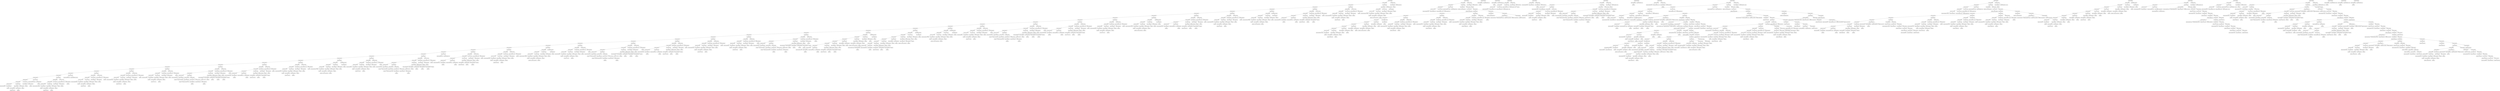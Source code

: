 digraph LinkedList {
"0x6030001bc130" [label="StatementSeqNode" shape=box]
"0x6030001bc0d0" [label="StatementSeqNode" shape=box]
"0x6030001bbf20" [label="StatementSeqNode" shape=box]
"0x6030001bbd40" [label="StatementSeqNode" shape=box]
"0x6030001bbb00" [label="StatementSeqNode" shape=box]
"0x6030001bb950" [label="StatementSeqNode" shape=box]
"0x6030001bb770" [label="StatementSeqNode" shape=box]
"0x6030001bb530" [label="StatementSeqNode" shape=box]
"0x6030001bb380" [label="StatementSeqNode" shape=box]
"0x6030001bb1a0" [label="StatementSeqNode" shape=box]
"0x6030001baf60" [label="StatementSeqNode" shape=box]
"0x6030001babd0" [label="StatementSeqNode" shape=box]
"0x6030001ba9f0" [label="StatementSeqNode" shape=box]
"0x6030001ba840" [label="StatementSeqNode" shape=box]
"0x6030001ba4b0" [label="StatementSeqNode" shape=box]
"0x6030001ba120" [label="StatementSeqNode" shape=box]
"0x6030001b9d90" [label="StatementSeqNode" shape=box]
"0x6030001b9bb0" [label="StatementSeqNode" shape=box]
"0x6030001b99d0" [label="StatementSeqNode" shape=box]
"0x6030001b9790" [label="StatementSeqNode" shape=box]
"0x6030001b9400" [label="StatementSeqNode" shape=box]
"0x6030001b9220" [label="StatementSeqNode" shape=box]
"0x6030001b9070" [label="StatementSeqNode" shape=box]
"0x6030001b8e90" [label="StatementSeqNode" shape=box]
"0x6030001b8c50" [label="StatementSeqNode" shape=box]
"0x6030001b8bf0" [label="StatementSeqNode" shape=box]
"0x6030001b8860" [label="StatementSeqNode" shape=box]
"0x6030001b8680" [label="StatementSeqNode" shape=box]
"0x6030001b84d0" [label="StatementSeqNode" shape=box]
"0x6030001b82f0" [label="StatementSeqNode" shape=box]
"0x6030001b80b0" [label="StatementSeqNode" shape=box]
"0x6030001b7d20" [label="StatementSeqNode" shape=box]
"0x6030001b7b40" [label="StatementSeqNode" shape=box]
"0x6030001b7960" [label="StatementSeqNode" shape=box]
"0x6030001b7780" [label="StatementSeqNode" shape=box]
"0x6030001b7720" [label="StatementSeqNode" shape=box]
"0x6030001b7540" [label="StatementSeqNode" shape=box]
"0x6030001b74b0" [label="StatementSeqNode" shape=box]
"0x6030001b7480" [label="StatementSeqNode" shape=box]
"0x6030001b73c0" [label="StatementMoveNode" shape=box]
"0x602000105030" [label="ExpressionConstNode: 1" shape=box]
"0x6030001b73c0" -> "0x602000105030"
"0x6020001050b0" [label="ExpressionTempNode" shape=box]
"0x60400019df50" [label="TempNode" shape=box]
"0x6020001050b0" -> "0x60400019df50"
"0x6030001b73c0" -> "0x6020001050b0"
"0x6030001b7480" -> "0x6030001b73c0"
"0x6030001b7450" [label="StatementMoveNode" shape=box]
"0x60400019df90" [label="ExpressionCallNode" shape=box]
"0x602000105010" [label="ExpressionNameNode" shape=box]
"0x6040001957d0" [label="LabelNode: new@2014" shape=box]
"0x602000105010" -> "0x6040001957d0"
"0x60400019df90" -> "0x602000105010"
"0x602000105070" [label="ExpressionTempNode" shape=box]
"0x60400019df10" [label="TempNode" shape=box]
"0x602000105070" -> "0x60400019df10"
"0x60400019df90" -> "0x602000105070"
"0x6030001b7450" -> "0x60400019df90"
"0x602000105110" [label="ExpressionTempNode" shape=box]
"0x60400019e010" [label="TempNode" shape=box]
"0x602000105110" -> "0x60400019e010"
"0x6030001b7450" -> "0x602000105110"
"0x6030001b7480" -> "0x6030001b7450"
"0x6030001b74b0" -> "0x6030001b7480"
"0x6030001b7420" [label="StatementMoveNode" shape=box]
"0x6020001050f0" [label="ExpressionTempNode" shape=box]
"0x60400019dfd0" [label="TempNode" shape=box]
"0x6020001050f0" -> "0x60400019dfd0"
"0x6030001b7420" -> "0x6020001050f0"
"0x602000104ff0" [label="ExpressionTempNode" shape=box]
"0x604000197b50" [label="TempNode" shape=box]
"0x602000104ff0" -> "0x604000197b50"
"0x6030001b7420" -> "0x602000104ff0"
"0x6030001b74b0" -> "0x6030001b7420"
"0x6030001b7540" -> "0x6030001b74b0"
"0x6030001b7510" [label="StatementMoveNode" shape=box]
"0x60400019e050" [label="ExpressionLocalNode: last_elem" shape=box]
"0x6030001b7510" -> "0x60400019e050"
"0x602000105130" [label="ExpressionTempNode" shape=box]
"0x604000197b10" [label="TempNode" shape=box]
"0x602000105130" -> "0x604000197b10"
"0x6030001b7510" -> "0x602000105130"
"0x6030001b7540" -> "0x6030001b7510"
"0x6030001b7720" -> "0x6030001b7540"
"0x6030001b76f0" [label="StatementSeqNode" shape=box]
"0x6030001b7660" [label="StatementSeqNode" shape=box]
"0x6030001b7630" [label="StatementSeqNode" shape=box]
"0x6030001b7570" [label="StatementMoveNode" shape=box]
"0x60400019e090" [label="ExpressionLocalNode: last_elem" shape=box]
"0x6030001b7570" -> "0x60400019e090"
"0x6020001051f0" [label="ExpressionTempNode" shape=box]
"0x60400019e110" [label="TempNode" shape=box]
"0x6020001051f0" -> "0x60400019e110"
"0x6030001b7570" -> "0x6020001051f0"
"0x6030001b7630" -> "0x6030001b7570"
"0x6030001b7600" [label="StatementMoveNode" shape=box]
"0x60400019e150" [label="ExpressionCallNode" shape=box]
"0x602000105170" [label="ExpressionNameNode" shape=box]
"0x604000195890" [label="LabelNode: Init@2015" shape=box]
"0x602000105170" -> "0x604000195890"
"0x60400019e150" -> "0x602000105170"
"0x6020001051b0" [label="ExpressionTempNode" shape=box]
"0x60400019e0d0" [label="TempNode" shape=box]
"0x6020001051b0" -> "0x60400019e0d0"
"0x60400019e150" -> "0x6020001051b0"
"0x6030001b7600" -> "0x60400019e150"
"0x602000105250" [label="ExpressionTempNode" shape=box]
"0x60400019e1d0" [label="TempNode" shape=box]
"0x602000105250" -> "0x60400019e1d0"
"0x6030001b7600" -> "0x602000105250"
"0x6030001b7630" -> "0x6030001b7600"
"0x6030001b7660" -> "0x6030001b7630"
"0x6030001b75d0" [label="StatementMoveNode" shape=box]
"0x602000105230" [label="ExpressionTempNode" shape=box]
"0x60400019e190" [label="TempNode" shape=box]
"0x602000105230" -> "0x60400019e190"
"0x6030001b75d0" -> "0x602000105230"
"0x602000105150" [label="ExpressionTempNode" shape=box]
"0x604000197c90" [label="TempNode" shape=box]
"0x602000105150" -> "0x604000197c90"
"0x6030001b75d0" -> "0x602000105150"
"0x6030001b7660" -> "0x6030001b75d0"
"0x6030001b76f0" -> "0x6030001b7660"
"0x6030001b76c0" [label="StatementMoveNode" shape=box]
"0x60400019e210" [label="ExpressionLocalNode: aux01" shape=box]
"0x6030001b76c0" -> "0x60400019e210"
"0x602000105270" [label="ExpressionTempNode" shape=box]
"0x604000197c50" [label="TempNode" shape=box]
"0x602000105270" -> "0x604000197c50"
"0x6030001b76c0" -> "0x602000105270"
"0x6030001b76f0" -> "0x6030001b76c0"
"0x6030001b7720" -> "0x6030001b76f0"
"0x6030001b7780" -> "0x6030001b7720"
"0x6030001b7750" [label="StatementMoveNode" shape=box]
"0x60400019e290" [label="ExpressionLocalNode: head" shape=box]
"0x6030001b7750" -> "0x60400019e290"
"0x60400019e250" [label="ExpressionLocalNode: last_elem" shape=box]
"0x6030001b7750" -> "0x60400019e250"
"0x6030001b7780" -> "0x6030001b7750"
"0x6030001b7960" -> "0x6030001b7780"
"0x6030001b7930" [label="StatementSeqNode" shape=box]
"0x6030001b78a0" [label="StatementSeqNode" shape=box]
"0x6030001b7870" [label="StatementSeqNode" shape=box]
"0x6030001b77b0" [label="StatementMoveNode" shape=box]
"0x60400019e2d0" [label="ExpressionLocalNode: head" shape=box]
"0x6030001b77b0" -> "0x60400019e2d0"
"0x602000105330" [label="ExpressionTempNode" shape=box]
"0x60400019e350" [label="TempNode" shape=box]
"0x602000105330" -> "0x60400019e350"
"0x6030001b77b0" -> "0x602000105330"
"0x6030001b7870" -> "0x6030001b77b0"
"0x6030001b7840" [label="StatementMoveNode" shape=box]
"0x60400019e390" [label="ExpressionCallNode" shape=box]
"0x6020001052b0" [label="ExpressionNameNode" shape=box]
"0x604000195a10" [label="LabelNode: Init@2016" shape=box]
"0x6020001052b0" -> "0x604000195a10"
"0x60400019e390" -> "0x6020001052b0"
"0x6020001052f0" [label="ExpressionTempNode" shape=box]
"0x60400019e310" [label="TempNode" shape=box]
"0x6020001052f0" -> "0x60400019e310"
"0x60400019e390" -> "0x6020001052f0"
"0x6030001b7840" -> "0x60400019e390"
"0x602000105390" [label="ExpressionTempNode" shape=box]
"0x60400019e410" [label="TempNode" shape=box]
"0x602000105390" -> "0x60400019e410"
"0x6030001b7840" -> "0x602000105390"
"0x6030001b7870" -> "0x6030001b7840"
"0x6030001b78a0" -> "0x6030001b7870"
"0x6030001b7810" [label="StatementMoveNode" shape=box]
"0x602000105370" [label="ExpressionTempNode" shape=box]
"0x60400019e3d0" [label="TempNode" shape=box]
"0x602000105370" -> "0x60400019e3d0"
"0x6030001b7810" -> "0x602000105370"
"0x602000105290" [label="ExpressionTempNode" shape=box]
"0x604000197e50" [label="TempNode" shape=box]
"0x602000105290" -> "0x604000197e50"
"0x6030001b7810" -> "0x602000105290"
"0x6030001b78a0" -> "0x6030001b7810"
"0x6030001b7930" -> "0x6030001b78a0"
"0x6030001b7900" [label="StatementMoveNode" shape=box]
"0x60400019e450" [label="ExpressionLocalNode: aux01" shape=box]
"0x6030001b7900" -> "0x60400019e450"
"0x6020001053b0" [label="ExpressionTempNode" shape=box]
"0x604000197e10" [label="TempNode" shape=box]
"0x6020001053b0" -> "0x604000197e10"
"0x6030001b7900" -> "0x6020001053b0"
"0x6030001b7930" -> "0x6030001b7900"
"0x6030001b7960" -> "0x6030001b7930"
"0x6030001b7b40" -> "0x6030001b7960"
"0x6030001b7b10" [label="StatementSeqNode" shape=box]
"0x6030001b7a80" [label="StatementSeqNode" shape=box]
"0x6030001b7a50" [label="StatementSeqNode" shape=box]
"0x6030001b7990" [label="StatementMoveNode" shape=box]
"0x60400019e490" [label="ExpressionLocalNode: head" shape=box]
"0x6030001b7990" -> "0x60400019e490"
"0x602000105470" [label="ExpressionTempNode" shape=box]
"0x60400019e510" [label="TempNode" shape=box]
"0x602000105470" -> "0x60400019e510"
"0x6030001b7990" -> "0x602000105470"
"0x6030001b7a50" -> "0x6030001b7990"
"0x6030001b7a20" [label="StatementMoveNode" shape=box]
"0x60400019e550" [label="ExpressionCallNode" shape=box]
"0x6020001053f0" [label="ExpressionNameNode" shape=box]
"0x604000195b10" [label="LabelNode: Print@2017" shape=box]
"0x6020001053f0" -> "0x604000195b10"
"0x60400019e550" -> "0x6020001053f0"
"0x602000105430" [label="ExpressionTempNode" shape=box]
"0x60400019e4d0" [label="TempNode" shape=box]
"0x602000105430" -> "0x60400019e4d0"
"0x60400019e550" -> "0x602000105430"
"0x6030001b7a20" -> "0x60400019e550"
"0x6020001054d0" [label="ExpressionTempNode" shape=box]
"0x60400019e5d0" [label="TempNode" shape=box]
"0x6020001054d0" -> "0x60400019e5d0"
"0x6030001b7a20" -> "0x6020001054d0"
"0x6030001b7a50" -> "0x6030001b7a20"
"0x6030001b7a80" -> "0x6030001b7a50"
"0x6030001b79f0" [label="StatementMoveNode" shape=box]
"0x6020001054b0" [label="ExpressionTempNode" shape=box]
"0x60400019e590" [label="TempNode" shape=box]
"0x6020001054b0" -> "0x60400019e590"
"0x6030001b79f0" -> "0x6020001054b0"
"0x6020001053d0" [label="ExpressionTempNode" shape=box]
"0x604000197f90" [label="TempNode" shape=box]
"0x6020001053d0" -> "0x604000197f90"
"0x6030001b79f0" -> "0x6020001053d0"
"0x6030001b7a80" -> "0x6030001b79f0"
"0x6030001b7b10" -> "0x6030001b7a80"
"0x6030001b7ae0" [label="StatementMoveNode" shape=box]
"0x60400019e610" [label="ExpressionLocalNode: aux01" shape=box]
"0x6030001b7ae0" -> "0x60400019e610"
"0x6020001054f0" [label="ExpressionTempNode" shape=box]
"0x604000197f50" [label="TempNode" shape=box]
"0x6020001054f0" -> "0x604000197f50"
"0x6030001b7ae0" -> "0x6020001054f0"
"0x6030001b7b10" -> "0x6030001b7ae0"
"0x6030001b7b40" -> "0x6030001b7b10"
"0x6030001b7d20" -> "0x6030001b7b40"
"0x6030001b7cf0" [label="StatementSeqNode" shape=box]
"0x6030001b7c60" [label="StatementSeqNode" shape=box]
"0x6030001b7c30" [label="StatementSeqNode" shape=box]
"0x6030001b7b70" [label="StatementMoveNode" shape=box]
"0x602000105550" [label="ExpressionConstNode: 1" shape=box]
"0x6030001b7b70" -> "0x602000105550"
"0x6020001055d0" [label="ExpressionTempNode" shape=box]
"0x60400019e690" [label="TempNode" shape=box]
"0x6020001055d0" -> "0x60400019e690"
"0x6030001b7b70" -> "0x6020001055d0"
"0x6030001b7c30" -> "0x6030001b7b70"
"0x6030001b7c00" [label="StatementMoveNode" shape=box]
"0x60400019e6d0" [label="ExpressionCallNode" shape=box]
"0x602000105530" [label="ExpressionNameNode" shape=box]
"0x604000195c10" [label="LabelNode: new@2018" shape=box]
"0x602000105530" -> "0x604000195c10"
"0x60400019e6d0" -> "0x602000105530"
"0x602000105590" [label="ExpressionTempNode" shape=box]
"0x60400019e650" [label="TempNode" shape=box]
"0x602000105590" -> "0x60400019e650"
"0x60400019e6d0" -> "0x602000105590"
"0x6030001b7c00" -> "0x60400019e6d0"
"0x602000105630" [label="ExpressionTempNode" shape=box]
"0x60400019e750" [label="TempNode" shape=box]
"0x602000105630" -> "0x60400019e750"
"0x6030001b7c00" -> "0x602000105630"
"0x6030001b7c30" -> "0x6030001b7c00"
"0x6030001b7c60" -> "0x6030001b7c30"
"0x6030001b7bd0" [label="StatementMoveNode" shape=box]
"0x602000105610" [label="ExpressionTempNode" shape=box]
"0x60400019e710" [label="TempNode" shape=box]
"0x602000105610" -> "0x60400019e710"
"0x6030001b7bd0" -> "0x602000105610"
"0x602000105510" [label="ExpressionTempNode" shape=box]
"0x604000198090" [label="TempNode" shape=box]
"0x602000105510" -> "0x604000198090"
"0x6030001b7bd0" -> "0x602000105510"
"0x6030001b7c60" -> "0x6030001b7bd0"
"0x6030001b7cf0" -> "0x6030001b7c60"
"0x6030001b7cc0" [label="StatementMoveNode" shape=box]
"0x60400019e790" [label="ExpressionLocalNode: el01" shape=box]
"0x6030001b7cc0" -> "0x60400019e790"
"0x602000105650" [label="ExpressionTempNode" shape=box]
"0x604000198050" [label="TempNode" shape=box]
"0x602000105650" -> "0x604000198050"
"0x6030001b7cc0" -> "0x602000105650"
"0x6030001b7cf0" -> "0x6030001b7cc0"
"0x6030001b7d20" -> "0x6030001b7cf0"
"0x6030001b80b0" -> "0x6030001b7d20"
"0x6030001b8080" [label="StatementSeqNode" shape=box]
"0x6030001b7ff0" [label="StatementSeqNode" shape=box]
"0x6030001b7fc0" [label="StatementSeqNode" shape=box]
"0x6030001b7f00" [label="StatementSeqNode" shape=box]
"0x6030001b7d80" [label="StatementMoveNode" shape=box]
"0x60400019e7d0" [label="ExpressionLocalNode: el01" shape=box]
"0x6030001b7d80" -> "0x60400019e7d0"
"0x602000105790" [label="ExpressionTempNode" shape=box]
"0x60400019e850" [label="TempNode" shape=box]
"0x602000105790" -> "0x60400019e850"
"0x6030001b7d80" -> "0x602000105790"
"0x6030001b7f00" -> "0x6030001b7d80"
"0x6030001b7ed0" [label="StatementSeqNode" shape=box]
"0x6030001b7db0" [label="StatementMoveNode" shape=box]
"0x6020001056d0" [label="ExpressionConstNode: 25" shape=box]
"0x6030001b7db0" -> "0x6020001056d0"
"0x602000105810" [label="ExpressionTempNode" shape=box]
"0x60400019e8d0" [label="TempNode" shape=box]
"0x602000105810" -> "0x60400019e8d0"
"0x6030001b7db0" -> "0x602000105810"
"0x6030001b7ed0" -> "0x6030001b7db0"
"0x6030001b7ea0" [label="StatementSeqNode" shape=box]
"0x6030001b7e10" [label="StatementMoveNode" shape=box]
"0x602000105710" [label="ExpressionConstNode: 37000" shape=box]
"0x6030001b7e10" -> "0x602000105710"
"0x602000105870" [label="ExpressionTempNode" shape=box]
"0x60400019e950" [label="TempNode" shape=box]
"0x602000105870" -> "0x60400019e950"
"0x6030001b7e10" -> "0x602000105870"
"0x6030001b7ea0" -> "0x6030001b7e10"
"0x6030001b7e70" [label="StatementMoveNode" shape=box]
"0x602000105730" [label="ExpressionConstNode: 0" shape=box]
"0x6030001b7e70" -> "0x602000105730"
"0x6020001058b0" [label="ExpressionTempNode" shape=box]
"0x60400019e9d0" [label="TempNode" shape=box]
"0x6020001058b0" -> "0x60400019e9d0"
"0x6030001b7e70" -> "0x6020001058b0"
"0x6030001b7ea0" -> "0x6030001b7e70"
"0x6030001b7ed0" -> "0x6030001b7ea0"
"0x6030001b7f00" -> "0x6030001b7ed0"
"0x6030001b7fc0" -> "0x6030001b7f00"
"0x6030001b7f90" [label="StatementMoveNode" shape=box]
"0x60400019ea10" [label="ExpressionCallNode" shape=box]
"0x602000105690" [label="ExpressionNameNode" shape=box]
"0x604000195cd0" [label="LabelNode: Init@2019" shape=box]
"0x602000105690" -> "0x604000195cd0"
"0x60400019ea10" -> "0x602000105690"
"0x602000105750" [label="ExpressionTempNode" shape=box]
"0x60400019e810" [label="TempNode" shape=box]
"0x602000105750" -> "0x60400019e810"
"0x60400019ea10" -> "0x602000105750"
"0x6020001057d0" [label="ExpressionTempNode" shape=box]
"0x60400019e890" [label="TempNode" shape=box]
"0x6020001057d0" -> "0x60400019e890"
"0x60400019ea10" -> "0x6020001057d0"
"0x602000105850" [label="ExpressionTempNode" shape=box]
"0x60400019e910" [label="TempNode" shape=box]
"0x602000105850" -> "0x60400019e910"
"0x60400019ea10" -> "0x602000105850"
"0x602000105890" [label="ExpressionTempNode" shape=box]
"0x60400019e990" [label="TempNode" shape=box]
"0x602000105890" -> "0x60400019e990"
"0x60400019ea10" -> "0x602000105890"
"0x6030001b7f90" -> "0x60400019ea10"
"0x6020001058f0" [label="ExpressionTempNode" shape=box]
"0x60400019ea90" [label="TempNode" shape=box]
"0x6020001058f0" -> "0x60400019ea90"
"0x6030001b7f90" -> "0x6020001058f0"
"0x6030001b7fc0" -> "0x6030001b7f90"
"0x6030001b7ff0" -> "0x6030001b7fc0"
"0x6030001b7f60" [label="StatementMoveNode" shape=box]
"0x6020001058d0" [label="ExpressionTempNode" shape=box]
"0x60400019ea50" [label="TempNode" shape=box]
"0x6020001058d0" -> "0x60400019ea50"
"0x6030001b7f60" -> "0x6020001058d0"
"0x602000105670" [label="ExpressionTempNode" shape=box]
"0x6040001981d0" [label="TempNode" shape=box]
"0x602000105670" -> "0x6040001981d0"
"0x6030001b7f60" -> "0x602000105670"
"0x6030001b7ff0" -> "0x6030001b7f60"
"0x6030001b8080" -> "0x6030001b7ff0"
"0x6030001b8050" [label="StatementMoveNode" shape=box]
"0x60400019ead0" [label="ExpressionLocalNode: aux01" shape=box]
"0x6030001b8050" -> "0x60400019ead0"
"0x602000105910" [label="ExpressionTempNode" shape=box]
"0x604000198190" [label="TempNode" shape=box]
"0x602000105910" -> "0x604000198190"
"0x6030001b8050" -> "0x602000105910"
"0x6030001b8080" -> "0x6030001b8050"
"0x6030001b80b0" -> "0x6030001b8080"
"0x6030001b82f0" -> "0x6030001b80b0"
"0x6030001b82c0" [label="StatementSeqNode" shape=box]
"0x6030001b8230" [label="StatementSeqNode" shape=box]
"0x6030001b8200" [label="StatementSeqNode" shape=box]
"0x6030001b8140" [label="StatementSeqNode" shape=box]
"0x6030001b80e0" [label="StatementMoveNode" shape=box]
"0x60400019eb10" [label="ExpressionLocalNode: head" shape=box]
"0x6030001b80e0" -> "0x60400019eb10"
"0x6020001059f0" [label="ExpressionTempNode" shape=box]
"0x60400019ebd0" [label="TempNode" shape=box]
"0x6020001059f0" -> "0x60400019ebd0"
"0x6030001b80e0" -> "0x6020001059f0"
"0x6030001b8140" -> "0x6030001b80e0"
"0x6030001b8110" [label="StatementMoveNode" shape=box]
"0x60400019eb50" [label="ExpressionLocalNode: el01" shape=box]
"0x6030001b8110" -> "0x60400019eb50"
"0x602000105a70" [label="ExpressionTempNode" shape=box]
"0x60400019ec50" [label="TempNode" shape=box]
"0x602000105a70" -> "0x60400019ec50"
"0x6030001b8110" -> "0x602000105a70"
"0x6030001b8140" -> "0x6030001b8110"
"0x6030001b8200" -> "0x6030001b8140"
"0x6030001b81d0" [label="StatementMoveNode" shape=box]
"0x60400019ec90" [label="ExpressionCallNode" shape=box]
"0x602000105950" [label="ExpressionNameNode" shape=box]
"0x604000195dd0" [label="LabelNode: Insert@2020" shape=box]
"0x602000105950" -> "0x604000195dd0"
"0x60400019ec90" -> "0x602000105950"
"0x6020001059b0" [label="ExpressionTempNode" shape=box]
"0x60400019eb90" [label="TempNode" shape=box]
"0x6020001059b0" -> "0x60400019eb90"
"0x60400019ec90" -> "0x6020001059b0"
"0x602000105a30" [label="ExpressionTempNode" shape=box]
"0x60400019ec10" [label="TempNode" shape=box]
"0x602000105a30" -> "0x60400019ec10"
"0x60400019ec90" -> "0x602000105a30"
"0x6030001b81d0" -> "0x60400019ec90"
"0x602000105ad0" [label="ExpressionTempNode" shape=box]
"0x60400019ed10" [label="TempNode" shape=box]
"0x602000105ad0" -> "0x60400019ed10"
"0x6030001b81d0" -> "0x602000105ad0"
"0x6030001b8200" -> "0x6030001b81d0"
"0x6030001b8230" -> "0x6030001b8200"
"0x6030001b81a0" [label="StatementMoveNode" shape=box]
"0x602000105ab0" [label="ExpressionTempNode" shape=box]
"0x60400019ecd0" [label="TempNode" shape=box]
"0x602000105ab0" -> "0x60400019ecd0"
"0x6030001b81a0" -> "0x602000105ab0"
"0x602000105930" [label="ExpressionTempNode" shape=box]
"0x604000198350" [label="TempNode" shape=box]
"0x602000105930" -> "0x604000198350"
"0x6030001b81a0" -> "0x602000105930"
"0x6030001b8230" -> "0x6030001b81a0"
"0x6030001b82c0" -> "0x6030001b8230"
"0x6030001b8290" [label="StatementMoveNode" shape=box]
"0x60400019ed50" [label="ExpressionLocalNode: head" shape=box]
"0x6030001b8290" -> "0x60400019ed50"
"0x602000105af0" [label="ExpressionTempNode" shape=box]
"0x604000198310" [label="TempNode" shape=box]
"0x602000105af0" -> "0x604000198310"
"0x6030001b8290" -> "0x602000105af0"
"0x6030001b82c0" -> "0x6030001b8290"
"0x6030001b82f0" -> "0x6030001b82c0"
"0x6030001b84d0" -> "0x6030001b82f0"
"0x6030001b84a0" [label="StatementSeqNode" shape=box]
"0x6030001b8410" [label="StatementSeqNode" shape=box]
"0x6030001b83e0" [label="StatementSeqNode" shape=box]
"0x6030001b8320" [label="StatementMoveNode" shape=box]
"0x60400019ed90" [label="ExpressionLocalNode: head" shape=box]
"0x6030001b8320" -> "0x60400019ed90"
"0x602000105bb0" [label="ExpressionTempNode" shape=box]
"0x60400019ee10" [label="TempNode" shape=box]
"0x602000105bb0" -> "0x60400019ee10"
"0x6030001b8320" -> "0x602000105bb0"
"0x6030001b83e0" -> "0x6030001b8320"
"0x6030001b83b0" [label="StatementMoveNode" shape=box]
"0x60400019ee50" [label="ExpressionCallNode" shape=box]
"0x602000105b30" [label="ExpressionNameNode" shape=box]
"0x604000195f10" [label="LabelNode: Print@2021" shape=box]
"0x602000105b30" -> "0x604000195f10"
"0x60400019ee50" -> "0x602000105b30"
"0x602000105b70" [label="ExpressionTempNode" shape=box]
"0x60400019edd0" [label="TempNode" shape=box]
"0x602000105b70" -> "0x60400019edd0"
"0x60400019ee50" -> "0x602000105b70"
"0x6030001b83b0" -> "0x60400019ee50"
"0x602000105c10" [label="ExpressionTempNode" shape=box]
"0x60400019eed0" [label="TempNode" shape=box]
"0x602000105c10" -> "0x60400019eed0"
"0x6030001b83b0" -> "0x602000105c10"
"0x6030001b83e0" -> "0x6030001b83b0"
"0x6030001b8410" -> "0x6030001b83e0"
"0x6030001b8380" [label="StatementMoveNode" shape=box]
"0x602000105bf0" [label="ExpressionTempNode" shape=box]
"0x60400019ee90" [label="TempNode" shape=box]
"0x602000105bf0" -> "0x60400019ee90"
"0x6030001b8380" -> "0x602000105bf0"
"0x602000105b10" [label="ExpressionTempNode" shape=box]
"0x604000198490" [label="TempNode" shape=box]
"0x602000105b10" -> "0x604000198490"
"0x6030001b8380" -> "0x602000105b10"
"0x6030001b8410" -> "0x6030001b8380"
"0x6030001b84a0" -> "0x6030001b8410"
"0x6030001b8470" [label="StatementMoveNode" shape=box]
"0x60400019ef10" [label="ExpressionLocalNode: aux01" shape=box]
"0x6030001b8470" -> "0x60400019ef10"
"0x602000105c30" [label="ExpressionTempNode" shape=box]
"0x604000198450" [label="TempNode" shape=box]
"0x602000105c30" -> "0x604000198450"
"0x6030001b8470" -> "0x602000105c30"
"0x6030001b84a0" -> "0x6030001b8470"
"0x6030001b84d0" -> "0x6030001b84a0"
"0x6030001b8680" -> "0x6030001b84d0"
"0x6030001b8650" [label="StatementSeqNode" shape=box]
"0x6030001b85f0" [label="StatementSeqNode" shape=box]
"0x6030001b85c0" [label="StatementSeqNode" shape=box]
"0x6030001b8500" [label="StatementMoveNode" shape=box]
"0x602000105c90" [label="ExpressionConstNode: 10000000" shape=box]
"0x6030001b8500" -> "0x602000105c90"
"0x602000105d10" [label="ExpressionTempNode" shape=box]
"0x60400019ef90" [label="TempNode" shape=box]
"0x602000105d10" -> "0x60400019ef90"
"0x6030001b8500" -> "0x602000105d10"
"0x6030001b85c0" -> "0x6030001b8500"
"0x6030001b8590" [label="StatementMoveNode" shape=box]
"0x60400019efd0" [label="ExpressionCallNode" shape=box]
"0x602000105c70" [label="ExpressionNameNode" shape=box]
"0x604000196010" [label="LabelNode: System.out.println@2022" shape=box]
"0x602000105c70" -> "0x604000196010"
"0x60400019efd0" -> "0x602000105c70"
"0x602000105cd0" [label="ExpressionTempNode" shape=box]
"0x60400019ef50" [label="TempNode" shape=box]
"0x602000105cd0" -> "0x60400019ef50"
"0x60400019efd0" -> "0x602000105cd0"
"0x6030001b8590" -> "0x60400019efd0"
"0x602000105d70" [label="ExpressionTempNode" shape=box]
"0x60400019f050" [label="TempNode" shape=box]
"0x602000105d70" -> "0x60400019f050"
"0x6030001b8590" -> "0x602000105d70"
"0x6030001b85c0" -> "0x6030001b8590"
"0x6030001b85f0" -> "0x6030001b85c0"
"0x6030001b8560" [label="StatementMoveNode" shape=box]
"0x602000105d50" [label="ExpressionTempNode" shape=box]
"0x60400019f010" [label="TempNode" shape=box]
"0x602000105d50" -> "0x60400019f010"
"0x6030001b8560" -> "0x602000105d50"
"0x602000105c50" [label="ExpressionTempNode" shape=box]
"0x604000198590" [label="TempNode" shape=box]
"0x602000105c50" -> "0x604000198590"
"0x6030001b8560" -> "0x602000105c50"
"0x6030001b85f0" -> "0x6030001b8560"
"0x6030001b8650" -> "0x6030001b85f0"
"0x602000105db0" [label="StatementExpressionNode" shape=box]
"0x602000105d90" [label="ExpressionTempNode" shape=box]
"0x604000198550" [label="TempNode" shape=box]
"0x602000105d90" -> "0x604000198550"
"0x602000105db0" -> "0x602000105d90"
"0x6030001b8650" -> "0x602000105db0"
"0x6030001b8680" -> "0x6030001b8650"
"0x6030001b8860" -> "0x6030001b8680"
"0x6030001b8830" [label="StatementSeqNode" shape=box]
"0x6030001b87a0" [label="StatementSeqNode" shape=box]
"0x6030001b8770" [label="StatementSeqNode" shape=box]
"0x6030001b86b0" [label="StatementMoveNode" shape=box]
"0x602000105e10" [label="ExpressionConstNode: 1" shape=box]
"0x6030001b86b0" -> "0x602000105e10"
"0x602000105e90" [label="ExpressionTempNode" shape=box]
"0x60400019f0d0" [label="TempNode" shape=box]
"0x602000105e90" -> "0x60400019f0d0"
"0x6030001b86b0" -> "0x602000105e90"
"0x6030001b8770" -> "0x6030001b86b0"
"0x6030001b8740" [label="StatementMoveNode" shape=box]
"0x60400019f110" [label="ExpressionCallNode" shape=box]
"0x602000105df0" [label="ExpressionNameNode" shape=box]
"0x6040001960d0" [label="LabelNode: new@2023" shape=box]
"0x602000105df0" -> "0x6040001960d0"
"0x60400019f110" -> "0x602000105df0"
"0x602000105e50" [label="ExpressionTempNode" shape=box]
"0x60400019f090" [label="TempNode" shape=box]
"0x602000105e50" -> "0x60400019f090"
"0x60400019f110" -> "0x602000105e50"
"0x6030001b8740" -> "0x60400019f110"
"0x602000105ef0" [label="ExpressionTempNode" shape=box]
"0x60400019f190" [label="TempNode" shape=box]
"0x602000105ef0" -> "0x60400019f190"
"0x6030001b8740" -> "0x602000105ef0"
"0x6030001b8770" -> "0x6030001b8740"
"0x6030001b87a0" -> "0x6030001b8770"
"0x6030001b8710" [label="StatementMoveNode" shape=box]
"0x602000105ed0" [label="ExpressionTempNode" shape=box]
"0x60400019f150" [label="TempNode" shape=box]
"0x602000105ed0" -> "0x60400019f150"
"0x6030001b8710" -> "0x602000105ed0"
"0x602000105dd0" [label="ExpressionTempNode" shape=box]
"0x604000198650" [label="TempNode" shape=box]
"0x602000105dd0" -> "0x604000198650"
"0x6030001b8710" -> "0x602000105dd0"
"0x6030001b87a0" -> "0x6030001b8710"
"0x6030001b8830" -> "0x6030001b87a0"
"0x6030001b8800" [label="StatementMoveNode" shape=box]
"0x60400019f1d0" [label="ExpressionLocalNode: el01" shape=box]
"0x6030001b8800" -> "0x60400019f1d0"
"0x602000105f10" [label="ExpressionTempNode" shape=box]
"0x604000198610" [label="TempNode" shape=box]
"0x602000105f10" -> "0x604000198610"
"0x6030001b8800" -> "0x602000105f10"
"0x6030001b8830" -> "0x6030001b8800"
"0x6030001b8860" -> "0x6030001b8830"
"0x6030001b8bf0" -> "0x6030001b8860"
"0x6030001b8bc0" [label="StatementSeqNode" shape=box]
"0x6030001b8b30" [label="StatementSeqNode" shape=box]
"0x6030001b8b00" [label="StatementSeqNode" shape=box]
"0x6030001b8a40" [label="StatementSeqNode" shape=box]
"0x6030001b88c0" [label="StatementMoveNode" shape=box]
"0x60400019f210" [label="ExpressionLocalNode: el01" shape=box]
"0x6030001b88c0" -> "0x60400019f210"
"0x602000106050" [label="ExpressionTempNode" shape=box]
"0x60400019f290" [label="TempNode" shape=box]
"0x602000106050" -> "0x60400019f290"
"0x6030001b88c0" -> "0x602000106050"
"0x6030001b8a40" -> "0x6030001b88c0"
"0x6030001b8a10" [label="StatementSeqNode" shape=box]
"0x6030001b88f0" [label="StatementMoveNode" shape=box]
"0x602000105f90" [label="ExpressionConstNode: 39" shape=box]
"0x6030001b88f0" -> "0x602000105f90"
"0x6020001060d0" [label="ExpressionTempNode" shape=box]
"0x60400019f310" [label="TempNode" shape=box]
"0x6020001060d0" -> "0x60400019f310"
"0x6030001b88f0" -> "0x6020001060d0"
"0x6030001b8a10" -> "0x6030001b88f0"
"0x6030001b89e0" [label="StatementSeqNode" shape=box]
"0x6030001b8950" [label="StatementMoveNode" shape=box]
"0x602000105fd0" [label="ExpressionConstNode: 42000" shape=box]
"0x6030001b8950" -> "0x602000105fd0"
"0x602000106130" [label="ExpressionTempNode" shape=box]
"0x60400019f390" [label="TempNode" shape=box]
"0x602000106130" -> "0x60400019f390"
"0x6030001b8950" -> "0x602000106130"
"0x6030001b89e0" -> "0x6030001b8950"
"0x6030001b89b0" [label="StatementMoveNode" shape=box]
"0x602000105ff0" [label="ExpressionConstNode: 1" shape=box]
"0x6030001b89b0" -> "0x602000105ff0"
"0x602000106170" [label="ExpressionTempNode" shape=box]
"0x60400019f410" [label="TempNode" shape=box]
"0x602000106170" -> "0x60400019f410"
"0x6030001b89b0" -> "0x602000106170"
"0x6030001b89e0" -> "0x6030001b89b0"
"0x6030001b8a10" -> "0x6030001b89e0"
"0x6030001b8a40" -> "0x6030001b8a10"
"0x6030001b8b00" -> "0x6030001b8a40"
"0x6030001b8ad0" [label="StatementMoveNode" shape=box]
"0x60400019f450" [label="ExpressionCallNode" shape=box]
"0x602000105f50" [label="ExpressionNameNode" shape=box]
"0x604000196190" [label="LabelNode: Init@2024" shape=box]
"0x602000105f50" -> "0x604000196190"
"0x60400019f450" -> "0x602000105f50"
"0x602000106010" [label="ExpressionTempNode" shape=box]
"0x60400019f250" [label="TempNode" shape=box]
"0x602000106010" -> "0x60400019f250"
"0x60400019f450" -> "0x602000106010"
"0x602000106090" [label="ExpressionTempNode" shape=box]
"0x60400019f2d0" [label="TempNode" shape=box]
"0x602000106090" -> "0x60400019f2d0"
"0x60400019f450" -> "0x602000106090"
"0x602000106110" [label="ExpressionTempNode" shape=box]
"0x60400019f350" [label="TempNode" shape=box]
"0x602000106110" -> "0x60400019f350"
"0x60400019f450" -> "0x602000106110"
"0x602000106150" [label="ExpressionTempNode" shape=box]
"0x60400019f3d0" [label="TempNode" shape=box]
"0x602000106150" -> "0x60400019f3d0"
"0x60400019f450" -> "0x602000106150"
"0x6030001b8ad0" -> "0x60400019f450"
"0x6020001061b0" [label="ExpressionTempNode" shape=box]
"0x60400019f4d0" [label="TempNode" shape=box]
"0x6020001061b0" -> "0x60400019f4d0"
"0x6030001b8ad0" -> "0x6020001061b0"
"0x6030001b8b00" -> "0x6030001b8ad0"
"0x6030001b8b30" -> "0x6030001b8b00"
"0x6030001b8aa0" [label="StatementMoveNode" shape=box]
"0x602000106190" [label="ExpressionTempNode" shape=box]
"0x60400019f490" [label="TempNode" shape=box]
"0x602000106190" -> "0x60400019f490"
"0x6030001b8aa0" -> "0x602000106190"
"0x602000105f30" [label="ExpressionTempNode" shape=box]
"0x604000198790" [label="TempNode" shape=box]
"0x602000105f30" -> "0x604000198790"
"0x6030001b8aa0" -> "0x602000105f30"
"0x6030001b8b30" -> "0x6030001b8aa0"
"0x6030001b8bc0" -> "0x6030001b8b30"
"0x6030001b8b90" [label="StatementMoveNode" shape=box]
"0x60400019f510" [label="ExpressionLocalNode: aux01" shape=box]
"0x6030001b8b90" -> "0x60400019f510"
"0x6020001061d0" [label="ExpressionTempNode" shape=box]
"0x604000198750" [label="TempNode" shape=box]
"0x6020001061d0" -> "0x604000198750"
"0x6030001b8b90" -> "0x6020001061d0"
"0x6030001b8bc0" -> "0x6030001b8b90"
"0x6030001b8bf0" -> "0x6030001b8bc0"
"0x6030001b8c50" -> "0x6030001b8bf0"
"0x6030001b8c20" [label="StatementMoveNode" shape=box]
"0x60400019f590" [label="ExpressionLocalNode: el02" shape=box]
"0x6030001b8c20" -> "0x60400019f590"
"0x60400019f550" [label="ExpressionLocalNode: el01" shape=box]
"0x6030001b8c20" -> "0x60400019f550"
"0x6030001b8c50" -> "0x6030001b8c20"
"0x6030001b8e90" -> "0x6030001b8c50"
"0x6030001b8e60" [label="StatementSeqNode" shape=box]
"0x6030001b8dd0" [label="StatementSeqNode" shape=box]
"0x6030001b8da0" [label="StatementSeqNode" shape=box]
"0x6030001b8ce0" [label="StatementSeqNode" shape=box]
"0x6030001b8c80" [label="StatementMoveNode" shape=box]
"0x60400019f5d0" [label="ExpressionLocalNode: head" shape=box]
"0x6030001b8c80" -> "0x60400019f5d0"
"0x6020001062b0" [label="ExpressionTempNode" shape=box]
"0x60400019f690" [label="TempNode" shape=box]
"0x6020001062b0" -> "0x60400019f690"
"0x6030001b8c80" -> "0x6020001062b0"
"0x6030001b8ce0" -> "0x6030001b8c80"
"0x6030001b8cb0" [label="StatementMoveNode" shape=box]
"0x60400019f610" [label="ExpressionLocalNode: el01" shape=box]
"0x6030001b8cb0" -> "0x60400019f610"
"0x602000106330" [label="ExpressionTempNode" shape=box]
"0x60400019f710" [label="TempNode" shape=box]
"0x602000106330" -> "0x60400019f710"
"0x6030001b8cb0" -> "0x602000106330"
"0x6030001b8ce0" -> "0x6030001b8cb0"
"0x6030001b8da0" -> "0x6030001b8ce0"
"0x6030001b8d70" [label="StatementMoveNode" shape=box]
"0x60400019f750" [label="ExpressionCallNode" shape=box]
"0x602000106210" [label="ExpressionNameNode" shape=box]
"0x604000196310" [label="LabelNode: Insert@2025" shape=box]
"0x602000106210" -> "0x604000196310"
"0x60400019f750" -> "0x602000106210"
"0x602000106270" [label="ExpressionTempNode" shape=box]
"0x60400019f650" [label="TempNode" shape=box]
"0x602000106270" -> "0x60400019f650"
"0x60400019f750" -> "0x602000106270"
"0x6020001062f0" [label="ExpressionTempNode" shape=box]
"0x60400019f6d0" [label="TempNode" shape=box]
"0x6020001062f0" -> "0x60400019f6d0"
"0x60400019f750" -> "0x6020001062f0"
"0x6030001b8d70" -> "0x60400019f750"
"0x602000106390" [label="ExpressionTempNode" shape=box]
"0x60400019f7d0" [label="TempNode" shape=box]
"0x602000106390" -> "0x60400019f7d0"
"0x6030001b8d70" -> "0x602000106390"
"0x6030001b8da0" -> "0x6030001b8d70"
"0x6030001b8dd0" -> "0x6030001b8da0"
"0x6030001b8d40" [label="StatementMoveNode" shape=box]
"0x602000106370" [label="ExpressionTempNode" shape=box]
"0x60400019f790" [label="TempNode" shape=box]
"0x602000106370" -> "0x60400019f790"
"0x6030001b8d40" -> "0x602000106370"
"0x6020001061f0" [label="ExpressionTempNode" shape=box]
"0x604000198990" [label="TempNode" shape=box]
"0x6020001061f0" -> "0x604000198990"
"0x6030001b8d40" -> "0x6020001061f0"
"0x6030001b8dd0" -> "0x6030001b8d40"
"0x6030001b8e60" -> "0x6030001b8dd0"
"0x6030001b8e30" [label="StatementMoveNode" shape=box]
"0x60400019f810" [label="ExpressionLocalNode: head" shape=box]
"0x6030001b8e30" -> "0x60400019f810"
"0x6020001063b0" [label="ExpressionTempNode" shape=box]
"0x604000198950" [label="TempNode" shape=box]
"0x6020001063b0" -> "0x604000198950"
"0x6030001b8e30" -> "0x6020001063b0"
"0x6030001b8e60" -> "0x6030001b8e30"
"0x6030001b8e90" -> "0x6030001b8e60"
"0x6030001b9070" -> "0x6030001b8e90"
"0x6030001b9040" [label="StatementSeqNode" shape=box]
"0x6030001b8fb0" [label="StatementSeqNode" shape=box]
"0x6030001b8f80" [label="StatementSeqNode" shape=box]
"0x6030001b8ec0" [label="StatementMoveNode" shape=box]
"0x60400019f850" [label="ExpressionLocalNode: head" shape=box]
"0x6030001b8ec0" -> "0x60400019f850"
"0x602000106470" [label="ExpressionTempNode" shape=box]
"0x60400019f8d0" [label="TempNode" shape=box]
"0x602000106470" -> "0x60400019f8d0"
"0x6030001b8ec0" -> "0x602000106470"
"0x6030001b8f80" -> "0x6030001b8ec0"
"0x6030001b8f50" [label="StatementMoveNode" shape=box]
"0x60400019f910" [label="ExpressionCallNode" shape=box]
"0x6020001063f0" [label="ExpressionNameNode" shape=box]
"0x604000196450" [label="LabelNode: Print@2026" shape=box]
"0x6020001063f0" -> "0x604000196450"
"0x60400019f910" -> "0x6020001063f0"
"0x602000106430" [label="ExpressionTempNode" shape=box]
"0x60400019f890" [label="TempNode" shape=box]
"0x602000106430" -> "0x60400019f890"
"0x60400019f910" -> "0x602000106430"
"0x6030001b8f50" -> "0x60400019f910"
"0x6020001064d0" [label="ExpressionTempNode" shape=box]
"0x60400019f990" [label="TempNode" shape=box]
"0x6020001064d0" -> "0x60400019f990"
"0x6030001b8f50" -> "0x6020001064d0"
"0x6030001b8f80" -> "0x6030001b8f50"
"0x6030001b8fb0" -> "0x6030001b8f80"
"0x6030001b8f20" [label="StatementMoveNode" shape=box]
"0x6020001064b0" [label="ExpressionTempNode" shape=box]
"0x60400019f950" [label="TempNode" shape=box]
"0x6020001064b0" -> "0x60400019f950"
"0x6030001b8f20" -> "0x6020001064b0"
"0x6020001063d0" [label="ExpressionTempNode" shape=box]
"0x604000198ad0" [label="TempNode" shape=box]
"0x6020001063d0" -> "0x604000198ad0"
"0x6030001b8f20" -> "0x6020001063d0"
"0x6030001b8fb0" -> "0x6030001b8f20"
"0x6030001b9040" -> "0x6030001b8fb0"
"0x6030001b9010" [label="StatementMoveNode" shape=box]
"0x60400019f9d0" [label="ExpressionLocalNode: aux01" shape=box]
"0x6030001b9010" -> "0x60400019f9d0"
"0x6020001064f0" [label="ExpressionTempNode" shape=box]
"0x604000198a90" [label="TempNode" shape=box]
"0x6020001064f0" -> "0x604000198a90"
"0x6030001b9010" -> "0x6020001064f0"
"0x6030001b9040" -> "0x6030001b9010"
"0x6030001b9070" -> "0x6030001b9040"
"0x6030001b9220" -> "0x6030001b9070"
"0x6030001b91f0" [label="StatementSeqNode" shape=box]
"0x6030001b9190" [label="StatementSeqNode" shape=box]
"0x6030001b9160" [label="StatementSeqNode" shape=box]
"0x6030001b90a0" [label="StatementMoveNode" shape=box]
"0x602000106550" [label="ExpressionConstNode: 10000000" shape=box]
"0x6030001b90a0" -> "0x602000106550"
"0x6020001065d0" [label="ExpressionTempNode" shape=box]
"0x60400019fa50" [label="TempNode" shape=box]
"0x6020001065d0" -> "0x60400019fa50"
"0x6030001b90a0" -> "0x6020001065d0"
"0x6030001b9160" -> "0x6030001b90a0"
"0x6030001b9130" [label="StatementMoveNode" shape=box]
"0x60400019fa90" [label="ExpressionCallNode" shape=box]
"0x602000106530" [label="ExpressionNameNode" shape=box]
"0x604000196550" [label="LabelNode: System.out.println@2027" shape=box]
"0x602000106530" -> "0x604000196550"
"0x60400019fa90" -> "0x602000106530"
"0x602000106590" [label="ExpressionTempNode" shape=box]
"0x60400019fa10" [label="TempNode" shape=box]
"0x602000106590" -> "0x60400019fa10"
"0x60400019fa90" -> "0x602000106590"
"0x6030001b9130" -> "0x60400019fa90"
"0x602000106630" [label="ExpressionTempNode" shape=box]
"0x60400019fb10" [label="TempNode" shape=box]
"0x602000106630" -> "0x60400019fb10"
"0x6030001b9130" -> "0x602000106630"
"0x6030001b9160" -> "0x6030001b9130"
"0x6030001b9190" -> "0x6030001b9160"
"0x6030001b9100" [label="StatementMoveNode" shape=box]
"0x602000106610" [label="ExpressionTempNode" shape=box]
"0x60400019fad0" [label="TempNode" shape=box]
"0x602000106610" -> "0x60400019fad0"
"0x6030001b9100" -> "0x602000106610"
"0x602000106510" [label="ExpressionTempNode" shape=box]
"0x604000198bd0" [label="TempNode" shape=box]
"0x602000106510" -> "0x604000198bd0"
"0x6030001b9100" -> "0x602000106510"
"0x6030001b9190" -> "0x6030001b9100"
"0x6030001b91f0" -> "0x6030001b9190"
"0x602000106670" [label="StatementExpressionNode" shape=box]
"0x602000106650" [label="ExpressionTempNode" shape=box]
"0x604000198b90" [label="TempNode" shape=box]
"0x602000106650" -> "0x604000198b90"
"0x602000106670" -> "0x602000106650"
"0x6030001b91f0" -> "0x602000106670"
"0x6030001b9220" -> "0x6030001b91f0"
"0x6030001b9400" -> "0x6030001b9220"
"0x6030001b93d0" [label="StatementSeqNode" shape=box]
"0x6030001b9340" [label="StatementSeqNode" shape=box]
"0x6030001b9310" [label="StatementSeqNode" shape=box]
"0x6030001b9250" [label="StatementMoveNode" shape=box]
"0x6020001066d0" [label="ExpressionConstNode: 1" shape=box]
"0x6030001b9250" -> "0x6020001066d0"
"0x602000106750" [label="ExpressionTempNode" shape=box]
"0x60400019fb90" [label="TempNode" shape=box]
"0x602000106750" -> "0x60400019fb90"
"0x6030001b9250" -> "0x602000106750"
"0x6030001b9310" -> "0x6030001b9250"
"0x6030001b92e0" [label="StatementMoveNode" shape=box]
"0x60400019fbd0" [label="ExpressionCallNode" shape=box]
"0x6020001066b0" [label="ExpressionNameNode" shape=box]
"0x604000196610" [label="LabelNode: new@2028" shape=box]
"0x6020001066b0" -> "0x604000196610"
"0x60400019fbd0" -> "0x6020001066b0"
"0x602000106710" [label="ExpressionTempNode" shape=box]
"0x60400019fb50" [label="TempNode" shape=box]
"0x602000106710" -> "0x60400019fb50"
"0x60400019fbd0" -> "0x602000106710"
"0x6030001b92e0" -> "0x60400019fbd0"
"0x6020001067b0" [label="ExpressionTempNode" shape=box]
"0x60400019fc50" [label="TempNode" shape=box]
"0x6020001067b0" -> "0x60400019fc50"
"0x6030001b92e0" -> "0x6020001067b0"
"0x6030001b9310" -> "0x6030001b92e0"
"0x6030001b9340" -> "0x6030001b9310"
"0x6030001b92b0" [label="StatementMoveNode" shape=box]
"0x602000106790" [label="ExpressionTempNode" shape=box]
"0x60400019fc10" [label="TempNode" shape=box]
"0x602000106790" -> "0x60400019fc10"
"0x6030001b92b0" -> "0x602000106790"
"0x602000106690" [label="ExpressionTempNode" shape=box]
"0x604000198c90" [label="TempNode" shape=box]
"0x602000106690" -> "0x604000198c90"
"0x6030001b92b0" -> "0x602000106690"
"0x6030001b9340" -> "0x6030001b92b0"
"0x6030001b93d0" -> "0x6030001b9340"
"0x6030001b93a0" [label="StatementMoveNode" shape=box]
"0x60400019fc90" [label="ExpressionLocalNode: el01" shape=box]
"0x6030001b93a0" -> "0x60400019fc90"
"0x6020001067d0" [label="ExpressionTempNode" shape=box]
"0x604000198c50" [label="TempNode" shape=box]
"0x6020001067d0" -> "0x604000198c50"
"0x6030001b93a0" -> "0x6020001067d0"
"0x6030001b93d0" -> "0x6030001b93a0"
"0x6030001b9400" -> "0x6030001b93d0"
"0x6030001b9790" -> "0x6030001b9400"
"0x6030001b9760" [label="StatementSeqNode" shape=box]
"0x6030001b96d0" [label="StatementSeqNode" shape=box]
"0x6030001b96a0" [label="StatementSeqNode" shape=box]
"0x6030001b95e0" [label="StatementSeqNode" shape=box]
"0x6030001b9460" [label="StatementMoveNode" shape=box]
"0x60400019fcd0" [label="ExpressionLocalNode: el01" shape=box]
"0x6030001b9460" -> "0x60400019fcd0"
"0x602000106910" [label="ExpressionTempNode" shape=box]
"0x60400019fd50" [label="TempNode" shape=box]
"0x602000106910" -> "0x60400019fd50"
"0x6030001b9460" -> "0x602000106910"
"0x6030001b95e0" -> "0x6030001b9460"
"0x6030001b95b0" [label="StatementSeqNode" shape=box]
"0x6030001b9490" [label="StatementMoveNode" shape=box]
"0x602000106850" [label="ExpressionConstNode: 22" shape=box]
"0x6030001b9490" -> "0x602000106850"
"0x602000106990" [label="ExpressionTempNode" shape=box]
"0x60400019fdd0" [label="TempNode" shape=box]
"0x602000106990" -> "0x60400019fdd0"
"0x6030001b9490" -> "0x602000106990"
"0x6030001b95b0" -> "0x6030001b9490"
"0x6030001b9580" [label="StatementSeqNode" shape=box]
"0x6030001b94f0" [label="StatementMoveNode" shape=box]
"0x602000106890" [label="ExpressionConstNode: 34000" shape=box]
"0x6030001b94f0" -> "0x602000106890"
"0x6020001069f0" [label="ExpressionTempNode" shape=box]
"0x60400019fe50" [label="TempNode" shape=box]
"0x6020001069f0" -> "0x60400019fe50"
"0x6030001b94f0" -> "0x6020001069f0"
"0x6030001b9580" -> "0x6030001b94f0"
"0x6030001b9550" [label="StatementMoveNode" shape=box]
"0x6020001068b0" [label="ExpressionConstNode: 0" shape=box]
"0x6030001b9550" -> "0x6020001068b0"
"0x602000106a30" [label="ExpressionTempNode" shape=box]
"0x60400019fed0" [label="TempNode" shape=box]
"0x602000106a30" -> "0x60400019fed0"
"0x6030001b9550" -> "0x602000106a30"
"0x6030001b9580" -> "0x6030001b9550"
"0x6030001b95b0" -> "0x6030001b9580"
"0x6030001b95e0" -> "0x6030001b95b0"
"0x6030001b96a0" -> "0x6030001b95e0"
"0x6030001b9670" [label="StatementMoveNode" shape=box]
"0x60400019ff10" [label="ExpressionCallNode" shape=box]
"0x602000106810" [label="ExpressionNameNode" shape=box]
"0x6040001966d0" [label="LabelNode: Init@2029" shape=box]
"0x602000106810" -> "0x6040001966d0"
"0x60400019ff10" -> "0x602000106810"
"0x6020001068d0" [label="ExpressionTempNode" shape=box]
"0x60400019fd10" [label="TempNode" shape=box]
"0x6020001068d0" -> "0x60400019fd10"
"0x60400019ff10" -> "0x6020001068d0"
"0x602000106950" [label="ExpressionTempNode" shape=box]
"0x60400019fd90" [label="TempNode" shape=box]
"0x602000106950" -> "0x60400019fd90"
"0x60400019ff10" -> "0x602000106950"
"0x6020001069d0" [label="ExpressionTempNode" shape=box]
"0x60400019fe10" [label="TempNode" shape=box]
"0x6020001069d0" -> "0x60400019fe10"
"0x60400019ff10" -> "0x6020001069d0"
"0x602000106a10" [label="ExpressionTempNode" shape=box]
"0x60400019fe90" [label="TempNode" shape=box]
"0x602000106a10" -> "0x60400019fe90"
"0x60400019ff10" -> "0x602000106a10"
"0x6030001b9670" -> "0x60400019ff10"
"0x602000106a70" [label="ExpressionTempNode" shape=box]
"0x60400019ff90" [label="TempNode" shape=box]
"0x602000106a70" -> "0x60400019ff90"
"0x6030001b9670" -> "0x602000106a70"
"0x6030001b96a0" -> "0x6030001b9670"
"0x6030001b96d0" -> "0x6030001b96a0"
"0x6030001b9640" [label="StatementMoveNode" shape=box]
"0x602000106a50" [label="ExpressionTempNode" shape=box]
"0x60400019ff50" [label="TempNode" shape=box]
"0x602000106a50" -> "0x60400019ff50"
"0x6030001b9640" -> "0x602000106a50"
"0x6020001067f0" [label="ExpressionTempNode" shape=box]
"0x604000198dd0" [label="TempNode" shape=box]
"0x6020001067f0" -> "0x604000198dd0"
"0x6030001b9640" -> "0x6020001067f0"
"0x6030001b96d0" -> "0x6030001b9640"
"0x6030001b9760" -> "0x6030001b96d0"
"0x6030001b9730" [label="StatementMoveNode" shape=box]
"0x60400019ffd0" [label="ExpressionLocalNode: aux01" shape=box]
"0x6030001b9730" -> "0x60400019ffd0"
"0x602000106a90" [label="ExpressionTempNode" shape=box]
"0x604000198d90" [label="TempNode" shape=box]
"0x602000106a90" -> "0x604000198d90"
"0x6030001b9730" -> "0x602000106a90"
"0x6030001b9760" -> "0x6030001b9730"
"0x6030001b9790" -> "0x6030001b9760"
"0x6030001b99d0" -> "0x6030001b9790"
"0x6030001b99a0" [label="StatementSeqNode" shape=box]
"0x6030001b9910" [label="StatementSeqNode" shape=box]
"0x6030001b98e0" [label="StatementSeqNode" shape=box]
"0x6030001b9820" [label="StatementSeqNode" shape=box]
"0x6030001b97c0" [label="StatementMoveNode" shape=box]
"0x6040001a0010" [label="ExpressionLocalNode: head" shape=box]
"0x6030001b97c0" -> "0x6040001a0010"
"0x602000106b70" [label="ExpressionTempNode" shape=box]
"0x6040001a00d0" [label="TempNode" shape=box]
"0x602000106b70" -> "0x6040001a00d0"
"0x6030001b97c0" -> "0x602000106b70"
"0x6030001b9820" -> "0x6030001b97c0"
"0x6030001b97f0" [label="StatementMoveNode" shape=box]
"0x6040001a0050" [label="ExpressionLocalNode: el01" shape=box]
"0x6030001b97f0" -> "0x6040001a0050"
"0x602000106bf0" [label="ExpressionTempNode" shape=box]
"0x6040001a0150" [label="TempNode" shape=box]
"0x602000106bf0" -> "0x6040001a0150"
"0x6030001b97f0" -> "0x602000106bf0"
"0x6030001b9820" -> "0x6030001b97f0"
"0x6030001b98e0" -> "0x6030001b9820"
"0x6030001b98b0" [label="StatementMoveNode" shape=box]
"0x6040001a0190" [label="ExpressionCallNode" shape=box]
"0x602000106ad0" [label="ExpressionNameNode" shape=box]
"0x6040001967d0" [label="LabelNode: Insert@2030" shape=box]
"0x602000106ad0" -> "0x6040001967d0"
"0x6040001a0190" -> "0x602000106ad0"
"0x602000106b30" [label="ExpressionTempNode" shape=box]
"0x6040001a0090" [label="TempNode" shape=box]
"0x602000106b30" -> "0x6040001a0090"
"0x6040001a0190" -> "0x602000106b30"
"0x602000106bb0" [label="ExpressionTempNode" shape=box]
"0x6040001a0110" [label="TempNode" shape=box]
"0x602000106bb0" -> "0x6040001a0110"
"0x6040001a0190" -> "0x602000106bb0"
"0x6030001b98b0" -> "0x6040001a0190"
"0x602000106c50" [label="ExpressionTempNode" shape=box]
"0x6040001a0210" [label="TempNode" shape=box]
"0x602000106c50" -> "0x6040001a0210"
"0x6030001b98b0" -> "0x602000106c50"
"0x6030001b98e0" -> "0x6030001b98b0"
"0x6030001b9910" -> "0x6030001b98e0"
"0x6030001b9880" [label="StatementMoveNode" shape=box]
"0x602000106c30" [label="ExpressionTempNode" shape=box]
"0x6040001a01d0" [label="TempNode" shape=box]
"0x602000106c30" -> "0x6040001a01d0"
"0x6030001b9880" -> "0x602000106c30"
"0x602000106ab0" [label="ExpressionTempNode" shape=box]
"0x604000198f50" [label="TempNode" shape=box]
"0x602000106ab0" -> "0x604000198f50"
"0x6030001b9880" -> "0x602000106ab0"
"0x6030001b9910" -> "0x6030001b9880"
"0x6030001b99a0" -> "0x6030001b9910"
"0x6030001b9970" [label="StatementMoveNode" shape=box]
"0x6040001a0250" [label="ExpressionLocalNode: head" shape=box]
"0x6030001b9970" -> "0x6040001a0250"
"0x602000106c70" [label="ExpressionTempNode" shape=box]
"0x604000198f10" [label="TempNode" shape=box]
"0x602000106c70" -> "0x604000198f10"
"0x6030001b9970" -> "0x602000106c70"
"0x6030001b99a0" -> "0x6030001b9970"
"0x6030001b99d0" -> "0x6030001b99a0"
"0x6030001b9bb0" -> "0x6030001b99d0"
"0x6030001b9b80" [label="StatementSeqNode" shape=box]
"0x6030001b9af0" [label="StatementSeqNode" shape=box]
"0x6030001b9ac0" [label="StatementSeqNode" shape=box]
"0x6030001b9a00" [label="StatementMoveNode" shape=box]
"0x6040001a0290" [label="ExpressionLocalNode: head" shape=box]
"0x6030001b9a00" -> "0x6040001a0290"
"0x602000106d30" [label="ExpressionTempNode" shape=box]
"0x6040001a0310" [label="TempNode" shape=box]
"0x602000106d30" -> "0x6040001a0310"
"0x6030001b9a00" -> "0x602000106d30"
"0x6030001b9ac0" -> "0x6030001b9a00"
"0x6030001b9a90" [label="StatementMoveNode" shape=box]
"0x6040001a0350" [label="ExpressionCallNode" shape=box]
"0x602000106cb0" [label="ExpressionNameNode" shape=box]
"0x604000196910" [label="LabelNode: Print@2031" shape=box]
"0x602000106cb0" -> "0x604000196910"
"0x6040001a0350" -> "0x602000106cb0"
"0x602000106cf0" [label="ExpressionTempNode" shape=box]
"0x6040001a02d0" [label="TempNode" shape=box]
"0x602000106cf0" -> "0x6040001a02d0"
"0x6040001a0350" -> "0x602000106cf0"
"0x6030001b9a90" -> "0x6040001a0350"
"0x602000106d90" [label="ExpressionTempNode" shape=box]
"0x6040001a03d0" [label="TempNode" shape=box]
"0x602000106d90" -> "0x6040001a03d0"
"0x6030001b9a90" -> "0x602000106d90"
"0x6030001b9ac0" -> "0x6030001b9a90"
"0x6030001b9af0" -> "0x6030001b9ac0"
"0x6030001b9a60" [label="StatementMoveNode" shape=box]
"0x602000106d70" [label="ExpressionTempNode" shape=box]
"0x6040001a0390" [label="TempNode" shape=box]
"0x602000106d70" -> "0x6040001a0390"
"0x6030001b9a60" -> "0x602000106d70"
"0x602000106c90" [label="ExpressionTempNode" shape=box]
"0x604000199090" [label="TempNode" shape=box]
"0x602000106c90" -> "0x604000199090"
"0x6030001b9a60" -> "0x602000106c90"
"0x6030001b9af0" -> "0x6030001b9a60"
"0x6030001b9b80" -> "0x6030001b9af0"
"0x6030001b9b50" [label="StatementMoveNode" shape=box]
"0x6040001a0410" [label="ExpressionLocalNode: aux01" shape=box]
"0x6030001b9b50" -> "0x6040001a0410"
"0x602000106db0" [label="ExpressionTempNode" shape=box]
"0x604000199050" [label="TempNode" shape=box]
"0x602000106db0" -> "0x604000199050"
"0x6030001b9b50" -> "0x602000106db0"
"0x6030001b9b80" -> "0x6030001b9b50"
"0x6030001b9bb0" -> "0x6030001b9b80"
"0x6030001b9d90" -> "0x6030001b9bb0"
"0x6030001b9d60" [label="StatementSeqNode" shape=box]
"0x6030001b9cd0" [label="StatementSeqNode" shape=box]
"0x6030001b9ca0" [label="StatementSeqNode" shape=box]
"0x6030001b9be0" [label="StatementMoveNode" shape=box]
"0x602000106e10" [label="ExpressionConstNode: 1" shape=box]
"0x6030001b9be0" -> "0x602000106e10"
"0x602000106e90" [label="ExpressionTempNode" shape=box]
"0x6040001a0490" [label="TempNode" shape=box]
"0x602000106e90" -> "0x6040001a0490"
"0x6030001b9be0" -> "0x602000106e90"
"0x6030001b9ca0" -> "0x6030001b9be0"
"0x6030001b9c70" [label="StatementMoveNode" shape=box]
"0x6040001a04d0" [label="ExpressionCallNode" shape=box]
"0x602000106df0" [label="ExpressionNameNode" shape=box]
"0x604000196a10" [label="LabelNode: new@2032" shape=box]
"0x602000106df0" -> "0x604000196a10"
"0x6040001a04d0" -> "0x602000106df0"
"0x602000106e50" [label="ExpressionTempNode" shape=box]
"0x6040001a0450" [label="TempNode" shape=box]
"0x602000106e50" -> "0x6040001a0450"
"0x6040001a04d0" -> "0x602000106e50"
"0x6030001b9c70" -> "0x6040001a04d0"
"0x602000106ef0" [label="ExpressionTempNode" shape=box]
"0x6040001a0550" [label="TempNode" shape=box]
"0x602000106ef0" -> "0x6040001a0550"
"0x6030001b9c70" -> "0x602000106ef0"
"0x6030001b9ca0" -> "0x6030001b9c70"
"0x6030001b9cd0" -> "0x6030001b9ca0"
"0x6030001b9c40" [label="StatementMoveNode" shape=box]
"0x602000106ed0" [label="ExpressionTempNode" shape=box]
"0x6040001a0510" [label="TempNode" shape=box]
"0x602000106ed0" -> "0x6040001a0510"
"0x6030001b9c40" -> "0x602000106ed0"
"0x602000106dd0" [label="ExpressionTempNode" shape=box]
"0x604000199190" [label="TempNode" shape=box]
"0x602000106dd0" -> "0x604000199190"
"0x6030001b9c40" -> "0x602000106dd0"
"0x6030001b9cd0" -> "0x6030001b9c40"
"0x6030001b9d60" -> "0x6030001b9cd0"
"0x6030001b9d30" [label="StatementMoveNode" shape=box]
"0x6040001a0590" [label="ExpressionLocalNode: el03" shape=box]
"0x6030001b9d30" -> "0x6040001a0590"
"0x602000106f10" [label="ExpressionTempNode" shape=box]
"0x604000199150" [label="TempNode" shape=box]
"0x602000106f10" -> "0x604000199150"
"0x6030001b9d30" -> "0x602000106f10"
"0x6030001b9d60" -> "0x6030001b9d30"
"0x6030001b9d90" -> "0x6030001b9d60"
"0x6030001ba120" -> "0x6030001b9d90"
"0x6030001ba0f0" [label="StatementSeqNode" shape=box]
"0x6030001ba060" [label="StatementSeqNode" shape=box]
"0x6030001ba030" [label="StatementSeqNode" shape=box]
"0x6030001b9f70" [label="StatementSeqNode" shape=box]
"0x6030001b9df0" [label="StatementMoveNode" shape=box]
"0x6040001a05d0" [label="ExpressionLocalNode: el03" shape=box]
"0x6030001b9df0" -> "0x6040001a05d0"
"0x602000107050" [label="ExpressionTempNode" shape=box]
"0x6040001a0650" [label="TempNode" shape=box]
"0x602000107050" -> "0x6040001a0650"
"0x6030001b9df0" -> "0x602000107050"
"0x6030001b9f70" -> "0x6030001b9df0"
"0x6030001b9f40" [label="StatementSeqNode" shape=box]
"0x6030001b9e20" [label="StatementMoveNode" shape=box]
"0x602000106f90" [label="ExpressionConstNode: 27" shape=box]
"0x6030001b9e20" -> "0x602000106f90"
"0x6020001070d0" [label="ExpressionTempNode" shape=box]
"0x6040001a06d0" [label="TempNode" shape=box]
"0x6020001070d0" -> "0x6040001a06d0"
"0x6030001b9e20" -> "0x6020001070d0"
"0x6030001b9f40" -> "0x6030001b9e20"
"0x6030001b9f10" [label="StatementSeqNode" shape=box]
"0x6030001b9e80" [label="StatementMoveNode" shape=box]
"0x602000106fd0" [label="ExpressionConstNode: 34000" shape=box]
"0x6030001b9e80" -> "0x602000106fd0"
"0x602000107130" [label="ExpressionTempNode" shape=box]
"0x6040001a0750" [label="TempNode" shape=box]
"0x602000107130" -> "0x6040001a0750"
"0x6030001b9e80" -> "0x602000107130"
"0x6030001b9f10" -> "0x6030001b9e80"
"0x6030001b9ee0" [label="StatementMoveNode" shape=box]
"0x602000106ff0" [label="ExpressionConstNode: 0" shape=box]
"0x6030001b9ee0" -> "0x602000106ff0"
"0x602000107170" [label="ExpressionTempNode" shape=box]
"0x6040001a07d0" [label="TempNode" shape=box]
"0x602000107170" -> "0x6040001a07d0"
"0x6030001b9ee0" -> "0x602000107170"
"0x6030001b9f10" -> "0x6030001b9ee0"
"0x6030001b9f40" -> "0x6030001b9f10"
"0x6030001b9f70" -> "0x6030001b9f40"
"0x6030001ba030" -> "0x6030001b9f70"
"0x6030001ba000" [label="StatementMoveNode" shape=box]
"0x6040001a0810" [label="ExpressionCallNode" shape=box]
"0x602000106f50" [label="ExpressionNameNode" shape=box]
"0x604000196ad0" [label="LabelNode: Init@2033" shape=box]
"0x602000106f50" -> "0x604000196ad0"
"0x6040001a0810" -> "0x602000106f50"
"0x602000107010" [label="ExpressionTempNode" shape=box]
"0x6040001a0610" [label="TempNode" shape=box]
"0x602000107010" -> "0x6040001a0610"
"0x6040001a0810" -> "0x602000107010"
"0x602000107090" [label="ExpressionTempNode" shape=box]
"0x6040001a0690" [label="TempNode" shape=box]
"0x602000107090" -> "0x6040001a0690"
"0x6040001a0810" -> "0x602000107090"
"0x602000107110" [label="ExpressionTempNode" shape=box]
"0x6040001a0710" [label="TempNode" shape=box]
"0x602000107110" -> "0x6040001a0710"
"0x6040001a0810" -> "0x602000107110"
"0x602000107150" [label="ExpressionTempNode" shape=box]
"0x6040001a0790" [label="TempNode" shape=box]
"0x602000107150" -> "0x6040001a0790"
"0x6040001a0810" -> "0x602000107150"
"0x6030001ba000" -> "0x6040001a0810"
"0x6020001071b0" [label="ExpressionTempNode" shape=box]
"0x6040001a0890" [label="TempNode" shape=box]
"0x6020001071b0" -> "0x6040001a0890"
"0x6030001ba000" -> "0x6020001071b0"
"0x6030001ba030" -> "0x6030001ba000"
"0x6030001ba060" -> "0x6030001ba030"
"0x6030001b9fd0" [label="StatementMoveNode" shape=box]
"0x602000107190" [label="ExpressionTempNode" shape=box]
"0x6040001a0850" [label="TempNode" shape=box]
"0x602000107190" -> "0x6040001a0850"
"0x6030001b9fd0" -> "0x602000107190"
"0x602000106f30" [label="ExpressionTempNode" shape=box]
"0x6040001992d0" [label="TempNode" shape=box]
"0x602000106f30" -> "0x6040001992d0"
"0x6030001b9fd0" -> "0x602000106f30"
"0x6030001ba060" -> "0x6030001b9fd0"
"0x6030001ba0f0" -> "0x6030001ba060"
"0x6030001ba0c0" [label="StatementMoveNode" shape=box]
"0x6040001a08d0" [label="ExpressionLocalNode: aux01" shape=box]
"0x6030001ba0c0" -> "0x6040001a08d0"
"0x6020001071d0" [label="ExpressionTempNode" shape=box]
"0x604000199290" [label="TempNode" shape=box]
"0x6020001071d0" -> "0x604000199290"
"0x6030001ba0c0" -> "0x6020001071d0"
"0x6030001ba0f0" -> "0x6030001ba0c0"
"0x6030001ba120" -> "0x6030001ba0f0"
"0x6030001ba4b0" -> "0x6030001ba120"
"0x6030001ba480" [label="StatementSeqNode" shape=box]
"0x6030001ba420" [label="StatementSeqNode" shape=box]
"0x6030001ba3f0" [label="StatementSeqNode" shape=box]
"0x6030001ba330" [label="StatementSeqNode" shape=box]
"0x6030001ba2a0" [label="StatementSeqNode" shape=box]
"0x6030001ba270" [label="StatementSeqNode" shape=box]
"0x6030001ba1b0" [label="StatementSeqNode" shape=box]
"0x6030001ba150" [label="StatementMoveNode" shape=box]
"0x6040001a0910" [label="ExpressionLocalNode: head" shape=box]
"0x6030001ba150" -> "0x6040001a0910"
"0x6020001072f0" [label="ExpressionTempNode" shape=box]
"0x6040001a09d0" [label="TempNode" shape=box]
"0x6020001072f0" -> "0x6040001a09d0"
"0x6030001ba150" -> "0x6020001072f0"
"0x6030001ba1b0" -> "0x6030001ba150"
"0x6030001ba180" [label="StatementMoveNode" shape=box]
"0x6040001a0950" [label="ExpressionLocalNode: el02" shape=box]
"0x6030001ba180" -> "0x6040001a0950"
"0x602000107370" [label="ExpressionTempNode" shape=box]
"0x6040001a0a50" [label="TempNode" shape=box]
"0x602000107370" -> "0x6040001a0a50"
"0x6030001ba180" -> "0x602000107370"
"0x6030001ba1b0" -> "0x6030001ba180"
"0x6030001ba270" -> "0x6030001ba1b0"
"0x6030001ba240" [label="StatementMoveNode" shape=box]
"0x6040001a0a90" [label="ExpressionCallNode" shape=box]
"0x602000107250" [label="ExpressionNameNode" shape=box]
"0x604000196bd0" [label="LabelNode: Search@2034" shape=box]
"0x602000107250" -> "0x604000196bd0"
"0x6040001a0a90" -> "0x602000107250"
"0x6020001072b0" [label="ExpressionTempNode" shape=box]
"0x6040001a0990" [label="TempNode" shape=box]
"0x6020001072b0" -> "0x6040001a0990"
"0x6040001a0a90" -> "0x6020001072b0"
"0x602000107330" [label="ExpressionTempNode" shape=box]
"0x6040001a0a10" [label="TempNode" shape=box]
"0x602000107330" -> "0x6040001a0a10"
"0x6040001a0a90" -> "0x602000107330"
"0x6030001ba240" -> "0x6040001a0a90"
"0x6020001073d0" [label="ExpressionTempNode" shape=box]
"0x6040001a0b10" [label="TempNode" shape=box]
"0x6020001073d0" -> "0x6040001a0b10"
"0x6030001ba240" -> "0x6020001073d0"
"0x6030001ba270" -> "0x6030001ba240"
"0x6030001ba2a0" -> "0x6030001ba270"
"0x6030001ba210" [label="StatementMoveNode" shape=box]
"0x6020001073b0" [label="ExpressionTempNode" shape=box]
"0x6040001a0ad0" [label="TempNode" shape=box]
"0x6020001073b0" -> "0x6040001a0ad0"
"0x6030001ba210" -> "0x6020001073b0"
"0x602000107230" [label="ExpressionTempNode" shape=box]
"0x604000199450" [label="TempNode" shape=box]
"0x602000107230" -> "0x604000199450"
"0x6030001ba210" -> "0x602000107230"
"0x6030001ba2a0" -> "0x6030001ba210"
"0x6030001ba330" -> "0x6030001ba2a0"
"0x6030001ba300" [label="StatementMoveNode" shape=box]
"0x6020001073f0" [label="ExpressionTempNode" shape=box]
"0x604000199410" [label="TempNode" shape=box]
"0x6020001073f0" -> "0x604000199410"
"0x6030001ba300" -> "0x6020001073f0"
"0x602000107490" [label="ExpressionTempNode" shape=box]
"0x6040001a0b90" [label="TempNode" shape=box]
"0x602000107490" -> "0x6040001a0b90"
"0x6030001ba300" -> "0x602000107490"
"0x6030001ba330" -> "0x6030001ba300"
"0x6030001ba3f0" -> "0x6030001ba330"
"0x6030001ba3c0" [label="StatementMoveNode" shape=box]
"0x6040001a0bd0" [label="ExpressionCallNode" shape=box]
"0x602000107210" [label="ExpressionNameNode" shape=box]
"0x604000196cd0" [label="LabelNode: System.out.println@2035" shape=box]
"0x602000107210" -> "0x604000196cd0"
"0x6040001a0bd0" -> "0x602000107210"
"0x602000107450" [label="ExpressionTempNode" shape=box]
"0x6040001a0b50" [label="TempNode" shape=box]
"0x602000107450" -> "0x6040001a0b50"
"0x6040001a0bd0" -> "0x602000107450"
"0x6030001ba3c0" -> "0x6040001a0bd0"
"0x6020001074f0" [label="ExpressionTempNode" shape=box]
"0x6040001a0c50" [label="TempNode" shape=box]
"0x6020001074f0" -> "0x6040001a0c50"
"0x6030001ba3c0" -> "0x6020001074f0"
"0x6030001ba3f0" -> "0x6030001ba3c0"
"0x6030001ba420" -> "0x6030001ba3f0"
"0x6030001ba390" [label="StatementMoveNode" shape=box]
"0x6020001074d0" [label="ExpressionTempNode" shape=box]
"0x6040001a0c10" [label="TempNode" shape=box]
"0x6020001074d0" -> "0x6040001a0c10"
"0x6030001ba390" -> "0x6020001074d0"
"0x6020001071f0" [label="ExpressionTempNode" shape=box]
"0x604000199510" [label="TempNode" shape=box]
"0x6020001071f0" -> "0x604000199510"
"0x6030001ba390" -> "0x6020001071f0"
"0x6030001ba420" -> "0x6030001ba390"
"0x6030001ba480" -> "0x6030001ba420"
"0x602000107530" [label="StatementExpressionNode" shape=box]
"0x602000107510" [label="ExpressionTempNode" shape=box]
"0x6040001994d0" [label="TempNode" shape=box]
"0x602000107510" -> "0x6040001994d0"
"0x602000107530" -> "0x602000107510"
"0x6030001ba480" -> "0x602000107530"
"0x6030001ba4b0" -> "0x6030001ba480"
"0x6030001ba840" -> "0x6030001ba4b0"
"0x6030001ba810" [label="StatementSeqNode" shape=box]
"0x6030001ba7b0" [label="StatementSeqNode" shape=box]
"0x6030001ba780" [label="StatementSeqNode" shape=box]
"0x6030001ba6c0" [label="StatementSeqNode" shape=box]
"0x6030001ba630" [label="StatementSeqNode" shape=box]
"0x6030001ba600" [label="StatementSeqNode" shape=box]
"0x6030001ba540" [label="StatementSeqNode" shape=box]
"0x6030001ba4e0" [label="StatementMoveNode" shape=box]
"0x6040001a0c90" [label="ExpressionLocalNode: head" shape=box]
"0x6030001ba4e0" -> "0x6040001a0c90"
"0x602000107650" [label="ExpressionTempNode" shape=box]
"0x6040001a0d50" [label="TempNode" shape=box]
"0x602000107650" -> "0x6040001a0d50"
"0x6030001ba4e0" -> "0x602000107650"
"0x6030001ba540" -> "0x6030001ba4e0"
"0x6030001ba510" [label="StatementMoveNode" shape=box]
"0x6040001a0cd0" [label="ExpressionLocalNode: el03" shape=box]
"0x6030001ba510" -> "0x6040001a0cd0"
"0x6020001076d0" [label="ExpressionTempNode" shape=box]
"0x6040001a0dd0" [label="TempNode" shape=box]
"0x6020001076d0" -> "0x6040001a0dd0"
"0x6030001ba510" -> "0x6020001076d0"
"0x6030001ba540" -> "0x6030001ba510"
"0x6030001ba600" -> "0x6030001ba540"
"0x6030001ba5d0" [label="StatementMoveNode" shape=box]
"0x6040001a0e10" [label="ExpressionCallNode" shape=box]
"0x6020001075b0" [label="ExpressionNameNode" shape=box]
"0x604000196d90" [label="LabelNode: Search@2036" shape=box]
"0x6020001075b0" -> "0x604000196d90"
"0x6040001a0e10" -> "0x6020001075b0"
"0x602000107610" [label="ExpressionTempNode" shape=box]
"0x6040001a0d10" [label="TempNode" shape=box]
"0x602000107610" -> "0x6040001a0d10"
"0x6040001a0e10" -> "0x602000107610"
"0x602000107690" [label="ExpressionTempNode" shape=box]
"0x6040001a0d90" [label="TempNode" shape=box]
"0x602000107690" -> "0x6040001a0d90"
"0x6040001a0e10" -> "0x602000107690"
"0x6030001ba5d0" -> "0x6040001a0e10"
"0x602000107730" [label="ExpressionTempNode" shape=box]
"0x6040001a0e90" [label="TempNode" shape=box]
"0x602000107730" -> "0x6040001a0e90"
"0x6030001ba5d0" -> "0x602000107730"
"0x6030001ba600" -> "0x6030001ba5d0"
"0x6030001ba630" -> "0x6030001ba600"
"0x6030001ba5a0" [label="StatementMoveNode" shape=box]
"0x602000107710" [label="ExpressionTempNode" shape=box]
"0x6040001a0e50" [label="TempNode" shape=box]
"0x602000107710" -> "0x6040001a0e50"
"0x6030001ba5a0" -> "0x602000107710"
"0x602000107590" [label="ExpressionTempNode" shape=box]
"0x604000199650" [label="TempNode" shape=box]
"0x602000107590" -> "0x604000199650"
"0x6030001ba5a0" -> "0x602000107590"
"0x6030001ba630" -> "0x6030001ba5a0"
"0x6030001ba6c0" -> "0x6030001ba630"
"0x6030001ba690" [label="StatementMoveNode" shape=box]
"0x602000107750" [label="ExpressionTempNode" shape=box]
"0x604000199610" [label="TempNode" shape=box]
"0x602000107750" -> "0x604000199610"
"0x6030001ba690" -> "0x602000107750"
"0x6020001077f0" [label="ExpressionTempNode" shape=box]
"0x6040001a0f10" [label="TempNode" shape=box]
"0x6020001077f0" -> "0x6040001a0f10"
"0x6030001ba690" -> "0x6020001077f0"
"0x6030001ba6c0" -> "0x6030001ba690"
"0x6030001ba780" -> "0x6030001ba6c0"
"0x6030001ba750" [label="StatementMoveNode" shape=box]
"0x6040001a0f50" [label="ExpressionCallNode" shape=box]
"0x602000107570" [label="ExpressionNameNode" shape=box]
"0x604000196e90" [label="LabelNode: System.out.println@2037" shape=box]
"0x602000107570" -> "0x604000196e90"
"0x6040001a0f50" -> "0x602000107570"
"0x6020001077b0" [label="ExpressionTempNode" shape=box]
"0x6040001a0ed0" [label="TempNode" shape=box]
"0x6020001077b0" -> "0x6040001a0ed0"
"0x6040001a0f50" -> "0x6020001077b0"
"0x6030001ba750" -> "0x6040001a0f50"
"0x602000107850" [label="ExpressionTempNode" shape=box]
"0x6040001a0fd0" [label="TempNode" shape=box]
"0x602000107850" -> "0x6040001a0fd0"
"0x6030001ba750" -> "0x602000107850"
"0x6030001ba780" -> "0x6030001ba750"
"0x6030001ba7b0" -> "0x6030001ba780"
"0x6030001ba720" [label="StatementMoveNode" shape=box]
"0x602000107830" [label="ExpressionTempNode" shape=box]
"0x6040001a0f90" [label="TempNode" shape=box]
"0x602000107830" -> "0x6040001a0f90"
"0x6030001ba720" -> "0x602000107830"
"0x602000107550" [label="ExpressionTempNode" shape=box]
"0x604000199710" [label="TempNode" shape=box]
"0x602000107550" -> "0x604000199710"
"0x6030001ba720" -> "0x602000107550"
"0x6030001ba7b0" -> "0x6030001ba720"
"0x6030001ba810" -> "0x6030001ba7b0"
"0x602000107890" [label="StatementExpressionNode" shape=box]
"0x602000107870" [label="ExpressionTempNode" shape=box]
"0x6040001996d0" [label="TempNode" shape=box]
"0x602000107870" -> "0x6040001996d0"
"0x602000107890" -> "0x602000107870"
"0x6030001ba810" -> "0x602000107890"
"0x6030001ba840" -> "0x6030001ba810"
"0x6030001ba9f0" -> "0x6030001ba840"
"0x6030001ba9c0" [label="StatementSeqNode" shape=box]
"0x6030001ba960" [label="StatementSeqNode" shape=box]
"0x6030001ba930" [label="StatementSeqNode" shape=box]
"0x6030001ba870" [label="StatementMoveNode" shape=box]
"0x6020001078f0" [label="ExpressionConstNode: 10000000" shape=box]
"0x6030001ba870" -> "0x6020001078f0"
"0x602000107970" [label="ExpressionTempNode" shape=box]
"0x6040001a1050" [label="TempNode" shape=box]
"0x602000107970" -> "0x6040001a1050"
"0x6030001ba870" -> "0x602000107970"
"0x6030001ba930" -> "0x6030001ba870"
"0x6030001ba900" [label="StatementMoveNode" shape=box]
"0x6040001a1090" [label="ExpressionCallNode" shape=box]
"0x6020001078d0" [label="ExpressionNameNode" shape=box]
"0x604000196f50" [label="LabelNode: System.out.println@2038" shape=box]
"0x6020001078d0" -> "0x604000196f50"
"0x6040001a1090" -> "0x6020001078d0"
"0x602000107930" [label="ExpressionTempNode" shape=box]
"0x6040001a1010" [label="TempNode" shape=box]
"0x602000107930" -> "0x6040001a1010"
"0x6040001a1090" -> "0x602000107930"
"0x6030001ba900" -> "0x6040001a1090"
"0x6020001079d0" [label="ExpressionTempNode" shape=box]
"0x6040001a1110" [label="TempNode" shape=box]
"0x6020001079d0" -> "0x6040001a1110"
"0x6030001ba900" -> "0x6020001079d0"
"0x6030001ba930" -> "0x6030001ba900"
"0x6030001ba960" -> "0x6030001ba930"
"0x6030001ba8d0" [label="StatementMoveNode" shape=box]
"0x6020001079b0" [label="ExpressionTempNode" shape=box]
"0x6040001a10d0" [label="TempNode" shape=box]
"0x6020001079b0" -> "0x6040001a10d0"
"0x6030001ba8d0" -> "0x6020001079b0"
"0x6020001078b0" [label="ExpressionTempNode" shape=box]
"0x6040001997d0" [label="TempNode" shape=box]
"0x6020001078b0" -> "0x6040001997d0"
"0x6030001ba8d0" -> "0x6020001078b0"
"0x6030001ba960" -> "0x6030001ba8d0"
"0x6030001ba9c0" -> "0x6030001ba960"
"0x602000107a10" [label="StatementExpressionNode" shape=box]
"0x6020001079f0" [label="ExpressionTempNode" shape=box]
"0x604000199790" [label="TempNode" shape=box]
"0x6020001079f0" -> "0x604000199790"
"0x602000107a10" -> "0x6020001079f0"
"0x6030001ba9c0" -> "0x602000107a10"
"0x6030001ba9f0" -> "0x6030001ba9c0"
"0x6030001babd0" -> "0x6030001ba9f0"
"0x6030001baba0" [label="StatementSeqNode" shape=box]
"0x6030001bab10" [label="StatementSeqNode" shape=box]
"0x6030001baae0" [label="StatementSeqNode" shape=box]
"0x6030001baa20" [label="StatementMoveNode" shape=box]
"0x602000107a70" [label="ExpressionConstNode: 1" shape=box]
"0x6030001baa20" -> "0x602000107a70"
"0x602000107af0" [label="ExpressionTempNode" shape=box]
"0x6040001a1190" [label="TempNode" shape=box]
"0x602000107af0" -> "0x6040001a1190"
"0x6030001baa20" -> "0x602000107af0"
"0x6030001baae0" -> "0x6030001baa20"
"0x6030001baab0" [label="StatementMoveNode" shape=box]
"0x6040001a11d0" [label="ExpressionCallNode" shape=box]
"0x602000107a50" [label="ExpressionNameNode" shape=box]
"0x604000197010" [label="LabelNode: new@2039" shape=box]
"0x602000107a50" -> "0x604000197010"
"0x6040001a11d0" -> "0x602000107a50"
"0x602000107ab0" [label="ExpressionTempNode" shape=box]
"0x6040001a1150" [label="TempNode" shape=box]
"0x602000107ab0" -> "0x6040001a1150"
"0x6040001a11d0" -> "0x602000107ab0"
"0x6030001baab0" -> "0x6040001a11d0"
"0x602000107b50" [label="ExpressionTempNode" shape=box]
"0x6040001a1250" [label="TempNode" shape=box]
"0x602000107b50" -> "0x6040001a1250"
"0x6030001baab0" -> "0x602000107b50"
"0x6030001baae0" -> "0x6030001baab0"
"0x6030001bab10" -> "0x6030001baae0"
"0x6030001baa80" [label="StatementMoveNode" shape=box]
"0x602000107b30" [label="ExpressionTempNode" shape=box]
"0x6040001a1210" [label="TempNode" shape=box]
"0x602000107b30" -> "0x6040001a1210"
"0x6030001baa80" -> "0x602000107b30"
"0x602000107a30" [label="ExpressionTempNode" shape=box]
"0x604000199890" [label="TempNode" shape=box]
"0x602000107a30" -> "0x604000199890"
"0x6030001baa80" -> "0x602000107a30"
"0x6030001bab10" -> "0x6030001baa80"
"0x6030001baba0" -> "0x6030001bab10"
"0x6030001bab70" [label="StatementMoveNode" shape=box]
"0x6040001a1290" [label="ExpressionLocalNode: el01" shape=box]
"0x6030001bab70" -> "0x6040001a1290"
"0x602000107b70" [label="ExpressionTempNode" shape=box]
"0x604000199850" [label="TempNode" shape=box]
"0x602000107b70" -> "0x604000199850"
"0x6030001bab70" -> "0x602000107b70"
"0x6030001baba0" -> "0x6030001bab70"
"0x6030001babd0" -> "0x6030001baba0"
"0x6030001baf60" -> "0x6030001babd0"
"0x6030001baf30" [label="StatementSeqNode" shape=box]
"0x6030001baea0" [label="StatementSeqNode" shape=box]
"0x6030001bae70" [label="StatementSeqNode" shape=box]
"0x6030001badb0" [label="StatementSeqNode" shape=box]
"0x6030001bac30" [label="StatementMoveNode" shape=box]
"0x6040001a12d0" [label="ExpressionLocalNode: el01" shape=box]
"0x6030001bac30" -> "0x6040001a12d0"
"0x602000107cb0" [label="ExpressionTempNode" shape=box]
"0x6040001a1350" [label="TempNode" shape=box]
"0x602000107cb0" -> "0x6040001a1350"
"0x6030001bac30" -> "0x602000107cb0"
"0x6030001badb0" -> "0x6030001bac30"
"0x6030001bad80" [label="StatementSeqNode" shape=box]
"0x6030001bac60" [label="StatementMoveNode" shape=box]
"0x602000107bf0" [label="ExpressionConstNode: 28" shape=box]
"0x6030001bac60" -> "0x602000107bf0"
"0x602000107d30" [label="ExpressionTempNode" shape=box]
"0x6040001a13d0" [label="TempNode" shape=box]
"0x602000107d30" -> "0x6040001a13d0"
"0x6030001bac60" -> "0x602000107d30"
"0x6030001bad80" -> "0x6030001bac60"
"0x6030001bad50" [label="StatementSeqNode" shape=box]
"0x6030001bacc0" [label="StatementMoveNode" shape=box]
"0x602000107c30" [label="ExpressionConstNode: 35000" shape=box]
"0x6030001bacc0" -> "0x602000107c30"
"0x602000107d90" [label="ExpressionTempNode" shape=box]
"0x6040001a1450" [label="TempNode" shape=box]
"0x602000107d90" -> "0x6040001a1450"
"0x6030001bacc0" -> "0x602000107d90"
"0x6030001bad50" -> "0x6030001bacc0"
"0x6030001bad20" [label="StatementMoveNode" shape=box]
"0x602000107c50" [label="ExpressionConstNode: 0" shape=box]
"0x6030001bad20" -> "0x602000107c50"
"0x602000107dd0" [label="ExpressionTempNode" shape=box]
"0x6040001a14d0" [label="TempNode" shape=box]
"0x602000107dd0" -> "0x6040001a14d0"
"0x6030001bad20" -> "0x602000107dd0"
"0x6030001bad50" -> "0x6030001bad20"
"0x6030001bad80" -> "0x6030001bad50"
"0x6030001badb0" -> "0x6030001bad80"
"0x6030001bae70" -> "0x6030001badb0"
"0x6030001bae40" [label="StatementMoveNode" shape=box]
"0x6040001a1510" [label="ExpressionCallNode" shape=box]
"0x602000107bb0" [label="ExpressionNameNode" shape=box]
"0x6040001970d0" [label="LabelNode: Init@2040" shape=box]
"0x602000107bb0" -> "0x6040001970d0"
"0x6040001a1510" -> "0x602000107bb0"
"0x602000107c70" [label="ExpressionTempNode" shape=box]
"0x6040001a1310" [label="TempNode" shape=box]
"0x602000107c70" -> "0x6040001a1310"
"0x6040001a1510" -> "0x602000107c70"
"0x602000107cf0" [label="ExpressionTempNode" shape=box]
"0x6040001a1390" [label="TempNode" shape=box]
"0x602000107cf0" -> "0x6040001a1390"
"0x6040001a1510" -> "0x602000107cf0"
"0x602000107d70" [label="ExpressionTempNode" shape=box]
"0x6040001a1410" [label="TempNode" shape=box]
"0x602000107d70" -> "0x6040001a1410"
"0x6040001a1510" -> "0x602000107d70"
"0x602000107db0" [label="ExpressionTempNode" shape=box]
"0x6040001a1490" [label="TempNode" shape=box]
"0x602000107db0" -> "0x6040001a1490"
"0x6040001a1510" -> "0x602000107db0"
"0x6030001bae40" -> "0x6040001a1510"
"0x602000107e10" [label="ExpressionTempNode" shape=box]
"0x6040001a1590" [label="TempNode" shape=box]
"0x602000107e10" -> "0x6040001a1590"
"0x6030001bae40" -> "0x602000107e10"
"0x6030001bae70" -> "0x6030001bae40"
"0x6030001baea0" -> "0x6030001bae70"
"0x6030001bae10" [label="StatementMoveNode" shape=box]
"0x602000107df0" [label="ExpressionTempNode" shape=box]
"0x6040001a1550" [label="TempNode" shape=box]
"0x602000107df0" -> "0x6040001a1550"
"0x6030001bae10" -> "0x602000107df0"
"0x602000107b90" [label="ExpressionTempNode" shape=box]
"0x6040001999d0" [label="TempNode" shape=box]
"0x602000107b90" -> "0x6040001999d0"
"0x6030001bae10" -> "0x602000107b90"
"0x6030001baea0" -> "0x6030001bae10"
"0x6030001baf30" -> "0x6030001baea0"
"0x6030001baf00" [label="StatementMoveNode" shape=box]
"0x6040001a15d0" [label="ExpressionLocalNode: aux01" shape=box]
"0x6030001baf00" -> "0x6040001a15d0"
"0x602000107e30" [label="ExpressionTempNode" shape=box]
"0x604000199990" [label="TempNode" shape=box]
"0x602000107e30" -> "0x604000199990"
"0x6030001baf00" -> "0x602000107e30"
"0x6030001baf30" -> "0x6030001baf00"
"0x6030001baf60" -> "0x6030001baf30"
"0x6030001bb1a0" -> "0x6030001baf60"
"0x6030001bb170" [label="StatementSeqNode" shape=box]
"0x6030001bb0e0" [label="StatementSeqNode" shape=box]
"0x6030001bb0b0" [label="StatementSeqNode" shape=box]
"0x6030001baff0" [label="StatementSeqNode" shape=box]
"0x6030001baf90" [label="StatementMoveNode" shape=box]
"0x6040001a1610" [label="ExpressionLocalNode: head" shape=box]
"0x6030001baf90" -> "0x6040001a1610"
"0x602000107f10" [label="ExpressionTempNode" shape=box]
"0x6040001a16d0" [label="TempNode" shape=box]
"0x602000107f10" -> "0x6040001a16d0"
"0x6030001baf90" -> "0x602000107f10"
"0x6030001baff0" -> "0x6030001baf90"
"0x6030001bafc0" [label="StatementMoveNode" shape=box]
"0x6040001a1650" [label="ExpressionLocalNode: el01" shape=box]
"0x6030001bafc0" -> "0x6040001a1650"
"0x602000107f90" [label="ExpressionTempNode" shape=box]
"0x6040001a1750" [label="TempNode" shape=box]
"0x602000107f90" -> "0x6040001a1750"
"0x6030001bafc0" -> "0x602000107f90"
"0x6030001baff0" -> "0x6030001bafc0"
"0x6030001bb0b0" -> "0x6030001baff0"
"0x6030001bb080" [label="StatementMoveNode" shape=box]
"0x6040001a1790" [label="ExpressionCallNode" shape=box]
"0x602000107e70" [label="ExpressionNameNode" shape=box]
"0x6040001971d0" [label="LabelNode: Insert@2041" shape=box]
"0x602000107e70" -> "0x6040001971d0"
"0x6040001a1790" -> "0x602000107e70"
"0x602000107ed0" [label="ExpressionTempNode" shape=box]
"0x6040001a1690" [label="TempNode" shape=box]
"0x602000107ed0" -> "0x6040001a1690"
"0x6040001a1790" -> "0x602000107ed0"
"0x602000107f50" [label="ExpressionTempNode" shape=box]
"0x6040001a1710" [label="TempNode" shape=box]
"0x602000107f50" -> "0x6040001a1710"
"0x6040001a1790" -> "0x602000107f50"
"0x6030001bb080" -> "0x6040001a1790"
"0x602000107ff0" [label="ExpressionTempNode" shape=box]
"0x6040001a1810" [label="TempNode" shape=box]
"0x602000107ff0" -> "0x6040001a1810"
"0x6030001bb080" -> "0x602000107ff0"
"0x6030001bb0b0" -> "0x6030001bb080"
"0x6030001bb0e0" -> "0x6030001bb0b0"
"0x6030001bb050" [label="StatementMoveNode" shape=box]
"0x602000107fd0" [label="ExpressionTempNode" shape=box]
"0x6040001a17d0" [label="TempNode" shape=box]
"0x602000107fd0" -> "0x6040001a17d0"
"0x6030001bb050" -> "0x602000107fd0"
"0x602000107e50" [label="ExpressionTempNode" shape=box]
"0x604000199b50" [label="TempNode" shape=box]
"0x602000107e50" -> "0x604000199b50"
"0x6030001bb050" -> "0x602000107e50"
"0x6030001bb0e0" -> "0x6030001bb050"
"0x6030001bb170" -> "0x6030001bb0e0"
"0x6030001bb140" [label="StatementMoveNode" shape=box]
"0x6040001a1850" [label="ExpressionLocalNode: head" shape=box]
"0x6030001bb140" -> "0x6040001a1850"
"0x602000108010" [label="ExpressionTempNode" shape=box]
"0x604000199b10" [label="TempNode" shape=box]
"0x602000108010" -> "0x604000199b10"
"0x6030001bb140" -> "0x602000108010"
"0x6030001bb170" -> "0x6030001bb140"
"0x6030001bb1a0" -> "0x6030001bb170"
"0x6030001bb380" -> "0x6030001bb1a0"
"0x6030001bb350" [label="StatementSeqNode" shape=box]
"0x6030001bb2c0" [label="StatementSeqNode" shape=box]
"0x6030001bb290" [label="StatementSeqNode" shape=box]
"0x6030001bb1d0" [label="StatementMoveNode" shape=box]
"0x6040001a1890" [label="ExpressionLocalNode: head" shape=box]
"0x6030001bb1d0" -> "0x6040001a1890"
"0x6020001080d0" [label="ExpressionTempNode" shape=box]
"0x6040001a1910" [label="TempNode" shape=box]
"0x6020001080d0" -> "0x6040001a1910"
"0x6030001bb1d0" -> "0x6020001080d0"
"0x6030001bb290" -> "0x6030001bb1d0"
"0x6030001bb260" [label="StatementMoveNode" shape=box]
"0x6040001a1950" [label="ExpressionCallNode" shape=box]
"0x602000108050" [label="ExpressionNameNode" shape=box]
"0x604000197310" [label="LabelNode: Print@2042" shape=box]
"0x602000108050" -> "0x604000197310"
"0x6040001a1950" -> "0x602000108050"
"0x602000108090" [label="ExpressionTempNode" shape=box]
"0x6040001a18d0" [label="TempNode" shape=box]
"0x602000108090" -> "0x6040001a18d0"
"0x6040001a1950" -> "0x602000108090"
"0x6030001bb260" -> "0x6040001a1950"
"0x602000108130" [label="ExpressionTempNode" shape=box]
"0x6040001a19d0" [label="TempNode" shape=box]
"0x602000108130" -> "0x6040001a19d0"
"0x6030001bb260" -> "0x602000108130"
"0x6030001bb290" -> "0x6030001bb260"
"0x6030001bb2c0" -> "0x6030001bb290"
"0x6030001bb230" [label="StatementMoveNode" shape=box]
"0x602000108110" [label="ExpressionTempNode" shape=box]
"0x6040001a1990" [label="TempNode" shape=box]
"0x602000108110" -> "0x6040001a1990"
"0x6030001bb230" -> "0x602000108110"
"0x602000108030" [label="ExpressionTempNode" shape=box]
"0x604000199c90" [label="TempNode" shape=box]
"0x602000108030" -> "0x604000199c90"
"0x6030001bb230" -> "0x602000108030"
"0x6030001bb2c0" -> "0x6030001bb230"
"0x6030001bb350" -> "0x6030001bb2c0"
"0x6030001bb320" [label="StatementMoveNode" shape=box]
"0x6040001a1a10" [label="ExpressionLocalNode: aux01" shape=box]
"0x6030001bb320" -> "0x6040001a1a10"
"0x602000108150" [label="ExpressionTempNode" shape=box]
"0x604000199c50" [label="TempNode" shape=box]
"0x602000108150" -> "0x604000199c50"
"0x6030001bb320" -> "0x602000108150"
"0x6030001bb350" -> "0x6030001bb320"
"0x6030001bb380" -> "0x6030001bb350"
"0x6030001bb530" -> "0x6030001bb380"
"0x6030001bb500" [label="StatementSeqNode" shape=box]
"0x6030001bb4a0" [label="StatementSeqNode" shape=box]
"0x6030001bb470" [label="StatementSeqNode" shape=box]
"0x6030001bb3b0" [label="StatementMoveNode" shape=box]
"0x6020001081b0" [label="ExpressionConstNode: 2220000" shape=box]
"0x6030001bb3b0" -> "0x6020001081b0"
"0x602000108230" [label="ExpressionTempNode" shape=box]
"0x6040001a1a90" [label="TempNode" shape=box]
"0x602000108230" -> "0x6040001a1a90"
"0x6030001bb3b0" -> "0x602000108230"
"0x6030001bb470" -> "0x6030001bb3b0"
"0x6030001bb440" [label="StatementMoveNode" shape=box]
"0x6040001a1ad0" [label="ExpressionCallNode" shape=box]
"0x602000108190" [label="ExpressionNameNode" shape=box]
"0x604000197410" [label="LabelNode: System.out.println@2043" shape=box]
"0x602000108190" -> "0x604000197410"
"0x6040001a1ad0" -> "0x602000108190"
"0x6020001081f0" [label="ExpressionTempNode" shape=box]
"0x6040001a1a50" [label="TempNode" shape=box]
"0x6020001081f0" -> "0x6040001a1a50"
"0x6040001a1ad0" -> "0x6020001081f0"
"0x6030001bb440" -> "0x6040001a1ad0"
"0x602000108290" [label="ExpressionTempNode" shape=box]
"0x6040001a1b50" [label="TempNode" shape=box]
"0x602000108290" -> "0x6040001a1b50"
"0x6030001bb440" -> "0x602000108290"
"0x6030001bb470" -> "0x6030001bb440"
"0x6030001bb4a0" -> "0x6030001bb470"
"0x6030001bb410" [label="StatementMoveNode" shape=box]
"0x602000108270" [label="ExpressionTempNode" shape=box]
"0x6040001a1b10" [label="TempNode" shape=box]
"0x602000108270" -> "0x6040001a1b10"
"0x6030001bb410" -> "0x602000108270"
"0x602000108170" [label="ExpressionTempNode" shape=box]
"0x604000199d90" [label="TempNode" shape=box]
"0x602000108170" -> "0x604000199d90"
"0x6030001bb410" -> "0x602000108170"
"0x6030001bb4a0" -> "0x6030001bb410"
"0x6030001bb500" -> "0x6030001bb4a0"
"0x6020001082d0" [label="StatementExpressionNode" shape=box]
"0x6020001082b0" [label="ExpressionTempNode" shape=box]
"0x604000199d50" [label="TempNode" shape=box]
"0x6020001082b0" -> "0x604000199d50"
"0x6020001082d0" -> "0x6020001082b0"
"0x6030001bb500" -> "0x6020001082d0"
"0x6030001bb530" -> "0x6030001bb500"
"0x6030001bb770" -> "0x6030001bb530"
"0x6030001bb740" [label="StatementSeqNode" shape=box]
"0x6030001bb6b0" [label="StatementSeqNode" shape=box]
"0x6030001bb680" [label="StatementSeqNode" shape=box]
"0x6030001bb5c0" [label="StatementSeqNode" shape=box]
"0x6030001bb560" [label="StatementMoveNode" shape=box]
"0x6040001a1b90" [label="ExpressionLocalNode: head" shape=box]
"0x6030001bb560" -> "0x6040001a1b90"
"0x6020001083b0" [label="ExpressionTempNode" shape=box]
"0x6040001a1c50" [label="TempNode" shape=box]
"0x6020001083b0" -> "0x6040001a1c50"
"0x6030001bb560" -> "0x6020001083b0"
"0x6030001bb5c0" -> "0x6030001bb560"
"0x6030001bb590" [label="StatementMoveNode" shape=box]
"0x6040001a1bd0" [label="ExpressionLocalNode: el02" shape=box]
"0x6030001bb590" -> "0x6040001a1bd0"
"0x602000108430" [label="ExpressionTempNode" shape=box]
"0x6040001a1cd0" [label="TempNode" shape=box]
"0x602000108430" -> "0x6040001a1cd0"
"0x6030001bb590" -> "0x602000108430"
"0x6030001bb5c0" -> "0x6030001bb590"
"0x6030001bb680" -> "0x6030001bb5c0"
"0x6030001bb650" [label="StatementMoveNode" shape=box]
"0x6040001a1d10" [label="ExpressionCallNode" shape=box]
"0x602000108310" [label="ExpressionNameNode" shape=box]
"0x6040001974d0" [label="LabelNode: Delete@2044" shape=box]
"0x602000108310" -> "0x6040001974d0"
"0x6040001a1d10" -> "0x602000108310"
"0x602000108370" [label="ExpressionTempNode" shape=box]
"0x6040001a1c10" [label="TempNode" shape=box]
"0x602000108370" -> "0x6040001a1c10"
"0x6040001a1d10" -> "0x602000108370"
"0x6020001083f0" [label="ExpressionTempNode" shape=box]
"0x6040001a1c90" [label="TempNode" shape=box]
"0x6020001083f0" -> "0x6040001a1c90"
"0x6040001a1d10" -> "0x6020001083f0"
"0x6030001bb650" -> "0x6040001a1d10"
"0x602000108490" [label="ExpressionTempNode" shape=box]
"0x6040001a1d90" [label="TempNode" shape=box]
"0x602000108490" -> "0x6040001a1d90"
"0x6030001bb650" -> "0x602000108490"
"0x6030001bb680" -> "0x6030001bb650"
"0x6030001bb6b0" -> "0x6030001bb680"
"0x6030001bb620" [label="StatementMoveNode" shape=box]
"0x602000108470" [label="ExpressionTempNode" shape=box]
"0x6040001a1d50" [label="TempNode" shape=box]
"0x602000108470" -> "0x6040001a1d50"
"0x6030001bb620" -> "0x602000108470"
"0x6020001082f0" [label="ExpressionTempNode" shape=box]
"0x604000199ed0" [label="TempNode" shape=box]
"0x6020001082f0" -> "0x604000199ed0"
"0x6030001bb620" -> "0x6020001082f0"
"0x6030001bb6b0" -> "0x6030001bb620"
"0x6030001bb740" -> "0x6030001bb6b0"
"0x6030001bb710" [label="StatementMoveNode" shape=box]
"0x6040001a1dd0" [label="ExpressionLocalNode: head" shape=box]
"0x6030001bb710" -> "0x6040001a1dd0"
"0x6020001084b0" [label="ExpressionTempNode" shape=box]
"0x604000199e90" [label="TempNode" shape=box]
"0x6020001084b0" -> "0x604000199e90"
"0x6030001bb710" -> "0x6020001084b0"
"0x6030001bb740" -> "0x6030001bb710"
"0x6030001bb770" -> "0x6030001bb740"
"0x6030001bb950" -> "0x6030001bb770"
"0x6030001bb920" [label="StatementSeqNode" shape=box]
"0x6030001bb890" [label="StatementSeqNode" shape=box]
"0x6030001bb860" [label="StatementSeqNode" shape=box]
"0x6030001bb7a0" [label="StatementMoveNode" shape=box]
"0x6040001a1e10" [label="ExpressionLocalNode: head" shape=box]
"0x6030001bb7a0" -> "0x6040001a1e10"
"0x602000108570" [label="ExpressionTempNode" shape=box]
"0x6040001a1e90" [label="TempNode" shape=box]
"0x602000108570" -> "0x6040001a1e90"
"0x6030001bb7a0" -> "0x602000108570"
"0x6030001bb860" -> "0x6030001bb7a0"
"0x6030001bb830" [label="StatementMoveNode" shape=box]
"0x6040001a1ed0" [label="ExpressionCallNode" shape=box]
"0x6020001084f0" [label="ExpressionNameNode" shape=box]
"0x604000197610" [label="LabelNode: Print@2045" shape=box]
"0x6020001084f0" -> "0x604000197610"
"0x6040001a1ed0" -> "0x6020001084f0"
"0x602000108530" [label="ExpressionTempNode" shape=box]
"0x6040001a1e50" [label="TempNode" shape=box]
"0x602000108530" -> "0x6040001a1e50"
"0x6040001a1ed0" -> "0x602000108530"
"0x6030001bb830" -> "0x6040001a1ed0"
"0x6020001085d0" [label="ExpressionTempNode" shape=box]
"0x6040001a1f50" [label="TempNode" shape=box]
"0x6020001085d0" -> "0x6040001a1f50"
"0x6030001bb830" -> "0x6020001085d0"
"0x6030001bb860" -> "0x6030001bb830"
"0x6030001bb890" -> "0x6030001bb860"
"0x6030001bb800" [label="StatementMoveNode" shape=box]
"0x6020001085b0" [label="ExpressionTempNode" shape=box]
"0x6040001a1f10" [label="TempNode" shape=box]
"0x6020001085b0" -> "0x6040001a1f10"
"0x6030001bb800" -> "0x6020001085b0"
"0x6020001084d0" [label="ExpressionTempNode" shape=box]
"0x60400019a010" [label="TempNode" shape=box]
"0x6020001084d0" -> "0x60400019a010"
"0x6030001bb800" -> "0x6020001084d0"
"0x6030001bb890" -> "0x6030001bb800"
"0x6030001bb920" -> "0x6030001bb890"
"0x6030001bb8f0" [label="StatementMoveNode" shape=box]
"0x6040001a1f90" [label="ExpressionLocalNode: aux01" shape=box]
"0x6030001bb8f0" -> "0x6040001a1f90"
"0x6020001085f0" [label="ExpressionTempNode" shape=box]
"0x604000199fd0" [label="TempNode" shape=box]
"0x6020001085f0" -> "0x604000199fd0"
"0x6030001bb8f0" -> "0x6020001085f0"
"0x6030001bb920" -> "0x6030001bb8f0"
"0x6030001bb950" -> "0x6030001bb920"
"0x6030001bbb00" -> "0x6030001bb950"
"0x6030001bbad0" [label="StatementSeqNode" shape=box]
"0x6030001bba70" [label="StatementSeqNode" shape=box]
"0x6030001bba40" [label="StatementSeqNode" shape=box]
"0x6030001bb980" [label="StatementMoveNode" shape=box]
"0x602000108650" [label="ExpressionConstNode: 33300000" shape=box]
"0x6030001bb980" -> "0x602000108650"
"0x6020001086d0" [label="ExpressionTempNode" shape=box]
"0x6040001a2010" [label="TempNode" shape=box]
"0x6020001086d0" -> "0x6040001a2010"
"0x6030001bb980" -> "0x6020001086d0"
"0x6030001bba40" -> "0x6030001bb980"
"0x6030001bba10" [label="StatementMoveNode" shape=box]
"0x6040001a2050" [label="ExpressionCallNode" shape=box]
"0x602000108630" [label="ExpressionNameNode" shape=box]
"0x604000197710" [label="LabelNode: System.out.println@2046" shape=box]
"0x602000108630" -> "0x604000197710"
"0x6040001a2050" -> "0x602000108630"
"0x602000108690" [label="ExpressionTempNode" shape=box]
"0x6040001a1fd0" [label="TempNode" shape=box]
"0x602000108690" -> "0x6040001a1fd0"
"0x6040001a2050" -> "0x602000108690"
"0x6030001bba10" -> "0x6040001a2050"
"0x602000108730" [label="ExpressionTempNode" shape=box]
"0x6040001a20d0" [label="TempNode" shape=box]
"0x602000108730" -> "0x6040001a20d0"
"0x6030001bba10" -> "0x602000108730"
"0x6030001bba40" -> "0x6030001bba10"
"0x6030001bba70" -> "0x6030001bba40"
"0x6030001bb9e0" [label="StatementMoveNode" shape=box]
"0x602000108710" [label="ExpressionTempNode" shape=box]
"0x6040001a2090" [label="TempNode" shape=box]
"0x602000108710" -> "0x6040001a2090"
"0x6030001bb9e0" -> "0x602000108710"
"0x602000108610" [label="ExpressionTempNode" shape=box]
"0x60400019a110" [label="TempNode" shape=box]
"0x602000108610" -> "0x60400019a110"
"0x6030001bb9e0" -> "0x602000108610"
"0x6030001bba70" -> "0x6030001bb9e0"
"0x6030001bbad0" -> "0x6030001bba70"
"0x602000108770" [label="StatementExpressionNode" shape=box]
"0x602000108750" [label="ExpressionTempNode" shape=box]
"0x60400019a0d0" [label="TempNode" shape=box]
"0x602000108750" -> "0x60400019a0d0"
"0x602000108770" -> "0x602000108750"
"0x6030001bbad0" -> "0x602000108770"
"0x6030001bbb00" -> "0x6030001bbad0"
"0x6030001bbd40" -> "0x6030001bbb00"
"0x6030001bbd10" [label="StatementSeqNode" shape=box]
"0x6030001bbc80" [label="StatementSeqNode" shape=box]
"0x6030001bbc50" [label="StatementSeqNode" shape=box]
"0x6030001bbb90" [label="StatementSeqNode" shape=box]
"0x6030001bbb30" [label="StatementMoveNode" shape=box]
"0x6040001a2110" [label="ExpressionLocalNode: head" shape=box]
"0x6030001bbb30" -> "0x6040001a2110"
"0x602000108850" [label="ExpressionTempNode" shape=box]
"0x6040001a21d0" [label="TempNode" shape=box]
"0x602000108850" -> "0x6040001a21d0"
"0x6030001bbb30" -> "0x602000108850"
"0x6030001bbb90" -> "0x6030001bbb30"
"0x6030001bbb60" [label="StatementMoveNode" shape=box]
"0x6040001a2150" [label="ExpressionLocalNode: el01" shape=box]
"0x6030001bbb60" -> "0x6040001a2150"
"0x6020001088d0" [label="ExpressionTempNode" shape=box]
"0x6040001a2250" [label="TempNode" shape=box]
"0x6020001088d0" -> "0x6040001a2250"
"0x6030001bbb60" -> "0x6020001088d0"
"0x6030001bbb90" -> "0x6030001bbb60"
"0x6030001bbc50" -> "0x6030001bbb90"
"0x6030001bbc20" [label="StatementMoveNode" shape=box]
"0x6040001a2290" [label="ExpressionCallNode" shape=box]
"0x6020001087b0" [label="ExpressionNameNode" shape=box]
"0x6040001977d0" [label="LabelNode: Delete@2047" shape=box]
"0x6020001087b0" -> "0x6040001977d0"
"0x6040001a2290" -> "0x6020001087b0"
"0x602000108810" [label="ExpressionTempNode" shape=box]
"0x6040001a2190" [label="TempNode" shape=box]
"0x602000108810" -> "0x6040001a2190"
"0x6040001a2290" -> "0x602000108810"
"0x602000108890" [label="ExpressionTempNode" shape=box]
"0x6040001a2210" [label="TempNode" shape=box]
"0x602000108890" -> "0x6040001a2210"
"0x6040001a2290" -> "0x602000108890"
"0x6030001bbc20" -> "0x6040001a2290"
"0x602000108930" [label="ExpressionTempNode" shape=box]
"0x6040001a2310" [label="TempNode" shape=box]
"0x602000108930" -> "0x6040001a2310"
"0x6030001bbc20" -> "0x602000108930"
"0x6030001bbc50" -> "0x6030001bbc20"
"0x6030001bbc80" -> "0x6030001bbc50"
"0x6030001bbbf0" [label="StatementMoveNode" shape=box]
"0x602000108910" [label="ExpressionTempNode" shape=box]
"0x6040001a22d0" [label="TempNode" shape=box]
"0x602000108910" -> "0x6040001a22d0"
"0x6030001bbbf0" -> "0x602000108910"
"0x602000108790" [label="ExpressionTempNode" shape=box]
"0x60400019a250" [label="TempNode" shape=box]
"0x602000108790" -> "0x60400019a250"
"0x6030001bbbf0" -> "0x602000108790"
"0x6030001bbc80" -> "0x6030001bbbf0"
"0x6030001bbd10" -> "0x6030001bbc80"
"0x6030001bbce0" [label="StatementMoveNode" shape=box]
"0x6040001a2350" [label="ExpressionLocalNode: head" shape=box]
"0x6030001bbce0" -> "0x6040001a2350"
"0x602000108950" [label="ExpressionTempNode" shape=box]
"0x60400019a210" [label="TempNode" shape=box]
"0x602000108950" -> "0x60400019a210"
"0x6030001bbce0" -> "0x602000108950"
"0x6030001bbd10" -> "0x6030001bbce0"
"0x6030001bbd40" -> "0x6030001bbd10"
"0x6030001bbf20" -> "0x6030001bbd40"
"0x6030001bbef0" [label="StatementSeqNode" shape=box]
"0x6030001bbe60" [label="StatementSeqNode" shape=box]
"0x6030001bbe30" [label="StatementSeqNode" shape=box]
"0x6030001bbd70" [label="StatementMoveNode" shape=box]
"0x6040001a2390" [label="ExpressionLocalNode: head" shape=box]
"0x6030001bbd70" -> "0x6040001a2390"
"0x602000108a10" [label="ExpressionTempNode" shape=box]
"0x6040001a2410" [label="TempNode" shape=box]
"0x602000108a10" -> "0x6040001a2410"
"0x6030001bbd70" -> "0x602000108a10"
"0x6030001bbe30" -> "0x6030001bbd70"
"0x6030001bbe00" [label="StatementMoveNode" shape=box]
"0x6040001a2450" [label="ExpressionCallNode" shape=box]
"0x602000108990" [label="ExpressionNameNode" shape=box]
"0x604000197910" [label="LabelNode: Print@2048" shape=box]
"0x602000108990" -> "0x604000197910"
"0x6040001a2450" -> "0x602000108990"
"0x6020001089d0" [label="ExpressionTempNode" shape=box]
"0x6040001a23d0" [label="TempNode" shape=box]
"0x6020001089d0" -> "0x6040001a23d0"
"0x6040001a2450" -> "0x6020001089d0"
"0x6030001bbe00" -> "0x6040001a2450"
"0x602000108a70" [label="ExpressionTempNode" shape=box]
"0x6040001a24d0" [label="TempNode" shape=box]
"0x602000108a70" -> "0x6040001a24d0"
"0x6030001bbe00" -> "0x602000108a70"
"0x6030001bbe30" -> "0x6030001bbe00"
"0x6030001bbe60" -> "0x6030001bbe30"
"0x6030001bbdd0" [label="StatementMoveNode" shape=box]
"0x602000108a50" [label="ExpressionTempNode" shape=box]
"0x6040001a2490" [label="TempNode" shape=box]
"0x602000108a50" -> "0x6040001a2490"
"0x6030001bbdd0" -> "0x602000108a50"
"0x602000108970" [label="ExpressionTempNode" shape=box]
"0x60400019a390" [label="TempNode" shape=box]
"0x602000108970" -> "0x60400019a390"
"0x6030001bbdd0" -> "0x602000108970"
"0x6030001bbe60" -> "0x6030001bbdd0"
"0x6030001bbef0" -> "0x6030001bbe60"
"0x6030001bbec0" [label="StatementMoveNode" shape=box]
"0x6040001a2510" [label="ExpressionLocalNode: aux01" shape=box]
"0x6030001bbec0" -> "0x6040001a2510"
"0x602000108a90" [label="ExpressionTempNode" shape=box]
"0x60400019a350" [label="TempNode" shape=box]
"0x602000108a90" -> "0x60400019a350"
"0x6030001bbec0" -> "0x602000108a90"
"0x6030001bbef0" -> "0x6030001bbec0"
"0x6030001bbf20" -> "0x6030001bbef0"
"0x6030001bc0d0" -> "0x6030001bbf20"
"0x6030001bc0a0" [label="StatementSeqNode" shape=box]
"0x6030001bc040" [label="StatementSeqNode" shape=box]
"0x6030001bc010" [label="StatementSeqNode" shape=box]
"0x6030001bbf50" [label="StatementMoveNode" shape=box]
"0x602000108af0" [label="ExpressionConstNode: 44440000" shape=box]
"0x6030001bbf50" -> "0x602000108af0"
"0x602000108b70" [label="ExpressionTempNode" shape=box]
"0x6040001a2590" [label="TempNode" shape=box]
"0x602000108b70" -> "0x6040001a2590"
"0x6030001bbf50" -> "0x602000108b70"
"0x6030001bc010" -> "0x6030001bbf50"
"0x6030001bbfe0" [label="StatementMoveNode" shape=box]
"0x6040001a25d0" [label="ExpressionCallNode" shape=box]
"0x602000108ad0" [label="ExpressionNameNode" shape=box]
"0x604000197a10" [label="LabelNode: System.out.println@2049" shape=box]
"0x602000108ad0" -> "0x604000197a10"
"0x6040001a25d0" -> "0x602000108ad0"
"0x602000108b30" [label="ExpressionTempNode" shape=box]
"0x6040001a2550" [label="TempNode" shape=box]
"0x602000108b30" -> "0x6040001a2550"
"0x6040001a25d0" -> "0x602000108b30"
"0x6030001bbfe0" -> "0x6040001a25d0"
"0x602000108bd0" [label="ExpressionTempNode" shape=box]
"0x6040001a2650" [label="TempNode" shape=box]
"0x602000108bd0" -> "0x6040001a2650"
"0x6030001bbfe0" -> "0x602000108bd0"
"0x6030001bc010" -> "0x6030001bbfe0"
"0x6030001bc040" -> "0x6030001bc010"
"0x6030001bbfb0" [label="StatementMoveNode" shape=box]
"0x602000108bb0" [label="ExpressionTempNode" shape=box]
"0x6040001a2610" [label="TempNode" shape=box]
"0x602000108bb0" -> "0x6040001a2610"
"0x6030001bbfb0" -> "0x602000108bb0"
"0x602000108ab0" [label="ExpressionTempNode" shape=box]
"0x60400019a490" [label="TempNode" shape=box]
"0x602000108ab0" -> "0x60400019a490"
"0x6030001bbfb0" -> "0x602000108ab0"
"0x6030001bc040" -> "0x6030001bbfb0"
"0x6030001bc0a0" -> "0x6030001bc040"
"0x602000108c10" [label="StatementExpressionNode" shape=box]
"0x602000108bf0" [label="ExpressionTempNode" shape=box]
"0x60400019a450" [label="TempNode" shape=box]
"0x602000108bf0" -> "0x60400019a450"
"0x602000108c10" -> "0x602000108bf0"
"0x6030001bc0a0" -> "0x602000108c10"
"0x6030001bc0d0" -> "0x6030001bc0a0"
"0x6030001bc130" -> "0x6030001bc0d0"
"0x6030001bc100" [label="StatementMoveNode" shape=box]
"0x602000108c50" [label="ExpressionTempNode" shape=box]
"0x604000197ad0" [label="TempNode" shape=box]
"0x602000108c50" -> "0x604000197ad0"
"0x6030001bc100" -> "0x602000108c50"
"0x602000108c30" [label="ExpressionConstNode: 0" shape=box]
"0x6030001bc100" -> "0x602000108c30"
"0x6030001bc130" -> "0x6030001bc100"
"0x6030001bcc40" [label="StatementSeqNode" shape=box]
"0x6030001bcbe0" [label="StatementSeqNode" shape=box]
"0x6030001bc220" [label="StatementSeqNode" shape=box]
"0x6030001bc1c0" [label="StatementSeqNode" shape=box]
"0x6030001bc160" [label="StatementMoveNode" shape=box]
"0x6040001a26d0" [label="ExpressionLocalNode: aux01" shape=box]
"0x6030001bc160" -> "0x6040001a26d0"
"0x6040001a2690" [label="ExpressionLocalNode: this" shape=box]
"0x6030001bc160" -> "0x6040001a2690"
"0x6030001bc1c0" -> "0x6030001bc160"
"0x6030001bc190" [label="StatementMoveNode" shape=box]
"0x6040001a2750" [label="ExpressionLocalNode: var_end" shape=box]
"0x6030001bc190" -> "0x6040001a2750"
"0x6040001a2710" [label="ExpressionLocalNode: end" shape=box]
"0x6030001bc190" -> "0x6040001a2710"
"0x6030001bc1c0" -> "0x6030001bc190"
"0x6030001bc220" -> "0x6030001bc1c0"
"0x6030001bc1f0" [label="StatementMoveNode" shape=box]
"0x6040001a27d0" [label="ExpressionLocalNode: var_elem" shape=box]
"0x6030001bc1f0" -> "0x6040001a27d0"
"0x6040001a2790" [label="ExpressionLocalNode: elem" shape=box]
"0x6030001bc1f0" -> "0x6040001a2790"
"0x6030001bc220" -> "0x6030001bc1f0"
"0x6030001bcbe0" -> "0x6030001bc220"
"0x6030001bcbb0" [label="StatementSeqNode" shape=box]
"0x602000108c70" [label="StatementJumpNode" shape=box]
"0x604000195590" [label="LabelNode: while_conditional@2011" shape=box]
"0x602000108c70" -> "0x604000195590"
"0x6030001bcbb0" -> "0x602000108c70"
"0x6030001bcb80" [label="StatementSeqNode" shape=box]
"0x602000108c90" [label="StatementLabelNode" shape=box]
"0x6040001956d0" [label="LabelNode: while_true@2012" shape=box]
"0x602000108c90" -> "0x6040001956d0"
"0x6030001bcb80" -> "0x602000108c90"
"0x6030001bcb50" [label="StatementSeqNode" shape=box]
"0x6030001bcac0" [label="StatementSeqNode" shape=box]
"0x6030001bc8e0" [label="StatementSeqNode" shape=box]
"0x6030001bc700" [label="StatementSeqNode" shape=box]
"0x6030001bc520" [label="StatementSeqNode" shape=box]
"0x6030001bc4c0" [label="StatementSeqNode" shape=box]
"0x6030001bc490" [label="StatementSeqNode" shape=box]
"0x6030001bc3d0" [label="StatementSeqNode" shape=box]
"0x6030001bc340" [label="StatementSeqNode" shape=box]
"0x6030001bc310" [label="StatementSeqNode" shape=box]
"0x6030001bc250" [label="StatementMoveNode" shape=box]
"0x6040001a2810" [label="ExpressionLocalNode: var_elem" shape=box]
"0x6030001bc250" -> "0x6040001a2810"
"0x602000108d90" [label="ExpressionTempNode" shape=box]
"0x6040001a2890" [label="TempNode" shape=box]
"0x602000108d90" -> "0x6040001a2890"
"0x6030001bc250" -> "0x602000108d90"
"0x6030001bc310" -> "0x6030001bc250"
"0x6030001bc2e0" [label="StatementMoveNode" shape=box]
"0x6040001a28d0" [label="ExpressionCallNode" shape=box]
"0x602000108d10" [label="ExpressionNameNode" shape=box]
"0x604000195110" [label="LabelNode: GetAge@2006" shape=box]
"0x602000108d10" -> "0x604000195110"
"0x6040001a28d0" -> "0x602000108d10"
"0x602000108d50" [label="ExpressionTempNode" shape=box]
"0x6040001a2850" [label="TempNode" shape=box]
"0x602000108d50" -> "0x6040001a2850"
"0x6040001a28d0" -> "0x602000108d50"
"0x6030001bc2e0" -> "0x6040001a28d0"
"0x602000108df0" [label="ExpressionTempNode" shape=box]
"0x6040001a2950" [label="TempNode" shape=box]
"0x602000108df0" -> "0x6040001a2950"
"0x6030001bc2e0" -> "0x602000108df0"
"0x6030001bc310" -> "0x6030001bc2e0"
"0x6030001bc340" -> "0x6030001bc310"
"0x6030001bc2b0" [label="StatementMoveNode" shape=box]
"0x602000108dd0" [label="ExpressionTempNode" shape=box]
"0x6040001a2910" [label="TempNode" shape=box]
"0x602000108dd0" -> "0x6040001a2910"
"0x6030001bc2b0" -> "0x602000108dd0"
"0x602000108cf0" [label="ExpressionTempNode" shape=box]
"0x60400019a710" [label="TempNode" shape=box]
"0x602000108cf0" -> "0x60400019a710"
"0x6030001bc2b0" -> "0x602000108cf0"
"0x6030001bc340" -> "0x6030001bc2b0"
"0x6030001bc3d0" -> "0x6030001bc340"
"0x6030001bc3a0" [label="StatementMoveNode" shape=box]
"0x602000108e10" [label="ExpressionTempNode" shape=box]
"0x60400019a6d0" [label="TempNode" shape=box]
"0x602000108e10" -> "0x60400019a6d0"
"0x6030001bc3a0" -> "0x602000108e10"
"0x602000108eb0" [label="ExpressionTempNode" shape=box]
"0x6040001a29d0" [label="TempNode" shape=box]
"0x602000108eb0" -> "0x6040001a29d0"
"0x6030001bc3a0" -> "0x602000108eb0"
"0x6030001bc3d0" -> "0x6030001bc3a0"
"0x6030001bc490" -> "0x6030001bc3d0"
"0x6030001bc460" [label="StatementMoveNode" shape=box]
"0x6040001a2a10" [label="ExpressionCallNode" shape=box]
"0x602000108cd0" [label="ExpressionNameNode" shape=box]
"0x6040001951d0" [label="LabelNode: System.out.println@2007" shape=box]
"0x602000108cd0" -> "0x6040001951d0"
"0x6040001a2a10" -> "0x602000108cd0"
"0x602000108e70" [label="ExpressionTempNode" shape=box]
"0x6040001a2990" [label="TempNode" shape=box]
"0x602000108e70" -> "0x6040001a2990"
"0x6040001a2a10" -> "0x602000108e70"
"0x6030001bc460" -> "0x6040001a2a10"
"0x602000108f10" [label="ExpressionTempNode" shape=box]
"0x6040001a2a90" [label="TempNode" shape=box]
"0x602000108f10" -> "0x6040001a2a90"
"0x6030001bc460" -> "0x602000108f10"
"0x6030001bc490" -> "0x6030001bc460"
"0x6030001bc4c0" -> "0x6030001bc490"
"0x6030001bc430" [label="StatementMoveNode" shape=box]
"0x602000108ef0" [label="ExpressionTempNode" shape=box]
"0x6040001a2a50" [label="TempNode" shape=box]
"0x602000108ef0" -> "0x6040001a2a50"
"0x6030001bc430" -> "0x602000108ef0"
"0x602000108cb0" [label="ExpressionTempNode" shape=box]
"0x60400019a7d0" [label="TempNode" shape=box]
"0x602000108cb0" -> "0x60400019a7d0"
"0x6030001bc430" -> "0x602000108cb0"
"0x6030001bc4c0" -> "0x6030001bc430"
"0x6030001bc520" -> "0x6030001bc4c0"
"0x602000108f50" [label="StatementExpressionNode" shape=box]
"0x602000108f30" [label="ExpressionTempNode" shape=box]
"0x60400019a790" [label="TempNode" shape=box]
"0x602000108f30" -> "0x60400019a790"
"0x602000108f50" -> "0x602000108f30"
"0x6030001bc520" -> "0x602000108f50"
"0x6030001bc700" -> "0x6030001bc520"
"0x6030001bc6d0" [label="StatementSeqNode" shape=box]
"0x6030001bc640" [label="StatementSeqNode" shape=box]
"0x6030001bc610" [label="StatementSeqNode" shape=box]
"0x6030001bc550" [label="StatementMoveNode" shape=box]
"0x6040001a2ad0" [label="ExpressionLocalNode: aux01" shape=box]
"0x6030001bc550" -> "0x6040001a2ad0"
"0x602000109010" [label="ExpressionTempNode" shape=box]
"0x6040001a2b50" [label="TempNode" shape=box]
"0x602000109010" -> "0x6040001a2b50"
"0x6030001bc550" -> "0x602000109010"
"0x6030001bc610" -> "0x6030001bc550"
"0x6030001bc5e0" [label="StatementMoveNode" shape=box]
"0x6040001a2b90" [label="ExpressionCallNode" shape=box]
"0x602000108f90" [label="ExpressionNameNode" shape=box]
"0x604000195290" [label="LabelNode: GetNext@2008" shape=box]
"0x602000108f90" -> "0x604000195290"
"0x6040001a2b90" -> "0x602000108f90"
"0x602000108fd0" [label="ExpressionTempNode" shape=box]
"0x6040001a2b10" [label="TempNode" shape=box]
"0x602000108fd0" -> "0x6040001a2b10"
"0x6040001a2b90" -> "0x602000108fd0"
"0x6030001bc5e0" -> "0x6040001a2b90"
"0x602000109070" [label="ExpressionTempNode" shape=box]
"0x6040001a2c10" [label="TempNode" shape=box]
"0x602000109070" -> "0x6040001a2c10"
"0x6030001bc5e0" -> "0x602000109070"
"0x6030001bc610" -> "0x6030001bc5e0"
"0x6030001bc640" -> "0x6030001bc610"
"0x6030001bc5b0" [label="StatementMoveNode" shape=box]
"0x602000109050" [label="ExpressionTempNode" shape=box]
"0x6040001a2bd0" [label="TempNode" shape=box]
"0x602000109050" -> "0x6040001a2bd0"
"0x6030001bc5b0" -> "0x602000109050"
"0x602000108f70" [label="ExpressionTempNode" shape=box]
"0x60400019a8d0" [label="TempNode" shape=box]
"0x602000108f70" -> "0x60400019a8d0"
"0x6030001bc5b0" -> "0x602000108f70"
"0x6030001bc640" -> "0x6030001bc5b0"
"0x6030001bc6d0" -> "0x6030001bc640"
"0x6030001bc6a0" [label="StatementMoveNode" shape=box]
"0x6040001a2c50" [label="ExpressionLocalNode: aux01" shape=box]
"0x6030001bc6a0" -> "0x6040001a2c50"
"0x602000109090" [label="ExpressionTempNode" shape=box]
"0x60400019a890" [label="TempNode" shape=box]
"0x602000109090" -> "0x60400019a890"
"0x6030001bc6a0" -> "0x602000109090"
"0x6030001bc6d0" -> "0x6030001bc6a0"
"0x6030001bc700" -> "0x6030001bc6d0"
"0x6030001bc8e0" -> "0x6030001bc700"
"0x6030001bc8b0" [label="StatementSeqNode" shape=box]
"0x6030001bc820" [label="StatementSeqNode" shape=box]
"0x6030001bc7f0" [label="StatementSeqNode" shape=box]
"0x6030001bc730" [label="StatementMoveNode" shape=box]
"0x6040001a2c90" [label="ExpressionLocalNode: aux01" shape=box]
"0x6030001bc730" -> "0x6040001a2c90"
"0x602000109150" [label="ExpressionTempNode" shape=box]
"0x6040001a2d10" [label="TempNode" shape=box]
"0x602000109150" -> "0x6040001a2d10"
"0x6030001bc730" -> "0x602000109150"
"0x6030001bc7f0" -> "0x6030001bc730"
"0x6030001bc7c0" [label="StatementMoveNode" shape=box]
"0x6040001a2d50" [label="ExpressionCallNode" shape=box]
"0x6020001090d0" [label="ExpressionNameNode" shape=box]
"0x604000195390" [label="LabelNode: GetEnd@2009" shape=box]
"0x6020001090d0" -> "0x604000195390"
"0x6040001a2d50" -> "0x6020001090d0"
"0x602000109110" [label="ExpressionTempNode" shape=box]
"0x6040001a2cd0" [label="TempNode" shape=box]
"0x602000109110" -> "0x6040001a2cd0"
"0x6040001a2d50" -> "0x602000109110"
"0x6030001bc7c0" -> "0x6040001a2d50"
"0x6020001091b0" [label="ExpressionTempNode" shape=box]
"0x6040001a2dd0" [label="TempNode" shape=box]
"0x6020001091b0" -> "0x6040001a2dd0"
"0x6030001bc7c0" -> "0x6020001091b0"
"0x6030001bc7f0" -> "0x6030001bc7c0"
"0x6030001bc820" -> "0x6030001bc7f0"
"0x6030001bc790" [label="StatementMoveNode" shape=box]
"0x602000109190" [label="ExpressionTempNode" shape=box]
"0x6040001a2d90" [label="TempNode" shape=box]
"0x602000109190" -> "0x6040001a2d90"
"0x6030001bc790" -> "0x602000109190"
"0x6020001090b0" [label="ExpressionTempNode" shape=box]
"0x60400019aa10" [label="TempNode" shape=box]
"0x6020001090b0" -> "0x60400019aa10"
"0x6030001bc790" -> "0x6020001090b0"
"0x6030001bc820" -> "0x6030001bc790"
"0x6030001bc8b0" -> "0x6030001bc820"
"0x6030001bc880" [label="StatementMoveNode" shape=box]
"0x6040001a2e10" [label="ExpressionLocalNode: var_end" shape=box]
"0x6030001bc880" -> "0x6040001a2e10"
"0x6020001091d0" [label="ExpressionTempNode" shape=box]
"0x60400019a9d0" [label="TempNode" shape=box]
"0x6020001091d0" -> "0x60400019a9d0"
"0x6030001bc880" -> "0x6020001091d0"
"0x6030001bc8b0" -> "0x6030001bc880"
"0x6030001bc8e0" -> "0x6030001bc8b0"
"0x6030001bcac0" -> "0x6030001bc8e0"
"0x6030001bca90" [label="StatementSeqNode" shape=box]
"0x6030001bca00" [label="StatementSeqNode" shape=box]
"0x6030001bc9d0" [label="StatementSeqNode" shape=box]
"0x6030001bc910" [label="StatementMoveNode" shape=box]
"0x6040001a2e50" [label="ExpressionLocalNode: aux01" shape=box]
"0x6030001bc910" -> "0x6040001a2e50"
"0x602000109290" [label="ExpressionTempNode" shape=box]
"0x6040001a2ed0" [label="TempNode" shape=box]
"0x602000109290" -> "0x6040001a2ed0"
"0x6030001bc910" -> "0x602000109290"
"0x6030001bc9d0" -> "0x6030001bc910"
"0x6030001bc9a0" [label="StatementMoveNode" shape=box]
"0x6040001a2f10" [label="ExpressionCallNode" shape=box]
"0x602000109210" [label="ExpressionNameNode" shape=box]
"0x604000195490" [label="LabelNode: GetElem@2010" shape=box]
"0x602000109210" -> "0x604000195490"
"0x6040001a2f10" -> "0x602000109210"
"0x602000109250" [label="ExpressionTempNode" shape=box]
"0x6040001a2e90" [label="TempNode" shape=box]
"0x602000109250" -> "0x6040001a2e90"
"0x6040001a2f10" -> "0x602000109250"
"0x6030001bc9a0" -> "0x6040001a2f10"
"0x6020001092f0" [label="ExpressionTempNode" shape=box]
"0x6040001a2f90" [label="TempNode" shape=box]
"0x6020001092f0" -> "0x6040001a2f90"
"0x6030001bc9a0" -> "0x6020001092f0"
"0x6030001bc9d0" -> "0x6030001bc9a0"
"0x6030001bca00" -> "0x6030001bc9d0"
"0x6030001bc970" [label="StatementMoveNode" shape=box]
"0x6020001092d0" [label="ExpressionTempNode" shape=box]
"0x6040001a2f50" [label="TempNode" shape=box]
"0x6020001092d0" -> "0x6040001a2f50"
"0x6030001bc970" -> "0x6020001092d0"
"0x6020001091f0" [label="ExpressionTempNode" shape=box]
"0x60400019ab50" [label="TempNode" shape=box]
"0x6020001091f0" -> "0x60400019ab50"
"0x6030001bc970" -> "0x6020001091f0"
"0x6030001bca00" -> "0x6030001bc970"
"0x6030001bca90" -> "0x6030001bca00"
"0x6030001bca60" [label="StatementMoveNode" shape=box]
"0x6040001a2fd0" [label="ExpressionLocalNode: var_elem" shape=box]
"0x6030001bca60" -> "0x6040001a2fd0"
"0x602000109310" [label="ExpressionTempNode" shape=box]
"0x60400019ab10" [label="TempNode" shape=box]
"0x602000109310" -> "0x60400019ab10"
"0x6030001bca60" -> "0x602000109310"
"0x6030001bca90" -> "0x6030001bca60"
"0x6030001bcac0" -> "0x6030001bca90"
"0x6030001bcb50" -> "0x6030001bcac0"
"0x6030001bcb20" [label="StatementSeqNode" shape=box]
"0x602000109330" [label="StatementLabelNode" shape=box]
"0x604000195690" [label="LabelNode: while_conditional@2011" shape=box]
"0x602000109330" -> "0x604000195690"
"0x6030001bcb20" -> "0x602000109330"
"0x6030001bcaf0" [label="StatementSeqNode" shape=box]
"0x6040001a3050" [label="StatementCJumpNode: 1" shape=box]
"0x602000109350" [label="ExpressionConstNode: 0" shape=box]
"0x6040001a3050" -> "0x602000109350"
"0x6040001a3010" [label="ExpressionLocalNode: var_end" shape=box]
"0x6040001a3050" -> "0x6040001a3010"
"0x604000195610" [label="LabelNode: while_true@2012" shape=box]
"0x6040001a3050" -> "0x604000195610"
"0x604000195650" [label="LabelNode: while_end@2013" shape=box]
"0x6040001a3050" -> "0x604000195650"
"0x6030001bcaf0" -> "0x6040001a3050"
"0x602000109370" [label="StatementLabelNode" shape=box]
"0x604000195710" [label="LabelNode: while_end@2013" shape=box]
"0x602000109370" -> "0x604000195710"
"0x6030001bcaf0" -> "0x602000109370"
"0x6030001bcb20" -> "0x6030001bcaf0"
"0x6030001bcb50" -> "0x6030001bcb20"
"0x6030001bcb80" -> "0x6030001bcb50"
"0x6030001bcbb0" -> "0x6030001bcb80"
"0x6030001bcbe0" -> "0x6030001bcbb0"
"0x6030001bcc40" -> "0x6030001bcbe0"
"0x6030001bcc10" [label="StatementMoveNode" shape=box]
"0x6020001093b0" [label="ExpressionTempNode" shape=box]
"0x604000195790" [label="TempNode" shape=box]
"0x6020001093b0" -> "0x604000195790"
"0x6030001bcc10" -> "0x6020001093b0"
"0x602000109390" [label="ExpressionConstNode: 1" shape=box]
"0x6030001bcc10" -> "0x602000109390"
"0x6030001bcc40" -> "0x6030001bcc10"
"0x6030001bcc70" [label="StatementMoveNode" shape=box]
"0x6020001093d0" [label="ExpressionTempNode" shape=box]
"0x604000194f10" [label="TempNode" shape=box]
"0x6020001093d0" -> "0x604000194f10"
"0x6030001bcc70" -> "0x6020001093d0"
"0x6040001a3090" [label="ExpressionLocalNode: next" shape=box]
"0x6030001bcc70" -> "0x6040001a3090"
"0x6030001bcca0" [label="StatementMoveNode" shape=box]
"0x6020001093f0" [label="ExpressionTempNode" shape=box]
"0x604000194e90" [label="TempNode" shape=box]
"0x6020001093f0" -> "0x604000194e90"
"0x6030001bcca0" -> "0x6020001093f0"
"0x6040001a30d0" [label="ExpressionLocalNode: elem" shape=box]
"0x6030001bcca0" -> "0x6040001a30d0"
"0x6030001bcdf0" [label="StatementSeqNode" shape=box]
"0x6030001bcd90" [label="StatementSeqNode" shape=box]
"0x6030001bcd30" [label="StatementSeqNode" shape=box]
"0x6030001bccd0" [label="StatementMoveNode" shape=box]
"0x6040001a3150" [label="ExpressionLocalNode: end" shape=box]
"0x6030001bccd0" -> "0x6040001a3150"
"0x6040001a3110" [label="ExpressionLocalNode: v_end" shape=box]
"0x6030001bccd0" -> "0x6040001a3110"
"0x6030001bcd30" -> "0x6030001bccd0"
"0x6030001bcd00" [label="StatementMoveNode" shape=box]
"0x6040001a31d0" [label="ExpressionLocalNode: elem" shape=box]
"0x6030001bcd00" -> "0x6040001a31d0"
"0x6040001a3190" [label="ExpressionLocalNode: v_elem" shape=box]
"0x6030001bcd00" -> "0x6040001a3190"
"0x6030001bcd30" -> "0x6030001bcd00"
"0x6030001bcd90" -> "0x6030001bcd30"
"0x6030001bcd60" [label="StatementMoveNode" shape=box]
"0x6040001a3250" [label="ExpressionLocalNode: next" shape=box]
"0x6030001bcd60" -> "0x6040001a3250"
"0x6040001a3210" [label="ExpressionLocalNode: v_next" shape=box]
"0x6030001bcd60" -> "0x6040001a3210"
"0x6030001bcd90" -> "0x6030001bcd60"
"0x6030001bcdf0" -> "0x6030001bcd90"
"0x6030001bcdc0" [label="StatementMoveNode" shape=box]
"0x602000109430" [label="ExpressionTempNode" shape=box]
"0x604000192810" [label="TempNode" shape=box]
"0x602000109430" -> "0x604000192810"
"0x6030001bcdc0" -> "0x602000109430"
"0x602000109410" [label="ExpressionConstNode: 1" shape=box]
"0x6030001bcdc0" -> "0x602000109410"
"0x6030001bcdf0" -> "0x6030001bcdc0"
"0x6030001bce80" [label="StatementSeqNode" shape=box]
"0x6030001bce20" [label="StatementMoveNode" shape=box]
"0x6040001a3290" [label="ExpressionLocalNode: end" shape=box]
"0x6030001bce20" -> "0x6040001a3290"
"0x602000109450" [label="ExpressionConstNode: 1" shape=box]
"0x6030001bce20" -> "0x602000109450"
"0x6030001bce80" -> "0x6030001bce20"
"0x6030001bce50" [label="StatementMoveNode" shape=box]
"0x602000109490" [label="ExpressionTempNode" shape=box]
"0x604000192650" [label="TempNode" shape=box]
"0x602000109490" -> "0x604000192650"
"0x6030001bce50" -> "0x602000109490"
"0x602000109470" [label="ExpressionConstNode: 1" shape=box]
"0x6030001bce50" -> "0x602000109470"
"0x6030001bce80" -> "0x6030001bce50"
"0x6030001bd480" [label="StatementSeqNode" shape=box]
"0x6030001bd420" [label="StatementSeqNode" shape=box]
"0x6030001bd090" [label="StatementSeqNode" shape=box]
"0x6030001bceb0" [label="StatementMoveNode" shape=box]
"0x6040001a3310" [label="ExpressionLocalNode: aux03" shape=box]
"0x6030001bceb0" -> "0x6040001a3310"
"0x6040001a32d0" [label="ExpressionLocalNode: this" shape=box]
"0x6030001bceb0" -> "0x6040001a32d0"
"0x6030001bd090" -> "0x6030001bceb0"
"0x6030001bd060" [label="StatementSeqNode" shape=box]
"0x6030001bcfd0" [label="StatementSeqNode" shape=box]
"0x6030001bcfa0" [label="StatementSeqNode" shape=box]
"0x6030001bcee0" [label="StatementMoveNode" shape=box]
"0x6020001094f0" [label="ExpressionConstNode: 1" shape=box]
"0x6030001bcee0" -> "0x6020001094f0"
"0x602000109570" [label="ExpressionTempNode" shape=box]
"0x6040001a3390" [label="TempNode" shape=box]
"0x602000109570" -> "0x6040001a3390"
"0x6030001bcee0" -> "0x602000109570"
"0x6030001bcfa0" -> "0x6030001bcee0"
"0x6030001bcf70" [label="StatementMoveNode" shape=box]
"0x6040001a33d0" [label="ExpressionCallNode" shape=box]
"0x6020001094d0" [label="ExpressionNameNode" shape=box]
"0x604000192910" [label="LabelNode: new@1972" shape=box]
"0x6020001094d0" -> "0x604000192910"
"0x6040001a33d0" -> "0x6020001094d0"
"0x602000109530" [label="ExpressionTempNode" shape=box]
"0x6040001a3350" [label="TempNode" shape=box]
"0x602000109530" -> "0x6040001a3350"
"0x6040001a33d0" -> "0x602000109530"
"0x6030001bcf70" -> "0x6040001a33d0"
"0x6020001095d0" [label="ExpressionTempNode" shape=box]
"0x6040001a3450" [label="TempNode" shape=box]
"0x6020001095d0" -> "0x6040001a3450"
"0x6030001bcf70" -> "0x6020001095d0"
"0x6030001bcfa0" -> "0x6030001bcf70"
"0x6030001bcfd0" -> "0x6030001bcfa0"
"0x6030001bcf40" [label="StatementMoveNode" shape=box]
"0x6020001095b0" [label="ExpressionTempNode" shape=box]
"0x6040001a3410" [label="TempNode" shape=box]
"0x6020001095b0" -> "0x6040001a3410"
"0x6030001bcf40" -> "0x6020001095b0"
"0x6020001094b0" [label="ExpressionTempNode" shape=box]
"0x60400019af90" [label="TempNode" shape=box]
"0x6020001094b0" -> "0x60400019af90"
"0x6030001bcf40" -> "0x6020001094b0"
"0x6030001bcfd0" -> "0x6030001bcf40"
"0x6030001bd060" -> "0x6030001bcfd0"
"0x6030001bd030" [label="StatementMoveNode" shape=box]
"0x6040001a3490" [label="ExpressionLocalNode: aux02" shape=box]
"0x6030001bd030" -> "0x6040001a3490"
"0x6020001095f0" [label="ExpressionTempNode" shape=box]
"0x60400019af50" [label="TempNode" shape=box]
"0x6020001095f0" -> "0x60400019af50"
"0x6030001bd030" -> "0x6020001095f0"
"0x6030001bd060" -> "0x6030001bd030"
"0x6030001bd090" -> "0x6030001bd060"
"0x6030001bd420" -> "0x6030001bd090"
"0x6030001bd3f0" [label="StatementSeqNode" shape=box]
"0x6030001bd360" [label="StatementSeqNode" shape=box]
"0x6030001bd330" [label="StatementSeqNode" shape=box]
"0x6030001bd270" [label="StatementSeqNode" shape=box]
"0x6030001bd0f0" [label="StatementMoveNode" shape=box]
"0x6040001a34d0" [label="ExpressionLocalNode: aux02" shape=box]
"0x6030001bd0f0" -> "0x6040001a34d0"
"0x6020001096f0" [label="ExpressionTempNode" shape=box]
"0x6040001a35d0" [label="TempNode" shape=box]
"0x6020001096f0" -> "0x6040001a35d0"
"0x6030001bd0f0" -> "0x6020001096f0"
"0x6030001bd270" -> "0x6030001bd0f0"
"0x6030001bd240" [label="StatementSeqNode" shape=box]
"0x6030001bd120" [label="StatementMoveNode" shape=box]
"0x6040001a3510" [label="ExpressionLocalNode: new_elem" shape=box]
"0x6030001bd120" -> "0x6040001a3510"
"0x602000109770" [label="ExpressionTempNode" shape=box]
"0x6040001a3650" [label="TempNode" shape=box]
"0x602000109770" -> "0x6040001a3650"
"0x6030001bd120" -> "0x602000109770"
"0x6030001bd240" -> "0x6030001bd120"
"0x6030001bd210" [label="StatementSeqNode" shape=box]
"0x6030001bd180" [label="StatementMoveNode" shape=box]
"0x6040001a3550" [label="ExpressionLocalNode: aux03" shape=box]
"0x6030001bd180" -> "0x6040001a3550"
"0x6020001097d0" [label="ExpressionTempNode" shape=box]
"0x6040001a36d0" [label="TempNode" shape=box]
"0x6020001097d0" -> "0x6040001a36d0"
"0x6030001bd180" -> "0x6020001097d0"
"0x6030001bd210" -> "0x6030001bd180"
"0x6030001bd1e0" [label="StatementMoveNode" shape=box]
"0x602000109690" [label="ExpressionConstNode: 0" shape=box]
"0x6030001bd1e0" -> "0x602000109690"
"0x602000109810" [label="ExpressionTempNode" shape=box]
"0x6040001a3750" [label="TempNode" shape=box]
"0x602000109810" -> "0x6040001a3750"
"0x6030001bd1e0" -> "0x602000109810"
"0x6030001bd210" -> "0x6030001bd1e0"
"0x6030001bd240" -> "0x6030001bd210"
"0x6030001bd270" -> "0x6030001bd240"
"0x6030001bd330" -> "0x6030001bd270"
"0x6030001bd300" [label="StatementMoveNode" shape=box]
"0x6040001a3790" [label="ExpressionCallNode" shape=box]
"0x602000109630" [label="ExpressionNameNode" shape=box]
"0x6040001929d0" [label="LabelNode: InitNew@1973" shape=box]
"0x602000109630" -> "0x6040001929d0"
"0x6040001a3790" -> "0x602000109630"
"0x6020001096b0" [label="ExpressionTempNode" shape=box]
"0x6040001a3590" [label="TempNode" shape=box]
"0x6020001096b0" -> "0x6040001a3590"
"0x6040001a3790" -> "0x6020001096b0"
"0x602000109730" [label="ExpressionTempNode" shape=box]
"0x6040001a3610" [label="TempNode" shape=box]
"0x602000109730" -> "0x6040001a3610"
"0x6040001a3790" -> "0x602000109730"
"0x6020001097b0" [label="ExpressionTempNode" shape=box]
"0x6040001a3690" [label="TempNode" shape=box]
"0x6020001097b0" -> "0x6040001a3690"
"0x6040001a3790" -> "0x6020001097b0"
"0x6020001097f0" [label="ExpressionTempNode" shape=box]
"0x6040001a3710" [label="TempNode" shape=box]
"0x6020001097f0" -> "0x6040001a3710"
"0x6040001a3790" -> "0x6020001097f0"
"0x6030001bd300" -> "0x6040001a3790"
"0x602000109850" [label="ExpressionTempNode" shape=box]
"0x6040001a3810" [label="TempNode" shape=box]
"0x602000109850" -> "0x6040001a3810"
"0x6030001bd300" -> "0x602000109850"
"0x6030001bd330" -> "0x6030001bd300"
"0x6030001bd360" -> "0x6030001bd330"
"0x6030001bd2d0" [label="StatementMoveNode" shape=box]
"0x602000109830" [label="ExpressionTempNode" shape=box]
"0x6040001a37d0" [label="TempNode" shape=box]
"0x602000109830" -> "0x6040001a37d0"
"0x6030001bd2d0" -> "0x602000109830"
"0x602000109610" [label="ExpressionTempNode" shape=box]
"0x60400019b150" [label="TempNode" shape=box]
"0x602000109610" -> "0x60400019b150"
"0x6030001bd2d0" -> "0x602000109610"
"0x6030001bd360" -> "0x6030001bd2d0"
"0x6030001bd3f0" -> "0x6030001bd360"
"0x6030001bd3c0" [label="StatementMoveNode" shape=box]
"0x6040001a3850" [label="ExpressionLocalNode: ret_val" shape=box]
"0x6030001bd3c0" -> "0x6040001a3850"
"0x602000109870" [label="ExpressionTempNode" shape=box]
"0x60400019b110" [label="TempNode" shape=box]
"0x602000109870" -> "0x60400019b110"
"0x6030001bd3c0" -> "0x602000109870"
"0x6030001bd3f0" -> "0x6030001bd3c0"
"0x6030001bd420" -> "0x6030001bd3f0"
"0x6030001bd480" -> "0x6030001bd420"
"0x6030001bd450" [label="StatementMoveNode" shape=box]
"0x602000109890" [label="ExpressionTempNode" shape=box]
"0x604000192b90" [label="TempNode" shape=box]
"0x602000109890" -> "0x604000192b90"
"0x6030001bd450" -> "0x602000109890"
"0x6040001a3890" [label="ExpressionLocalNode: aux02" shape=box]
"0x6030001bd450" -> "0x6040001a3890"
"0x6030001bd480" -> "0x6030001bd450"
"0x6030001bd4b0" [label="StatementMoveNode" shape=box]
"0x6020001098b0" [label="ExpressionTempNode" shape=box]
"0x604000194e10" [label="TempNode" shape=box]
"0x6020001098b0" -> "0x604000194e10"
"0x6030001bd4b0" -> "0x6020001098b0"
"0x6040001a38d0" [label="ExpressionLocalNode: end" shape=box]
"0x6030001bd4b0" -> "0x6040001a38d0"
"0x6030001bd540" [label="StatementSeqNode" shape=box]
"0x6030001bd4e0" [label="StatementMoveNode" shape=box]
"0x6040001a3950" [label="ExpressionLocalNode: next" shape=box]
"0x6030001bd4e0" -> "0x6040001a3950"
"0x6040001a3910" [label="ExpressionLocalNode: v_next" shape=box]
"0x6030001bd4e0" -> "0x6040001a3910"
"0x6030001bd540" -> "0x6030001bd4e0"
"0x6030001bd510" [label="StatementMoveNode" shape=box]
"0x6020001098f0" [label="ExpressionTempNode" shape=box]
"0x604000192c50" [label="TempNode" shape=box]
"0x6020001098f0" -> "0x604000192c50"
"0x6030001bd510" -> "0x6020001098f0"
"0x6020001098d0" [label="ExpressionConstNode: 1" shape=box]
"0x6030001bd510" -> "0x6020001098d0"
"0x6030001bd540" -> "0x6030001bd510"
"0x6030001bef50" [label="StatementSeqNode" shape=box]
"0x6030001beef0" [label="StatementSeqNode" shape=box]
"0x6030001bd7e0" [label="StatementSeqNode" shape=box]
"0x6030001bd780" [label="StatementSeqNode" shape=box]
"0x6030001bd720" [label="StatementSeqNode" shape=box]
"0x6030001bd6c0" [label="StatementSeqNode" shape=box]
"0x6030001bd660" [label="StatementSeqNode" shape=box]
"0x6030001bd5d0" [label="StatementSeqNode" shape=box]
"0x6030001bd570" [label="StatementMoveNode" shape=box]
"0x6040001a39d0" [label="ExpressionLocalNode: my_head" shape=box]
"0x6030001bd570" -> "0x6040001a39d0"
"0x6040001a3990" [label="ExpressionLocalNode: this" shape=box]
"0x6030001bd570" -> "0x6040001a3990"
"0x6030001bd5d0" -> "0x6030001bd570"
"0x6030001bd5a0" [label="StatementMoveNode" shape=box]
"0x6040001a3a10" [label="ExpressionLocalNode: ret_val" shape=box]
"0x6030001bd5a0" -> "0x6040001a3a10"
"0x602000109910" [label="ExpressionConstNode: 0" shape=box]
"0x6030001bd5a0" -> "0x602000109910"
"0x6030001bd5d0" -> "0x6030001bd5a0"
"0x6030001bd660" -> "0x6030001bd5d0"
"0x6030001bd630" [label="StatementMoveNode" shape=box]
"0x6040001a3a50" [label="ExpressionLocalNode: aux04" shape=box]
"0x6030001bd630" -> "0x6040001a3a50"
"0x6030001bd600" [label="ExpressionBinaryOperationNode: 1" shape=box]
"0x602000109930" [label="ExpressionConstNode: 0" shape=box]
"0x6030001bd600" -> "0x602000109930"
"0x602000109950" [label="ExpressionConstNode: 1" shape=box]
"0x6030001bd600" -> "0x602000109950"
"0x6030001bd630" -> "0x6030001bd600"
"0x6030001bd660" -> "0x6030001bd630"
"0x6030001bd6c0" -> "0x6030001bd660"
"0x6030001bd690" [label="StatementMoveNode" shape=box]
"0x6040001a3ad0" [label="ExpressionLocalNode: aux01" shape=box]
"0x6030001bd690" -> "0x6040001a3ad0"
"0x6040001a3a90" [label="ExpressionLocalNode: this" shape=box]
"0x6030001bd690" -> "0x6040001a3a90"
"0x6030001bd6c0" -> "0x6030001bd690"
"0x6030001bd720" -> "0x6030001bd6c0"
"0x6030001bd6f0" [label="StatementMoveNode" shape=box]
"0x6040001a3b50" [label="ExpressionLocalNode: prev" shape=box]
"0x6030001bd6f0" -> "0x6040001a3b50"
"0x6040001a3b10" [label="ExpressionLocalNode: this" shape=box]
"0x6030001bd6f0" -> "0x6040001a3b10"
"0x6030001bd720" -> "0x6030001bd6f0"
"0x6030001bd780" -> "0x6030001bd720"
"0x6030001bd750" [label="StatementMoveNode" shape=box]
"0x6040001a3bd0" [label="ExpressionLocalNode: var_end" shape=box]
"0x6030001bd750" -> "0x6040001a3bd0"
"0x6040001a3b90" [label="ExpressionLocalNode: end" shape=box]
"0x6030001bd750" -> "0x6040001a3b90"
"0x6030001bd780" -> "0x6030001bd750"
"0x6030001bd7e0" -> "0x6030001bd780"
"0x6030001bd7b0" [label="StatementMoveNode" shape=box]
"0x6040001a3c50" [label="ExpressionLocalNode: var_elem" shape=box]
"0x6030001bd7b0" -> "0x6040001a3c50"
"0x6040001a3c10" [label="ExpressionLocalNode: elem" shape=box]
"0x6030001bd7b0" -> "0x6040001a3c10"
"0x6030001bd7e0" -> "0x6030001bd7b0"
"0x6030001beef0" -> "0x6030001bd7e0"
"0x6030001beec0" [label="StatementSeqNode" shape=box]
"0x602000109970" [label="StatementJumpNode" shape=box]
"0x604000193f90" [label="LabelNode: while_conditional@1992" shape=box]
"0x602000109970" -> "0x604000193f90"
"0x6030001beec0" -> "0x602000109970"
"0x6030001bee90" [label="StatementSeqNode" shape=box]
"0x602000109990" [label="StatementLabelNode" shape=box]
"0x6040001940d0" [label="LabelNode: while_true@1993" shape=box]
"0x602000109990" -> "0x6040001940d0"
"0x6030001bee90" -> "0x602000109990"
"0x6030001bee60" [label="StatementSeqNode" shape=box]
"0x6030001bed70" [label="StatementSeqNode" shape=box]
"0x6030001be5c0" [label="StatementSeqNode" shape=box]
"0x6030001bd9c0" [label="StatementSeqNode" shape=box]
"0x6030001bd960" [label="StatementSeqNode" shape=box]
"0x6030001bd930" [label="StatementSeqNode" shape=box]
"0x6030001bd870" [label="StatementSeqNode" shape=box]
"0x6030001bd810" [label="StatementMoveNode" shape=box]
"0x6040001a3c90" [label="ExpressionLocalNode: e" shape=box]
"0x6030001bd810" -> "0x6040001a3c90"
"0x602000109a90" [label="ExpressionTempNode" shape=box]
"0x6040001a3d50" [label="TempNode" shape=box]
"0x602000109a90" -> "0x6040001a3d50"
"0x6030001bd810" -> "0x602000109a90"
"0x6030001bd870" -> "0x6030001bd810"
"0x6030001bd840" [label="StatementMoveNode" shape=box]
"0x6040001a3cd0" [label="ExpressionLocalNode: var_elem" shape=box]
"0x6030001bd840" -> "0x6040001a3cd0"
"0x602000109b10" [label="ExpressionTempNode" shape=box]
"0x6040001a3dd0" [label="TempNode" shape=box]
"0x602000109b10" -> "0x6040001a3dd0"
"0x6030001bd840" -> "0x602000109b10"
"0x6030001bd870" -> "0x6030001bd840"
"0x6030001bd930" -> "0x6030001bd870"
"0x6030001bd900" [label="StatementMoveNode" shape=box]
"0x6040001a3e10" [label="ExpressionCallNode" shape=box]
"0x6020001099f0" [label="ExpressionNameNode" shape=box]
"0x604000193010" [label="LabelNode: Equal@1974" shape=box]
"0x6020001099f0" -> "0x604000193010"
"0x6040001a3e10" -> "0x6020001099f0"
"0x602000109a50" [label="ExpressionTempNode" shape=box]
"0x6040001a3d10" [label="TempNode" shape=box]
"0x602000109a50" -> "0x6040001a3d10"
"0x6040001a3e10" -> "0x602000109a50"
"0x602000109ad0" [label="ExpressionTempNode" shape=box]
"0x6040001a3d90" [label="TempNode" shape=box]
"0x602000109ad0" -> "0x6040001a3d90"
"0x6040001a3e10" -> "0x602000109ad0"
"0x6030001bd900" -> "0x6040001a3e10"
"0x602000109b70" [label="ExpressionTempNode" shape=box]
"0x6040001a3e90" [label="TempNode" shape=box]
"0x602000109b70" -> "0x6040001a3e90"
"0x6030001bd900" -> "0x602000109b70"
"0x6030001bd930" -> "0x6030001bd900"
"0x6030001bd960" -> "0x6030001bd930"
"0x6030001bd8d0" [label="StatementMoveNode" shape=box]
"0x602000109b50" [label="ExpressionTempNode" shape=box]
"0x6040001a3e50" [label="TempNode" shape=box]
"0x602000109b50" -> "0x6040001a3e50"
"0x6030001bd8d0" -> "0x602000109b50"
"0x6020001099d0" [label="ExpressionTempNode" shape=box]
"0x60400019b6d0" [label="TempNode" shape=box]
"0x6020001099d0" -> "0x60400019b6d0"
"0x6030001bd8d0" -> "0x6020001099d0"
"0x6030001bd960" -> "0x6030001bd8d0"
"0x6030001bd9c0" -> "0x6030001bd960"
"0x6040001a3ed0" [label="StatementCJumpNode: 1" shape=box]
"0x6020001099b0" [label="ExpressionConstNode: 0" shape=box]
"0x6040001a3ed0" -> "0x6020001099b0"
"0x602000109b90" [label="ExpressionTempNode" shape=box]
"0x60400019b690" [label="TempNode" shape=box]
"0x602000109b90" -> "0x60400019b690"
"0x6040001a3ed0" -> "0x602000109b90"
"0x604000193810" [label="LabelNode: if_false@1984" shape=box]
"0x6040001a3ed0" -> "0x604000193810"
"0x6040001937d0" [label="LabelNode: if_true@1983" shape=box]
"0x6040001a3ed0" -> "0x6040001937d0"
"0x6030001bd9c0" -> "0x6040001a3ed0"
"0x6030001be5c0" -> "0x6030001bd9c0"
"0x6030001be590" [label="StatementSeqNode" shape=box]
"0x602000109bb0" [label="StatementLabelNode" shape=box]
"0x604000193890" [label="LabelNode: if_true@1983" shape=box]
"0x602000109bb0" -> "0x604000193890"
"0x6030001be590" -> "0x602000109bb0"
"0x6030001be560" [label="StatementSeqNode" shape=box]
"0x6030001be470" [label="StatementSeqNode" shape=box]
"0x6030001bd9f0" [label="StatementMoveNode" shape=box]
"0x6040001a3f10" [label="ExpressionLocalNode: ret_val" shape=box]
"0x6030001bd9f0" -> "0x6040001a3f10"
"0x602000109bd0" [label="ExpressionConstNode: 1" shape=box]
"0x6030001bd9f0" -> "0x602000109bd0"
"0x6030001be470" -> "0x6030001bd9f0"
"0x6030001be440" [label="StatementSeqNode" shape=box]
"0x6040001a3f90" [label="StatementCJumpNode: 2" shape=box]
"0x6040001a3f50" [label="ExpressionLocalNode: aux04" shape=box]
"0x6040001a3f90" -> "0x6040001a3f50"
"0x602000109bf0" [label="ExpressionConstNode: 0" shape=box]
"0x6040001a3f90" -> "0x602000109bf0"
"0x604000193610" [label="LabelNode: if_false@1981" shape=box]
"0x6040001a3f90" -> "0x604000193610"
"0x6040001935d0" [label="LabelNode: if_true@1980" shape=box]
"0x6040001a3f90" -> "0x6040001935d0"
"0x6030001be440" -> "0x6040001a3f90"
"0x6030001be410" [label="StatementSeqNode" shape=box]
"0x602000109c10" [label="StatementLabelNode" shape=box]
"0x604000193690" [label="LabelNode: if_true@1980" shape=box]
"0x602000109c10" -> "0x604000193690"
"0x6030001be410" -> "0x602000109c10"
"0x6030001be3e0" [label="StatementSeqNode" shape=box]
"0x6030001bdba0" [label="StatementSeqNode" shape=box]
"0x6030001bdb10" [label="StatementSeqNode" shape=box]
"0x6030001bdae0" [label="StatementSeqNode" shape=box]
"0x6030001bda20" [label="StatementMoveNode" shape=box]
"0x6040001a3fd0" [label="ExpressionLocalNode: aux01" shape=box]
"0x6030001bda20" -> "0x6040001a3fd0"
"0x602000109cd0" [label="ExpressionTempNode" shape=box]
"0x6040001a4050" [label="TempNode" shape=box]
"0x602000109cd0" -> "0x6040001a4050"
"0x6030001bda20" -> "0x602000109cd0"
"0x6030001bdae0" -> "0x6030001bda20"
"0x6030001bdab0" [label="StatementMoveNode" shape=box]
"0x6040001a4090" [label="ExpressionCallNode" shape=box]
"0x602000109c50" [label="ExpressionNameNode" shape=box]
"0x604000193190" [label="LabelNode: GetNext@1975" shape=box]
"0x602000109c50" -> "0x604000193190"
"0x6040001a4090" -> "0x602000109c50"
"0x602000109c90" [label="ExpressionTempNode" shape=box]
"0x6040001a4010" [label="TempNode" shape=box]
"0x602000109c90" -> "0x6040001a4010"
"0x6040001a4090" -> "0x602000109c90"
"0x6030001bdab0" -> "0x6040001a4090"
"0x602000109d30" [label="ExpressionTempNode" shape=box]
"0x6040001a4110" [label="TempNode" shape=box]
"0x602000109d30" -> "0x6040001a4110"
"0x6030001bdab0" -> "0x602000109d30"
"0x6030001bdae0" -> "0x6030001bdab0"
"0x6030001bdb10" -> "0x6030001bdae0"
"0x6030001bda80" [label="StatementMoveNode" shape=box]
"0x602000109d10" [label="ExpressionTempNode" shape=box]
"0x6040001a40d0" [label="TempNode" shape=box]
"0x602000109d10" -> "0x6040001a40d0"
"0x6030001bda80" -> "0x602000109d10"
"0x602000109c30" [label="ExpressionTempNode" shape=box]
"0x60400019b8d0" [label="TempNode" shape=box]
"0x602000109c30" -> "0x60400019b8d0"
"0x6030001bda80" -> "0x602000109c30"
"0x6030001bdb10" -> "0x6030001bda80"
"0x6030001bdba0" -> "0x6030001bdb10"
"0x6030001bdb70" [label="StatementMoveNode" shape=box]
"0x6040001a4150" [label="ExpressionLocalNode: my_head" shape=box]
"0x6030001bdb70" -> "0x6040001a4150"
"0x602000109d50" [label="ExpressionTempNode" shape=box]
"0x60400019b890" [label="TempNode" shape=box]
"0x602000109d50" -> "0x60400019b890"
"0x6030001bdb70" -> "0x602000109d50"
"0x6030001bdba0" -> "0x6030001bdb70"
"0x6030001be3e0" -> "0x6030001bdba0"
"0x6030001be3b0" [label="StatementSeqNode" shape=box]
"0x602000109d70" [label="StatementJumpNode" shape=box]
"0x604000193650" [label="LabelNode: if_end@1982" shape=box]
"0x602000109d70" -> "0x604000193650"
"0x6030001be3b0" -> "0x602000109d70"
"0x6030001be380" [label="StatementSeqNode" shape=box]
"0x602000109d90" [label="StatementLabelNode" shape=box]
"0x6040001936d0" [label="LabelNode: if_false@1981" shape=box]
"0x602000109d90" -> "0x6040001936d0"
"0x6030001be380" -> "0x602000109d90"
"0x6030001be350" [label="StatementSeqNode" shape=box]
"0x6030001be320" [label="StatementSeqNode" shape=box]
"0x6030001be140" [label="StatementSeqNode" shape=box]
"0x6030001bdd50" [label="StatementSeqNode" shape=box]
"0x6030001bdcf0" [label="StatementSeqNode" shape=box]
"0x6030001bdcc0" [label="StatementSeqNode" shape=box]
"0x6030001bdc00" [label="StatementMoveNode" shape=box]
"0x6030001bdbd0" [label="ExpressionBinaryOperationNode: 1" shape=box]
"0x602000109df0" [label="ExpressionConstNode: 0" shape=box]
"0x6030001bdbd0" -> "0x602000109df0"
"0x602000109e10" [label="ExpressionConstNode: 555" shape=box]
"0x6030001bdbd0" -> "0x602000109e10"
"0x6030001bdc00" -> "0x6030001bdbd0"
"0x602000109e90" [label="ExpressionTempNode" shape=box]
"0x6040001a41d0" [label="TempNode" shape=box]
"0x602000109e90" -> "0x6040001a41d0"
"0x6030001bdc00" -> "0x602000109e90"
"0x6030001bdcc0" -> "0x6030001bdc00"
"0x6030001bdc90" [label="StatementMoveNode" shape=box]
"0x6040001a4210" [label="ExpressionCallNode" shape=box]
"0x602000109dd0" [label="ExpressionNameNode" shape=box]
"0x604000193290" [label="LabelNode: System.out.println@1976" shape=box]
"0x602000109dd0" -> "0x604000193290"
"0x6040001a4210" -> "0x602000109dd0"
"0x602000109e50" [label="ExpressionTempNode" shape=box]
"0x6040001a4190" [label="TempNode" shape=box]
"0x602000109e50" -> "0x6040001a4190"
"0x6040001a4210" -> "0x602000109e50"
"0x6030001bdc90" -> "0x6040001a4210"
"0x602000109ef0" [label="ExpressionTempNode" shape=box]
"0x6040001a4290" [label="TempNode" shape=box]
"0x602000109ef0" -> "0x6040001a4290"
"0x6030001bdc90" -> "0x602000109ef0"
"0x6030001bdcc0" -> "0x6030001bdc90"
"0x6030001bdcf0" -> "0x6030001bdcc0"
"0x6030001bdc60" [label="StatementMoveNode" shape=box]
"0x602000109ed0" [label="ExpressionTempNode" shape=box]
"0x6040001a4250" [label="TempNode" shape=box]
"0x602000109ed0" -> "0x6040001a4250"
"0x6030001bdc60" -> "0x602000109ed0"
"0x602000109db0" [label="ExpressionTempNode" shape=box]
"0x60400019b9d0" [label="TempNode" shape=box]
"0x602000109db0" -> "0x60400019b9d0"
"0x6030001bdc60" -> "0x602000109db0"
"0x6030001bdcf0" -> "0x6030001bdc60"
"0x6030001bdd50" -> "0x6030001bdcf0"
"0x602000109f30" [label="StatementExpressionNode" shape=box]
"0x602000109f10" [label="ExpressionTempNode" shape=box]
"0x60400019b990" [label="TempNode" shape=box]
"0x602000109f10" -> "0x60400019b990"
"0x602000109f30" -> "0x602000109f10"
"0x6030001bdd50" -> "0x602000109f30"
"0x6030001be140" -> "0x6030001bdd50"
"0x6030001be110" [label="StatementSeqNode" shape=box]
"0x6030001be080" [label="StatementSeqNode" shape=box]
"0x6030001be050" [label="StatementSeqNode" shape=box]
"0x6030001bdf90" [label="StatementSeqNode" shape=box]
"0x6030001bded0" [label="StatementMoveNode" shape=box]
"0x6040001a42d0" [label="ExpressionLocalNode: prev" shape=box]
"0x6030001bded0" -> "0x6040001a42d0"
"0x60200010a150" [label="ExpressionTempNode" shape=box]
"0x6040001a44d0" [label="TempNode" shape=box]
"0x60200010a150" -> "0x6040001a44d0"
"0x6030001bded0" -> "0x60200010a150"
"0x6030001bdf90" -> "0x6030001bded0"
"0x6030001bdf60" [label="StatementSeqNode" shape=box]
"0x6030001bde70" [label="StatementSeqNode" shape=box]
"0x6030001bde40" [label="StatementSeqNode" shape=box]
"0x6030001bdd80" [label="StatementMoveNode" shape=box]
"0x6040001a4310" [label="ExpressionLocalNode: aux01" shape=box]
"0x6030001bdd80" -> "0x6040001a4310"
"0x60200010a050" [label="ExpressionTempNode" shape=box]
"0x6040001a4390" [label="TempNode" shape=box]
"0x60200010a050" -> "0x6040001a4390"
"0x6030001bdd80" -> "0x60200010a050"
"0x6030001bde40" -> "0x6030001bdd80"
"0x6030001bde10" [label="StatementMoveNode" shape=box]
"0x6040001a43d0" [label="ExpressionCallNode" shape=box]
"0x602000109fd0" [label="ExpressionNameNode" shape=box]
"0x604000193410" [label="LabelNode: GetNext@1978" shape=box]
"0x602000109fd0" -> "0x604000193410"
"0x6040001a43d0" -> "0x602000109fd0"
"0x60200010a010" [label="ExpressionTempNode" shape=box]
"0x6040001a4350" [label="TempNode" shape=box]
"0x60200010a010" -> "0x6040001a4350"
"0x6040001a43d0" -> "0x60200010a010"
"0x6030001bde10" -> "0x6040001a43d0"
"0x60200010a0b0" [label="ExpressionTempNode" shape=box]
"0x6040001a4450" [label="TempNode" shape=box]
"0x60200010a0b0" -> "0x6040001a4450"
"0x6030001bde10" -> "0x60200010a0b0"
"0x6030001bde40" -> "0x6030001bde10"
"0x6030001bde70" -> "0x6030001bde40"
"0x6030001bdde0" [label="StatementMoveNode" shape=box]
"0x60200010a090" [label="ExpressionTempNode" shape=box]
"0x6040001a4410" [label="TempNode" shape=box]
"0x60200010a090" -> "0x6040001a4410"
"0x6030001bdde0" -> "0x60200010a090"
"0x602000109fb0" [label="ExpressionTempNode" shape=box]
"0x60400019bb10" [label="TempNode" shape=box]
"0x602000109fb0" -> "0x60400019bb10"
"0x6030001bdde0" -> "0x602000109fb0"
"0x6030001bde70" -> "0x6030001bdde0"
"0x6030001bdf60" -> "0x6030001bde70"
"0x6030001bdf00" [label="StatementMoveNode" shape=box]
"0x60200010a0d0" [label="ExpressionTempNode" shape=box]
"0x60400019bad0" [label="TempNode" shape=box]
"0x60200010a0d0" -> "0x60400019bad0"
"0x6030001bdf00" -> "0x60200010a0d0"
"0x60200010a1f0" [label="ExpressionTempNode" shape=box]
"0x6040001a4550" [label="TempNode" shape=box]
"0x60200010a1f0" -> "0x6040001a4550"
"0x6030001bdf00" -> "0x60200010a1f0"
"0x6030001bdf60" -> "0x6030001bdf00"
"0x6030001bdf90" -> "0x6030001bdf60"
"0x6030001be050" -> "0x6030001bdf90"
"0x6030001be020" [label="StatementMoveNode" shape=box]
"0x6040001a4590" [label="ExpressionCallNode" shape=box]
"0x602000109f70" [label="ExpressionNameNode" shape=box]
"0x604000193350" [label="LabelNode: SetNext@1977" shape=box]
"0x602000109f70" -> "0x604000193350"
"0x6040001a4590" -> "0x602000109f70"
"0x60200010a110" [label="ExpressionTempNode" shape=box]
"0x6040001a4490" [label="TempNode" shape=box]
"0x60200010a110" -> "0x6040001a4490"
"0x6040001a4590" -> "0x60200010a110"
"0x60200010a1b0" [label="ExpressionTempNode" shape=box]
"0x6040001a4510" [label="TempNode" shape=box]
"0x60200010a1b0" -> "0x6040001a4510"
"0x6040001a4590" -> "0x60200010a1b0"
"0x6030001be020" -> "0x6040001a4590"
"0x60200010a230" [label="ExpressionTempNode" shape=box]
"0x6040001a4610" [label="TempNode" shape=box]
"0x60200010a230" -> "0x6040001a4610"
"0x6030001be020" -> "0x60200010a230"
"0x6030001be050" -> "0x6030001be020"
"0x6030001be080" -> "0x6030001be050"
"0x6030001bdff0" [label="StatementMoveNode" shape=box]
"0x60200010a210" [label="ExpressionTempNode" shape=box]
"0x6040001a45d0" [label="TempNode" shape=box]
"0x60200010a210" -> "0x6040001a45d0"
"0x6030001bdff0" -> "0x60200010a210"
"0x602000109f50" [label="ExpressionTempNode" shape=box]
"0x60400019bbd0" [label="TempNode" shape=box]
"0x602000109f50" -> "0x60400019bbd0"
"0x6030001bdff0" -> "0x602000109f50"
"0x6030001be080" -> "0x6030001bdff0"
"0x6030001be110" -> "0x6030001be080"
"0x6030001be0e0" [label="StatementMoveNode" shape=box]
"0x6040001a4650" [label="ExpressionLocalNode: aux05" shape=box]
"0x6030001be0e0" -> "0x6040001a4650"
"0x60200010a250" [label="ExpressionTempNode" shape=box]
"0x60400019bb90" [label="TempNode" shape=box]
"0x60200010a250" -> "0x60400019bb90"
"0x6030001be0e0" -> "0x60200010a250"
"0x6030001be110" -> "0x6030001be0e0"
"0x6030001be140" -> "0x6030001be110"
"0x6030001be320" -> "0x6030001be140"
"0x6030001be2f0" [label="StatementSeqNode" shape=box]
"0x6030001be290" [label="StatementSeqNode" shape=box]
"0x6030001be260" [label="StatementSeqNode" shape=box]
"0x6030001be1a0" [label="StatementMoveNode" shape=box]
"0x6030001be170" [label="ExpressionBinaryOperationNode: 1" shape=box]
"0x60200010a2b0" [label="ExpressionConstNode: 0" shape=box]
"0x6030001be170" -> "0x60200010a2b0"
"0x60200010a2d0" [label="ExpressionConstNode: 555" shape=box]
"0x6030001be170" -> "0x60200010a2d0"
"0x6030001be1a0" -> "0x6030001be170"
"0x60200010a350" [label="ExpressionTempNode" shape=box]
"0x6040001a46d0" [label="TempNode" shape=box]
"0x60200010a350" -> "0x6040001a46d0"
"0x6030001be1a0" -> "0x60200010a350"
"0x6030001be260" -> "0x6030001be1a0"
"0x6030001be230" [label="StatementMoveNode" shape=box]
"0x6040001a4710" [label="ExpressionCallNode" shape=box]
"0x60200010a290" [label="ExpressionNameNode" shape=box]
"0x604000193510" [label="LabelNode: System.out.println@1979" shape=box]
"0x60200010a290" -> "0x604000193510"
"0x6040001a4710" -> "0x60200010a290"
"0x60200010a310" [label="ExpressionTempNode" shape=box]
"0x6040001a4690" [label="TempNode" shape=box]
"0x60200010a310" -> "0x6040001a4690"
"0x6040001a4710" -> "0x60200010a310"
"0x6030001be230" -> "0x6040001a4710"
"0x60200010a3b0" [label="ExpressionTempNode" shape=box]
"0x6040001a4790" [label="TempNode" shape=box]
"0x60200010a3b0" -> "0x6040001a4790"
"0x6030001be230" -> "0x60200010a3b0"
"0x6030001be260" -> "0x6030001be230"
"0x6030001be290" -> "0x6030001be260"
"0x6030001be200" [label="StatementMoveNode" shape=box]
"0x60200010a390" [label="ExpressionTempNode" shape=box]
"0x6040001a4750" [label="TempNode" shape=box]
"0x60200010a390" -> "0x6040001a4750"
"0x6030001be200" -> "0x60200010a390"
"0x60200010a270" [label="ExpressionTempNode" shape=box]
"0x60400019bcd0" [label="TempNode" shape=box]
"0x60200010a270" -> "0x60400019bcd0"
"0x6030001be200" -> "0x60200010a270"
"0x6030001be290" -> "0x6030001be200"
"0x6030001be2f0" -> "0x6030001be290"
"0x60200010a3f0" [label="StatementExpressionNode" shape=box]
"0x60200010a3d0" [label="ExpressionTempNode" shape=box]
"0x60400019bc90" [label="TempNode" shape=box]
"0x60200010a3d0" -> "0x60400019bc90"
"0x60200010a3f0" -> "0x60200010a3d0"
"0x6030001be2f0" -> "0x60200010a3f0"
"0x6030001be320" -> "0x6030001be2f0"
"0x6030001be350" -> "0x6030001be320"
"0x60200010a410" [label="StatementLabelNode" shape=box]
"0x604000193710" [label="LabelNode: if_end@1982" shape=box]
"0x60200010a410" -> "0x604000193710"
"0x6030001be350" -> "0x60200010a410"
"0x6030001be380" -> "0x6030001be350"
"0x6030001be3b0" -> "0x6030001be380"
"0x6030001be3e0" -> "0x6030001be3b0"
"0x6030001be410" -> "0x6030001be3e0"
"0x6030001be440" -> "0x6030001be410"
"0x6030001be470" -> "0x6030001be440"
"0x6030001be560" -> "0x6030001be470"
"0x6030001be530" [label="StatementSeqNode" shape=box]
"0x60200010a430" [label="StatementJumpNode" shape=box]
"0x604000193850" [label="LabelNode: if_end@1985" shape=box]
"0x60200010a430" -> "0x604000193850"
"0x6030001be530" -> "0x60200010a430"
"0x6030001be500" [label="StatementSeqNode" shape=box]
"0x60200010a450" [label="StatementLabelNode" shape=box]
"0x6040001938d0" [label="LabelNode: if_false@1984" shape=box]
"0x60200010a450" -> "0x6040001938d0"
"0x6030001be500" -> "0x60200010a450"
"0x6030001be4d0" [label="StatementSeqNode" shape=box]
"0x6030001be4a0" [label="StatementMoveNode" shape=box]
"0x6040001a47d0" [label="ExpressionLocalNode: nt" shape=box]
"0x6030001be4a0" -> "0x6040001a47d0"
"0x60200010a470" [label="ExpressionConstNode: 0" shape=box]
"0x6030001be4a0" -> "0x60200010a470"
"0x6030001be4d0" -> "0x6030001be4a0"
"0x60200010a490" [label="StatementLabelNode" shape=box]
"0x604000193910" [label="LabelNode: if_end@1985" shape=box]
"0x60200010a490" -> "0x604000193910"
"0x6030001be4d0" -> "0x60200010a490"
"0x6030001be500" -> "0x6030001be4d0"
"0x6030001be530" -> "0x6030001be500"
"0x6030001be560" -> "0x6030001be530"
"0x6030001be590" -> "0x6030001be560"
"0x6030001be5c0" -> "0x6030001be590"
"0x6030001bed70" -> "0x6030001be5c0"
"0x6030001bed40" [label="StatementSeqNode" shape=box]
"0x6040001a4850" [label="StatementCJumpNode: 1" shape=box]
"0x60200010a4b0" [label="ExpressionConstNode: 0" shape=box]
"0x6040001a4850" -> "0x60200010a4b0"
"0x6040001a4810" [label="ExpressionLocalNode: ret_val" shape=box]
"0x6040001a4850" -> "0x6040001a4810"
"0x604000193dd0" [label="LabelNode: if_true@1989" shape=box]
"0x6040001a4850" -> "0x604000193dd0"
"0x604000193e10" [label="LabelNode: if_false@1990" shape=box]
"0x6040001a4850" -> "0x604000193e10"
"0x6030001bed40" -> "0x6040001a4850"
"0x6030001bed10" [label="StatementSeqNode" shape=box]
"0x60200010a4d0" [label="StatementLabelNode" shape=box]
"0x604000193e90" [label="LabelNode: if_true@1989" shape=box]
"0x60200010a4d0" -> "0x604000193e90"
"0x6030001bed10" -> "0x60200010a4d0"
"0x6030001bece0" [label="StatementSeqNode" shape=box]
"0x6030001bebf0" [label="StatementSeqNode" shape=box]
"0x6030001beb90" [label="StatementSeqNode" shape=box]
"0x6030001be9b0" [label="StatementSeqNode" shape=box]
"0x6030001be7d0" [label="StatementSeqNode" shape=box]
"0x6030001be5f0" [label="StatementMoveNode" shape=box]
"0x6040001a48d0" [label="ExpressionLocalNode: prev" shape=box]
"0x6030001be5f0" -> "0x6040001a48d0"
"0x6040001a4890" [label="ExpressionLocalNode: aux01" shape=box]
"0x6030001be5f0" -> "0x6040001a4890"
"0x6030001be7d0" -> "0x6030001be5f0"
"0x6030001be7a0" [label="StatementSeqNode" shape=box]
"0x6030001be710" [label="StatementSeqNode" shape=box]
"0x6030001be6e0" [label="StatementSeqNode" shape=box]
"0x6030001be620" [label="StatementMoveNode" shape=box]
"0x6040001a4910" [label="ExpressionLocalNode: aux01" shape=box]
"0x6030001be620" -> "0x6040001a4910"
"0x60200010a590" [label="ExpressionTempNode" shape=box]
"0x6040001a4990" [label="TempNode" shape=box]
"0x60200010a590" -> "0x6040001a4990"
"0x6030001be620" -> "0x60200010a590"
"0x6030001be6e0" -> "0x6030001be620"
"0x6030001be6b0" [label="StatementMoveNode" shape=box]
"0x6040001a49d0" [label="ExpressionCallNode" shape=box]
"0x60200010a510" [label="ExpressionNameNode" shape=box]
"0x604000193a50" [label="LabelNode: GetNext@1986" shape=box]
"0x60200010a510" -> "0x604000193a50"
"0x6040001a49d0" -> "0x60200010a510"
"0x60200010a550" [label="ExpressionTempNode" shape=box]
"0x6040001a4950" [label="TempNode" shape=box]
"0x60200010a550" -> "0x6040001a4950"
"0x6040001a49d0" -> "0x60200010a550"
"0x6030001be6b0" -> "0x6040001a49d0"
"0x60200010a5f0" [label="ExpressionTempNode" shape=box]
"0x6040001a4a50" [label="TempNode" shape=box]
"0x60200010a5f0" -> "0x6040001a4a50"
"0x6030001be6b0" -> "0x60200010a5f0"
"0x6030001be6e0" -> "0x6030001be6b0"
"0x6030001be710" -> "0x6030001be6e0"
"0x6030001be680" [label="StatementMoveNode" shape=box]
"0x60200010a5d0" [label="ExpressionTempNode" shape=box]
"0x6040001a4a10" [label="TempNode" shape=box]
"0x60200010a5d0" -> "0x6040001a4a10"
"0x6030001be680" -> "0x60200010a5d0"
"0x60200010a4f0" [label="ExpressionTempNode" shape=box]
"0x60400019bf10" [label="TempNode" shape=box]
"0x60200010a4f0" -> "0x60400019bf10"
"0x6030001be680" -> "0x60200010a4f0"
"0x6030001be710" -> "0x6030001be680"
"0x6030001be7a0" -> "0x6030001be710"
"0x6030001be770" [label="StatementMoveNode" shape=box]
"0x6040001a4a90" [label="ExpressionLocalNode: aux01" shape=box]
"0x6030001be770" -> "0x6040001a4a90"
"0x60200010a610" [label="ExpressionTempNode" shape=box]
"0x60400019bed0" [label="TempNode" shape=box]
"0x60200010a610" -> "0x60400019bed0"
"0x6030001be770" -> "0x60200010a610"
"0x6030001be7a0" -> "0x6030001be770"
"0x6030001be7d0" -> "0x6030001be7a0"
"0x6030001be9b0" -> "0x6030001be7d0"
"0x6030001be980" [label="StatementSeqNode" shape=box]
"0x6030001be8f0" [label="StatementSeqNode" shape=box]
"0x6030001be8c0" [label="StatementSeqNode" shape=box]
"0x6030001be800" [label="StatementMoveNode" shape=box]
"0x6040001a4ad0" [label="ExpressionLocalNode: aux01" shape=box]
"0x6030001be800" -> "0x6040001a4ad0"
"0x60200010a6d0" [label="ExpressionTempNode" shape=box]
"0x6040001a4b50" [label="TempNode" shape=box]
"0x60200010a6d0" -> "0x6040001a4b50"
"0x6030001be800" -> "0x60200010a6d0"
"0x6030001be8c0" -> "0x6030001be800"
"0x6030001be890" [label="StatementMoveNode" shape=box]
"0x6040001a4b90" [label="ExpressionCallNode" shape=box]
"0x60200010a650" [label="ExpressionNameNode" shape=box]
"0x604000193b50" [label="LabelNode: GetEnd@1987" shape=box]
"0x60200010a650" -> "0x604000193b50"
"0x6040001a4b90" -> "0x60200010a650"
"0x60200010a690" [label="ExpressionTempNode" shape=box]
"0x6040001a4b10" [label="TempNode" shape=box]
"0x60200010a690" -> "0x6040001a4b10"
"0x6040001a4b90" -> "0x60200010a690"
"0x6030001be890" -> "0x6040001a4b90"
"0x60200010a730" [label="ExpressionTempNode" shape=box]
"0x6040001a4c10" [label="TempNode" shape=box]
"0x60200010a730" -> "0x6040001a4c10"
"0x6030001be890" -> "0x60200010a730"
"0x6030001be8c0" -> "0x6030001be890"
"0x6030001be8f0" -> "0x6030001be8c0"
"0x6030001be860" [label="StatementMoveNode" shape=box]
"0x60200010a710" [label="ExpressionTempNode" shape=box]
"0x6040001a4bd0" [label="TempNode" shape=box]
"0x60200010a710" -> "0x6040001a4bd0"
"0x6030001be860" -> "0x60200010a710"
"0x60200010a630" [label="ExpressionTempNode" shape=box]
"0x60400019c050" [label="TempNode" shape=box]
"0x60200010a630" -> "0x60400019c050"
"0x6030001be860" -> "0x60200010a630"
"0x6030001be8f0" -> "0x6030001be860"
"0x6030001be980" -> "0x6030001be8f0"
"0x6030001be950" [label="StatementMoveNode" shape=box]
"0x6040001a4c50" [label="ExpressionLocalNode: var_end" shape=box]
"0x6030001be950" -> "0x6040001a4c50"
"0x60200010a750" [label="ExpressionTempNode" shape=box]
"0x60400019c010" [label="TempNode" shape=box]
"0x60200010a750" -> "0x60400019c010"
"0x6030001be950" -> "0x60200010a750"
"0x6030001be980" -> "0x6030001be950"
"0x6030001be9b0" -> "0x6030001be980"
"0x6030001beb90" -> "0x6030001be9b0"
"0x6030001beb60" [label="StatementSeqNode" shape=box]
"0x6030001bead0" [label="StatementSeqNode" shape=box]
"0x6030001beaa0" [label="StatementSeqNode" shape=box]
"0x6030001be9e0" [label="StatementMoveNode" shape=box]
"0x6040001a4c90" [label="ExpressionLocalNode: aux01" shape=box]
"0x6030001be9e0" -> "0x6040001a4c90"
"0x60200010a810" [label="ExpressionTempNode" shape=box]
"0x6040001a4d10" [label="TempNode" shape=box]
"0x60200010a810" -> "0x6040001a4d10"
"0x6030001be9e0" -> "0x60200010a810"
"0x6030001beaa0" -> "0x6030001be9e0"
"0x6030001bea70" [label="StatementMoveNode" shape=box]
"0x6040001a4d50" [label="ExpressionCallNode" shape=box]
"0x60200010a790" [label="ExpressionNameNode" shape=box]
"0x604000193c50" [label="LabelNode: GetElem@1988" shape=box]
"0x60200010a790" -> "0x604000193c50"
"0x6040001a4d50" -> "0x60200010a790"
"0x60200010a7d0" [label="ExpressionTempNode" shape=box]
"0x6040001a4cd0" [label="TempNode" shape=box]
"0x60200010a7d0" -> "0x6040001a4cd0"
"0x6040001a4d50" -> "0x60200010a7d0"
"0x6030001bea70" -> "0x6040001a4d50"
"0x60200010a870" [label="ExpressionTempNode" shape=box]
"0x6040001a4dd0" [label="TempNode" shape=box]
"0x60200010a870" -> "0x6040001a4dd0"
"0x6030001bea70" -> "0x60200010a870"
"0x6030001beaa0" -> "0x6030001bea70"
"0x6030001bead0" -> "0x6030001beaa0"
"0x6030001bea40" [label="StatementMoveNode" shape=box]
"0x60200010a850" [label="ExpressionTempNode" shape=box]
"0x6040001a4d90" [label="TempNode" shape=box]
"0x60200010a850" -> "0x6040001a4d90"
"0x6030001bea40" -> "0x60200010a850"
"0x60200010a770" [label="ExpressionTempNode" shape=box]
"0x60400019c190" [label="TempNode" shape=box]
"0x60200010a770" -> "0x60400019c190"
"0x6030001bea40" -> "0x60200010a770"
"0x6030001bead0" -> "0x6030001bea40"
"0x6030001beb60" -> "0x6030001bead0"
"0x6030001beb30" [label="StatementMoveNode" shape=box]
"0x6040001a4e10" [label="ExpressionLocalNode: var_elem" shape=box]
"0x6030001beb30" -> "0x6040001a4e10"
"0x60200010a890" [label="ExpressionTempNode" shape=box]
"0x60400019c150" [label="TempNode" shape=box]
"0x60200010a890" -> "0x60400019c150"
"0x6030001beb30" -> "0x60200010a890"
"0x6030001beb60" -> "0x6030001beb30"
"0x6030001beb90" -> "0x6030001beb60"
"0x6030001bebf0" -> "0x6030001beb90"
"0x6030001bebc0" [label="StatementMoveNode" shape=box]
"0x6040001a4e50" [label="ExpressionLocalNode: aux04" shape=box]
"0x6030001bebc0" -> "0x6040001a4e50"
"0x60200010a8b0" [label="ExpressionConstNode: 1" shape=box]
"0x6030001bebc0" -> "0x60200010a8b0"
"0x6030001bebf0" -> "0x6030001bebc0"
"0x6030001bece0" -> "0x6030001bebf0"
"0x6030001becb0" [label="StatementSeqNode" shape=box]
"0x60200010a8d0" [label="StatementJumpNode" shape=box]
"0x604000193e50" [label="LabelNode: if_end@1991" shape=box]
"0x60200010a8d0" -> "0x604000193e50"
"0x6030001becb0" -> "0x60200010a8d0"
"0x6030001bec80" [label="StatementSeqNode" shape=box]
"0x60200010a8f0" [label="StatementLabelNode" shape=box]
"0x604000193ed0" [label="LabelNode: if_false@1990" shape=box]
"0x60200010a8f0" -> "0x604000193ed0"
"0x6030001bec80" -> "0x60200010a8f0"
"0x6030001bec50" [label="StatementSeqNode" shape=box]
"0x6030001bec20" [label="StatementMoveNode" shape=box]
"0x6040001a4e90" [label="ExpressionLocalNode: nt" shape=box]
"0x6030001bec20" -> "0x6040001a4e90"
"0x60200010a910" [label="ExpressionConstNode: 0" shape=box]
"0x6030001bec20" -> "0x60200010a910"
"0x6030001bec50" -> "0x6030001bec20"
"0x60200010a930" [label="StatementLabelNode" shape=box]
"0x604000193f10" [label="LabelNode: if_end@1991" shape=box]
"0x60200010a930" -> "0x604000193f10"
"0x6030001bec50" -> "0x60200010a930"
"0x6030001bec80" -> "0x6030001bec50"
"0x6030001becb0" -> "0x6030001bec80"
"0x6030001bece0" -> "0x6030001becb0"
"0x6030001bed10" -> "0x6030001bece0"
"0x6030001bed40" -> "0x6030001bed10"
"0x6030001bed70" -> "0x6030001bed40"
"0x6030001bee60" -> "0x6030001bed70"
"0x6030001bee30" [label="StatementSeqNode" shape=box]
"0x60200010a950" [label="StatementLabelNode" shape=box]
"0x604000194090" [label="LabelNode: while_conditional@1992" shape=box]
"0x60200010a950" -> "0x604000194090"
"0x6030001bee30" -> "0x60200010a950"
"0x6030001bee00" [label="StatementSeqNode" shape=box]
"0x6030001bedd0" [label="StatementSeqNode" shape=box]
"0x6040001a4f10" [label="StatementCJumpNode: 1" shape=box]
"0x60200010a970" [label="ExpressionConstNode: 0" shape=box]
"0x6040001a4f10" -> "0x60200010a970"
"0x6040001a4ed0" [label="ExpressionLocalNode: var_end" shape=box]
"0x6040001a4f10" -> "0x6040001a4ed0"
"0x604000194150" [label="LabelNode: first_true@1995" shape=box]
"0x6040001a4f10" -> "0x604000194150"
"0x6040001941d0" [label="LabelNode: while_end@1994" shape=box]
"0x6040001a4f10" -> "0x6040001941d0"
"0x6030001bedd0" -> "0x6040001a4f10"
"0x6030001beda0" [label="StatementSeqNode" shape=box]
"0x60200010a990" [label="StatementLabelNode" shape=box]
"0x604000194190" [label="LabelNode: first_true@1995" shape=box]
"0x60200010a990" -> "0x604000194190"
"0x6030001beda0" -> "0x60200010a990"
"0x6040001a4f90" [label="StatementCJumpNode: 1" shape=box]
"0x60200010a9b0" [label="ExpressionConstNode: 0" shape=box]
"0x6040001a4f90" -> "0x60200010a9b0"
"0x6040001a4f50" [label="ExpressionLocalNode: ret_val" shape=box]
"0x6040001a4f90" -> "0x6040001a4f50"
"0x604000194010" [label="LabelNode: while_true@1993" shape=box]
"0x6040001a4f90" -> "0x604000194010"
"0x604000194050" [label="LabelNode: while_end@1994" shape=box]
"0x6040001a4f90" -> "0x604000194050"
"0x6030001beda0" -> "0x6040001a4f90"
"0x6030001bedd0" -> "0x6030001beda0"
"0x6030001bee00" -> "0x6030001bedd0"
"0x60200010a9d0" [label="StatementLabelNode" shape=box]
"0x604000194110" [label="LabelNode: while_end@1994" shape=box]
"0x60200010a9d0" -> "0x604000194110"
"0x6030001bee00" -> "0x60200010a9d0"
"0x6030001bee30" -> "0x6030001bee00"
"0x6030001bee60" -> "0x6030001bee30"
"0x6030001bee90" -> "0x6030001bee60"
"0x6030001beec0" -> "0x6030001bee90"
"0x6030001beef0" -> "0x6030001beec0"
"0x6030001bef50" -> "0x6030001beef0"
"0x6030001bef20" [label="StatementMoveNode" shape=box]
"0x60200010a9f0" [label="ExpressionTempNode" shape=box]
"0x6040001942d0" [label="TempNode" shape=box]
"0x60200010a9f0" -> "0x6040001942d0"
"0x6030001bef20" -> "0x60200010a9f0"
"0x6040001a4fd0" [label="ExpressionLocalNode: my_head" shape=box]
"0x6030001bef20" -> "0x6040001a4fd0"
"0x6030001bef50" -> "0x6030001bef20"
"0x6030001c0b10" [label="StatementSeqNode" shape=box]
"0x6030001c0ab0" [label="StatementSeqNode" shape=box]
"0x6030001c0090" [label="StatementSeqNode" shape=box]
"0x6030001c0030" [label="StatementSeqNode" shape=box]
"0x6030001befe0" [label="StatementSeqNode" shape=box]
"0x6030001bef80" [label="StatementMoveNode" shape=box]
"0x6040001a5010" [label="ExpressionLocalNode: int_ret_val" shape=box]
"0x6030001bef80" -> "0x6040001a5010"
"0x60200010aa10" [label="ExpressionConstNode: 0" shape=box]
"0x6030001bef80" -> "0x60200010aa10"
"0x6030001befe0" -> "0x6030001bef80"
"0x6030001befb0" [label="StatementMoveNode" shape=box]
"0x6040001a5090" [label="ExpressionLocalNode: aux01" shape=box]
"0x6030001befb0" -> "0x6040001a5090"
"0x6040001a5050" [label="ExpressionLocalNode: this" shape=box]
"0x6030001befb0" -> "0x6040001a5050"
"0x6030001befe0" -> "0x6030001befb0"
"0x6030001c0030" -> "0x6030001befe0"
"0x6030001c0000" [label="StatementMoveNode" shape=box]
"0x6040001a5110" [label="ExpressionLocalNode: var_end" shape=box]
"0x6030001c0000" -> "0x6040001a5110"
"0x6040001a50d0" [label="ExpressionLocalNode: end" shape=box]
"0x6030001c0000" -> "0x6040001a50d0"
"0x6030001c0030" -> "0x6030001c0000"
"0x6030001c0090" -> "0x6030001c0030"
"0x6030001c0060" [label="StatementMoveNode" shape=box]
"0x6040001a5190" [label="ExpressionLocalNode: var_elem" shape=box]
"0x6030001c0060" -> "0x6040001a5190"
"0x6040001a5150" [label="ExpressionLocalNode: elem" shape=box]
"0x6030001c0060" -> "0x6040001a5150"
"0x6030001c0090" -> "0x6030001c0060"
"0x6030001c0ab0" -> "0x6030001c0090"
"0x6030001c0a80" [label="StatementSeqNode" shape=box]
"0x60200010aa30" [label="StatementJumpNode" shape=box]
"0x604000194b50" [label="LabelNode: while_conditional@2003" shape=box]
"0x60200010aa30" -> "0x604000194b50"
"0x6030001c0a80" -> "0x60200010aa30"
"0x6030001c0a50" [label="StatementSeqNode" shape=box]
"0x60200010aa50" [label="StatementLabelNode" shape=box]
"0x604000194c90" [label="LabelNode: while_true@2004" shape=box]
"0x60200010aa50" -> "0x604000194c90"
"0x6030001c0a50" -> "0x60200010aa50"
"0x6030001c0a20" [label="StatementSeqNode" shape=box]
"0x6030001c0990" [label="StatementSeqNode" shape=box]
"0x6030001c07b0" [label="StatementSeqNode" shape=box]
"0x6030001c05d0" [label="StatementSeqNode" shape=box]
"0x6030001c03f0" [label="StatementSeqNode" shape=box]
"0x6030001c0270" [label="StatementSeqNode" shape=box]
"0x6030001c0210" [label="StatementSeqNode" shape=box]
"0x6030001c01e0" [label="StatementSeqNode" shape=box]
"0x6030001c0120" [label="StatementSeqNode" shape=box]
"0x6030001c00c0" [label="StatementMoveNode" shape=box]
"0x6040001a51d0" [label="ExpressionLocalNode: e" shape=box]
"0x6030001c00c0" -> "0x6040001a51d0"
"0x60200010ab50" [label="ExpressionTempNode" shape=box]
"0x6040001a5290" [label="TempNode" shape=box]
"0x60200010ab50" -> "0x6040001a5290"
"0x6030001c00c0" -> "0x60200010ab50"
"0x6030001c0120" -> "0x6030001c00c0"
"0x6030001c00f0" [label="StatementMoveNode" shape=box]
"0x6040001a5210" [label="ExpressionLocalNode: var_elem" shape=box]
"0x6030001c00f0" -> "0x6040001a5210"
"0x60200010abd0" [label="ExpressionTempNode" shape=box]
"0x6040001a5310" [label="TempNode" shape=box]
"0x60200010abd0" -> "0x6040001a5310"
"0x6030001c00f0" -> "0x60200010abd0"
"0x6030001c0120" -> "0x6030001c00f0"
"0x6030001c01e0" -> "0x6030001c0120"
"0x6030001c01b0" [label="StatementMoveNode" shape=box]
"0x6040001a5350" [label="ExpressionCallNode" shape=box]
"0x60200010aab0" [label="ExpressionNameNode" shape=box]
"0x604000194510" [label="LabelNode: Equal@1996" shape=box]
"0x60200010aab0" -> "0x604000194510"
"0x6040001a5350" -> "0x60200010aab0"
"0x60200010ab10" [label="ExpressionTempNode" shape=box]
"0x6040001a5250" [label="TempNode" shape=box]
"0x60200010ab10" -> "0x6040001a5250"
"0x6040001a5350" -> "0x60200010ab10"
"0x60200010ab90" [label="ExpressionTempNode" shape=box]
"0x6040001a52d0" [label="TempNode" shape=box]
"0x60200010ab90" -> "0x6040001a52d0"
"0x6040001a5350" -> "0x60200010ab90"
"0x6030001c01b0" -> "0x6040001a5350"
"0x60200010ac30" [label="ExpressionTempNode" shape=box]
"0x6040001a53d0" [label="TempNode" shape=box]
"0x60200010ac30" -> "0x6040001a53d0"
"0x6030001c01b0" -> "0x60200010ac30"
"0x6030001c01e0" -> "0x6030001c01b0"
"0x6030001c0210" -> "0x6030001c01e0"
"0x6030001c0180" [label="StatementMoveNode" shape=box]
"0x60200010ac10" [label="ExpressionTempNode" shape=box]
"0x6040001a5390" [label="TempNode" shape=box]
"0x60200010ac10" -> "0x6040001a5390"
"0x6030001c0180" -> "0x60200010ac10"
"0x60200010aa90" [label="ExpressionTempNode" shape=box]
"0x60400019c690" [label="TempNode" shape=box]
"0x60200010aa90" -> "0x60400019c690"
"0x6030001c0180" -> "0x60200010aa90"
"0x6030001c0210" -> "0x6030001c0180"
"0x6030001c0270" -> "0x6030001c0210"
"0x6040001a5410" [label="StatementCJumpNode: 1" shape=box]
"0x60200010aa70" [label="ExpressionConstNode: 0" shape=box]
"0x6040001a5410" -> "0x60200010aa70"
"0x60200010ac50" [label="ExpressionTempNode" shape=box]
"0x60400019c650" [label="TempNode" shape=box]
"0x60200010ac50" -> "0x60400019c650"
"0x6040001a5410" -> "0x60200010ac50"
"0x6040001946d0" [label="LabelNode: if_false@1998" shape=box]
"0x6040001a5410" -> "0x6040001946d0"
"0x604000194690" [label="LabelNode: if_true@1997" shape=box]
"0x6040001a5410" -> "0x604000194690"
"0x6030001c0270" -> "0x6040001a5410"
"0x6030001c03f0" -> "0x6030001c0270"
"0x6030001c03c0" [label="StatementSeqNode" shape=box]
"0x60200010ac70" [label="StatementLabelNode" shape=box]
"0x604000194750" [label="LabelNode: if_true@1997" shape=box]
"0x60200010ac70" -> "0x604000194750"
"0x6030001c03c0" -> "0x60200010ac70"
"0x6030001c0390" [label="StatementSeqNode" shape=box]
"0x6030001c02a0" [label="StatementMoveNode" shape=box]
"0x6040001a5450" [label="ExpressionLocalNode: int_ret_val" shape=box]
"0x6030001c02a0" -> "0x6040001a5450"
"0x60200010ac90" [label="ExpressionConstNode: 1" shape=box]
"0x6030001c02a0" -> "0x60200010ac90"
"0x6030001c0390" -> "0x6030001c02a0"
"0x6030001c0360" [label="StatementSeqNode" shape=box]
"0x60200010acb0" [label="StatementJumpNode" shape=box]
"0x604000194710" [label="LabelNode: if_end@1999" shape=box]
"0x60200010acb0" -> "0x604000194710"
"0x6030001c0360" -> "0x60200010acb0"
"0x6030001c0330" [label="StatementSeqNode" shape=box]
"0x60200010acd0" [label="StatementLabelNode" shape=box]
"0x604000194790" [label="LabelNode: if_false@1998" shape=box]
"0x60200010acd0" -> "0x604000194790"
"0x6030001c0330" -> "0x60200010acd0"
"0x6030001c0300" [label="StatementSeqNode" shape=box]
"0x6030001c02d0" [label="StatementMoveNode" shape=box]
"0x6040001a5490" [label="ExpressionLocalNode: nt" shape=box]
"0x6030001c02d0" -> "0x6040001a5490"
"0x60200010acf0" [label="ExpressionConstNode: 0" shape=box]
"0x6030001c02d0" -> "0x60200010acf0"
"0x6030001c0300" -> "0x6030001c02d0"
"0x60200010ad10" [label="StatementLabelNode" shape=box]
"0x6040001947d0" [label="LabelNode: if_end@1999" shape=box]
"0x60200010ad10" -> "0x6040001947d0"
"0x6030001c0300" -> "0x60200010ad10"
"0x6030001c0330" -> "0x6030001c0300"
"0x6030001c0360" -> "0x6030001c0330"
"0x6030001c0390" -> "0x6030001c0360"
"0x6030001c03c0" -> "0x6030001c0390"
"0x6030001c03f0" -> "0x6030001c03c0"
"0x6030001c05d0" -> "0x6030001c03f0"
"0x6030001c05a0" [label="StatementSeqNode" shape=box]
"0x6030001c0510" [label="StatementSeqNode" shape=box]
"0x6030001c04e0" [label="StatementSeqNode" shape=box]
"0x6030001c0420" [label="StatementMoveNode" shape=box]
"0x6040001a54d0" [label="ExpressionLocalNode: aux01" shape=box]
"0x6030001c0420" -> "0x6040001a54d0"
"0x60200010add0" [label="ExpressionTempNode" shape=box]
"0x6040001a5550" [label="TempNode" shape=box]
"0x60200010add0" -> "0x6040001a5550"
"0x6030001c0420" -> "0x60200010add0"
"0x6030001c04e0" -> "0x6030001c0420"
"0x6030001c04b0" [label="StatementMoveNode" shape=box]
"0x6040001a5590" [label="ExpressionCallNode" shape=box]
"0x60200010ad50" [label="ExpressionNameNode" shape=box]
"0x604000194850" [label="LabelNode: GetNext@2000" shape=box]
"0x60200010ad50" -> "0x604000194850"
"0x6040001a5590" -> "0x60200010ad50"
"0x60200010ad90" [label="ExpressionTempNode" shape=box]
"0x6040001a5510" [label="TempNode" shape=box]
"0x60200010ad90" -> "0x6040001a5510"
"0x6040001a5590" -> "0x60200010ad90"
"0x6030001c04b0" -> "0x6040001a5590"
"0x60200010ae30" [label="ExpressionTempNode" shape=box]
"0x6040001a5610" [label="TempNode" shape=box]
"0x60200010ae30" -> "0x6040001a5610"
"0x6030001c04b0" -> "0x60200010ae30"
"0x6030001c04e0" -> "0x6030001c04b0"
"0x6030001c0510" -> "0x6030001c04e0"
"0x6030001c0480" [label="StatementMoveNode" shape=box]
"0x60200010ae10" [label="ExpressionTempNode" shape=box]
"0x6040001a55d0" [label="TempNode" shape=box]
"0x60200010ae10" -> "0x6040001a55d0"
"0x6030001c0480" -> "0x60200010ae10"
"0x60200010ad30" [label="ExpressionTempNode" shape=box]
"0x60400019c850" [label="TempNode" shape=box]
"0x60200010ad30" -> "0x60400019c850"
"0x6030001c0480" -> "0x60200010ad30"
"0x6030001c0510" -> "0x6030001c0480"
"0x6030001c05a0" -> "0x6030001c0510"
"0x6030001c0570" [label="StatementMoveNode" shape=box]
"0x6040001a5650" [label="ExpressionLocalNode: aux01" shape=box]
"0x6030001c0570" -> "0x6040001a5650"
"0x60200010ae50" [label="ExpressionTempNode" shape=box]
"0x60400019c810" [label="TempNode" shape=box]
"0x60200010ae50" -> "0x60400019c810"
"0x6030001c0570" -> "0x60200010ae50"
"0x6030001c05a0" -> "0x6030001c0570"
"0x6030001c05d0" -> "0x6030001c05a0"
"0x6030001c07b0" -> "0x6030001c05d0"
"0x6030001c0780" [label="StatementSeqNode" shape=box]
"0x6030001c06f0" [label="StatementSeqNode" shape=box]
"0x6030001c06c0" [label="StatementSeqNode" shape=box]
"0x6030001c0600" [label="StatementMoveNode" shape=box]
"0x6040001a5690" [label="ExpressionLocalNode: aux01" shape=box]
"0x6030001c0600" -> "0x6040001a5690"
"0x60200010af10" [label="ExpressionTempNode" shape=box]
"0x6040001a5710" [label="TempNode" shape=box]
"0x60200010af10" -> "0x6040001a5710"
"0x6030001c0600" -> "0x60200010af10"
"0x6030001c06c0" -> "0x6030001c0600"
"0x6030001c0690" [label="StatementMoveNode" shape=box]
"0x6040001a5750" [label="ExpressionCallNode" shape=box]
"0x60200010ae90" [label="ExpressionNameNode" shape=box]
"0x604000194950" [label="LabelNode: GetEnd@2001" shape=box]
"0x60200010ae90" -> "0x604000194950"
"0x6040001a5750" -> "0x60200010ae90"
"0x60200010aed0" [label="ExpressionTempNode" shape=box]
"0x6040001a56d0" [label="TempNode" shape=box]
"0x60200010aed0" -> "0x6040001a56d0"
"0x6040001a5750" -> "0x60200010aed0"
"0x6030001c0690" -> "0x6040001a5750"
"0x60200010af70" [label="ExpressionTempNode" shape=box]
"0x6040001a57d0" [label="TempNode" shape=box]
"0x60200010af70" -> "0x6040001a57d0"
"0x6030001c0690" -> "0x60200010af70"
"0x6030001c06c0" -> "0x6030001c0690"
"0x6030001c06f0" -> "0x6030001c06c0"
"0x6030001c0660" [label="StatementMoveNode" shape=box]
"0x60200010af50" [label="ExpressionTempNode" shape=box]
"0x6040001a5790" [label="TempNode" shape=box]
"0x60200010af50" -> "0x6040001a5790"
"0x6030001c0660" -> "0x60200010af50"
"0x60200010ae70" [label="ExpressionTempNode" shape=box]
"0x60400019c990" [label="TempNode" shape=box]
"0x60200010ae70" -> "0x60400019c990"
"0x6030001c0660" -> "0x60200010ae70"
"0x6030001c06f0" -> "0x6030001c0660"
"0x6030001c0780" -> "0x6030001c06f0"
"0x6030001c0750" [label="StatementMoveNode" shape=box]
"0x6040001a5810" [label="ExpressionLocalNode: var_end" shape=box]
"0x6030001c0750" -> "0x6040001a5810"
"0x60200010af90" [label="ExpressionTempNode" shape=box]
"0x60400019c950" [label="TempNode" shape=box]
"0x60200010af90" -> "0x60400019c950"
"0x6030001c0750" -> "0x60200010af90"
"0x6030001c0780" -> "0x6030001c0750"
"0x6030001c07b0" -> "0x6030001c0780"
"0x6030001c0990" -> "0x6030001c07b0"
"0x6030001c0960" [label="StatementSeqNode" shape=box]
"0x6030001c08d0" [label="StatementSeqNode" shape=box]
"0x6030001c08a0" [label="StatementSeqNode" shape=box]
"0x6030001c07e0" [label="StatementMoveNode" shape=box]
"0x6040001a5850" [label="ExpressionLocalNode: aux01" shape=box]
"0x6030001c07e0" -> "0x6040001a5850"
"0x60200010b050" [label="ExpressionTempNode" shape=box]
"0x6040001a58d0" [label="TempNode" shape=box]
"0x60200010b050" -> "0x6040001a58d0"
"0x6030001c07e0" -> "0x60200010b050"
"0x6030001c08a0" -> "0x6030001c07e0"
"0x6030001c0870" [label="StatementMoveNode" shape=box]
"0x6040001a5910" [label="ExpressionCallNode" shape=box]
"0x60200010afd0" [label="ExpressionNameNode" shape=box]
"0x604000194a50" [label="LabelNode: GetElem@2002" shape=box]
"0x60200010afd0" -> "0x604000194a50"
"0x6040001a5910" -> "0x60200010afd0"
"0x60200010b010" [label="ExpressionTempNode" shape=box]
"0x6040001a5890" [label="TempNode" shape=box]
"0x60200010b010" -> "0x6040001a5890"
"0x6040001a5910" -> "0x60200010b010"
"0x6030001c0870" -> "0x6040001a5910"
"0x60200010b0b0" [label="ExpressionTempNode" shape=box]
"0x6040001a5990" [label="TempNode" shape=box]
"0x60200010b0b0" -> "0x6040001a5990"
"0x6030001c0870" -> "0x60200010b0b0"
"0x6030001c08a0" -> "0x6030001c0870"
"0x6030001c08d0" -> "0x6030001c08a0"
"0x6030001c0840" [label="StatementMoveNode" shape=box]
"0x60200010b090" [label="ExpressionTempNode" shape=box]
"0x6040001a5950" [label="TempNode" shape=box]
"0x60200010b090" -> "0x6040001a5950"
"0x6030001c0840" -> "0x60200010b090"
"0x60200010afb0" [label="ExpressionTempNode" shape=box]
"0x60400019cad0" [label="TempNode" shape=box]
"0x60200010afb0" -> "0x60400019cad0"
"0x6030001c0840" -> "0x60200010afb0"
"0x6030001c08d0" -> "0x6030001c0840"
"0x6030001c0960" -> "0x6030001c08d0"
"0x6030001c0930" [label="StatementMoveNode" shape=box]
"0x6040001a59d0" [label="ExpressionLocalNode: var_elem" shape=box]
"0x6030001c0930" -> "0x6040001a59d0"
"0x60200010b0d0" [label="ExpressionTempNode" shape=box]
"0x60400019ca90" [label="TempNode" shape=box]
"0x60200010b0d0" -> "0x60400019ca90"
"0x6030001c0930" -> "0x60200010b0d0"
"0x6030001c0960" -> "0x6030001c0930"
"0x6030001c0990" -> "0x6030001c0960"
"0x6030001c0a20" -> "0x6030001c0990"
"0x6030001c09f0" [label="StatementSeqNode" shape=box]
"0x60200010b0f0" [label="StatementLabelNode" shape=box]
"0x604000194c50" [label="LabelNode: while_conditional@2003" shape=box]
"0x60200010b0f0" -> "0x604000194c50"
"0x6030001c09f0" -> "0x60200010b0f0"
"0x6030001c09c0" [label="StatementSeqNode" shape=box]
"0x6040001a5a50" [label="StatementCJumpNode: 1" shape=box]
"0x60200010b110" [label="ExpressionConstNode: 0" shape=box]
"0x6040001a5a50" -> "0x60200010b110"
"0x6040001a5a10" [label="ExpressionLocalNode: var_end" shape=box]
"0x6040001a5a50" -> "0x6040001a5a10"
"0x604000194bd0" [label="LabelNode: while_true@2004" shape=box]
"0x6040001a5a50" -> "0x604000194bd0"
"0x604000194c10" [label="LabelNode: while_end@2005" shape=box]
"0x6040001a5a50" -> "0x604000194c10"
"0x6030001c09c0" -> "0x6040001a5a50"
"0x60200010b130" [label="StatementLabelNode" shape=box]
"0x604000194cd0" [label="LabelNode: while_end@2005" shape=box]
"0x60200010b130" -> "0x604000194cd0"
"0x6030001c09c0" -> "0x60200010b130"
"0x6030001c09f0" -> "0x6030001c09c0"
"0x6030001c0a20" -> "0x6030001c09f0"
"0x6030001c0a50" -> "0x6030001c0a20"
"0x6030001c0a80" -> "0x6030001c0a50"
"0x6030001c0ab0" -> "0x6030001c0a80"
"0x6030001c0b10" -> "0x6030001c0ab0"
"0x6030001c0ae0" [label="StatementMoveNode" shape=box]
"0x60200010b150" [label="ExpressionTempNode" shape=box]
"0x604000194d90" [label="TempNode" shape=box]
"0x60200010b150" -> "0x604000194d90"
"0x6030001c0ae0" -> "0x60200010b150"
"0x6040001a5a90" [label="ExpressionLocalNode: int_ret_val" shape=box]
"0x6030001c0ae0" -> "0x6040001a5a90"
"0x6030001c0b10" -> "0x6030001c0ae0"
"0x6030001c0f90" [label="StatementSeqNode" shape=box]
"0x6030001c0f30" [label="StatementSeqNode" shape=box]
"0x6030001c0f00" [label="StatementSeqNode" shape=box]
"0x6030001c0e40" [label="StatementSeqNode" shape=box]
"0x6030001c0db0" [label="StatementSeqNode" shape=box]
"0x6030001c0d80" [label="StatementSeqNode" shape=box]
"0x6030001c0cc0" [label="StatementSeqNode" shape=box]
"0x6030001c0c30" [label="StatementSeqNode" shape=box]
"0x6030001c0c00" [label="StatementSeqNode" shape=box]
"0x6030001c0b40" [label="StatementMoveNode" shape=box]
"0x60200010b230" [label="ExpressionConstNode: 1" shape=box]
"0x6030001c0b40" -> "0x60200010b230"
"0x60200010b2b0" [label="ExpressionTempNode" shape=box]
"0x6040001a5b10" [label="TempNode" shape=box]
"0x60200010b2b0" -> "0x6040001a5b10"
"0x6030001c0b40" -> "0x60200010b2b0"
"0x6030001c0c00" -> "0x6030001c0b40"
"0x6030001c0bd0" [label="StatementMoveNode" shape=box]
"0x6040001a5b50" [label="ExpressionCallNode" shape=box]
"0x60200010b210" [label="ExpressionNameNode" shape=box]
"0x604000190990" [label="LabelNode: new@1943" shape=box]
"0x60200010b210" -> "0x604000190990"
"0x6040001a5b50" -> "0x60200010b210"
"0x60200010b270" [label="ExpressionTempNode" shape=box]
"0x6040001a5ad0" [label="TempNode" shape=box]
"0x60200010b270" -> "0x6040001a5ad0"
"0x6040001a5b50" -> "0x60200010b270"
"0x6030001c0bd0" -> "0x6040001a5b50"
"0x60200010b310" [label="ExpressionTempNode" shape=box]
"0x6040001a5bd0" [label="TempNode" shape=box]
"0x60200010b310" -> "0x6040001a5bd0"
"0x6030001c0bd0" -> "0x60200010b310"
"0x6030001c0c00" -> "0x6030001c0bd0"
"0x6030001c0c30" -> "0x6030001c0c00"
"0x6030001c0ba0" [label="StatementMoveNode" shape=box]
"0x60200010b2f0" [label="ExpressionTempNode" shape=box]
"0x6040001a5b90" [label="TempNode" shape=box]
"0x60200010b2f0" -> "0x6040001a5b90"
"0x6030001c0ba0" -> "0x60200010b2f0"
"0x60200010b1f0" [label="ExpressionTempNode" shape=box]
"0x60400019cc90" [label="TempNode" shape=box]
"0x60200010b1f0" -> "0x60400019cc90"
"0x6030001c0ba0" -> "0x60200010b1f0"
"0x6030001c0c30" -> "0x6030001c0ba0"
"0x6030001c0cc0" -> "0x6030001c0c30"
"0x6030001c0c90" [label="StatementMoveNode" shape=box]
"0x60200010b330" [label="ExpressionTempNode" shape=box]
"0x60400019cc50" [label="TempNode" shape=box]
"0x60200010b330" -> "0x60400019cc50"
"0x6030001c0c90" -> "0x60200010b330"
"0x60200010b3d0" [label="ExpressionTempNode" shape=box]
"0x6040001a5c50" [label="TempNode" shape=box]
"0x60200010b3d0" -> "0x6040001a5c50"
"0x6030001c0c90" -> "0x60200010b3d0"
"0x6030001c0cc0" -> "0x6030001c0c90"
"0x6030001c0d80" -> "0x6030001c0cc0"
"0x6030001c0d50" [label="StatementMoveNode" shape=box]
"0x6040001a5c90" [label="ExpressionCallNode" shape=box]
"0x60200010b1d0" [label="ExpressionNameNode" shape=box]
"0x604000190910" [label="LabelNode: Start@1942" shape=box]
"0x60200010b1d0" -> "0x604000190910"
"0x6040001a5c90" -> "0x60200010b1d0"
"0x60200010b390" [label="ExpressionTempNode" shape=box]
"0x6040001a5c10" [label="TempNode" shape=box]
"0x60200010b390" -> "0x6040001a5c10"
"0x6040001a5c90" -> "0x60200010b390"
"0x6030001c0d50" -> "0x6040001a5c90"
"0x60200010b430" [label="ExpressionTempNode" shape=box]
"0x6040001a5d10" [label="TempNode" shape=box]
"0x60200010b430" -> "0x6040001a5d10"
"0x6030001c0d50" -> "0x60200010b430"
"0x6030001c0d80" -> "0x6030001c0d50"
"0x6030001c0db0" -> "0x6030001c0d80"
"0x6030001c0d20" [label="StatementMoveNode" shape=box]
"0x60200010b410" [label="ExpressionTempNode" shape=box]
"0x6040001a5cd0" [label="TempNode" shape=box]
"0x60200010b410" -> "0x6040001a5cd0"
"0x6030001c0d20" -> "0x60200010b410"
"0x60200010b1b0" [label="ExpressionTempNode" shape=box]
"0x60400019cd50" [label="TempNode" shape=box]
"0x60200010b1b0" -> "0x60400019cd50"
"0x6030001c0d20" -> "0x60200010b1b0"
"0x6030001c0db0" -> "0x6030001c0d20"
"0x6030001c0e40" -> "0x6030001c0db0"
"0x6030001c0e10" [label="StatementMoveNode" shape=box]
"0x60200010b450" [label="ExpressionTempNode" shape=box]
"0x60400019cd10" [label="TempNode" shape=box]
"0x60200010b450" -> "0x60400019cd10"
"0x6030001c0e10" -> "0x60200010b450"
"0x60200010b4f0" [label="ExpressionTempNode" shape=box]
"0x6040001a5d90" [label="TempNode" shape=box]
"0x60200010b4f0" -> "0x6040001a5d90"
"0x6030001c0e10" -> "0x60200010b4f0"
"0x6030001c0e40" -> "0x6030001c0e10"
"0x6030001c0f00" -> "0x6030001c0e40"
"0x6030001c0ed0" [label="StatementMoveNode" shape=box]
"0x6040001a5dd0" [label="ExpressionCallNode" shape=box]
"0x60200010b190" [label="ExpressionNameNode" shape=box]
"0x604000190a10" [label="LabelNode: System.out.println@1944" shape=box]
"0x60200010b190" -> "0x604000190a10"
"0x6040001a5dd0" -> "0x60200010b190"
"0x60200010b4b0" [label="ExpressionTempNode" shape=box]
"0x6040001a5d50" [label="TempNode" shape=box]
"0x60200010b4b0" -> "0x6040001a5d50"
"0x6040001a5dd0" -> "0x60200010b4b0"
"0x6030001c0ed0" -> "0x6040001a5dd0"
"0x60200010b550" [label="ExpressionTempNode" shape=box]
"0x6040001a5e50" [label="TempNode" shape=box]
"0x60200010b550" -> "0x6040001a5e50"
"0x6030001c0ed0" -> "0x60200010b550"
"0x6030001c0f00" -> "0x6030001c0ed0"
"0x6030001c0f30" -> "0x6030001c0f00"
"0x6030001c0ea0" [label="StatementMoveNode" shape=box]
"0x60200010b530" [label="ExpressionTempNode" shape=box]
"0x6040001a5e10" [label="TempNode" shape=box]
"0x60200010b530" -> "0x6040001a5e10"
"0x6030001c0ea0" -> "0x60200010b530"
"0x60200010b170" [label="ExpressionTempNode" shape=box]
"0x60400019ce10" [label="TempNode" shape=box]
"0x60200010b170" -> "0x60400019ce10"
"0x6030001c0ea0" -> "0x60200010b170"
"0x6030001c0f30" -> "0x6030001c0ea0"
"0x6030001c0f90" -> "0x6030001c0f30"
"0x60200010b590" [label="StatementExpressionNode" shape=box]
"0x60200010b570" [label="ExpressionTempNode" shape=box]
"0x60400019cdd0" [label="TempNode" shape=box]
"0x60200010b570" -> "0x60400019cdd0"
"0x60200010b590" -> "0x60200010b570"
"0x6030001c0f90" -> "0x60200010b590"
"0x6030001c13b0" [label="StatementSeqNode" shape=box]
"0x6030001c1350" [label="StatementSeqNode" shape=box]
"0x6030001c1050" [label="StatementSeqNode" shape=box]
"0x6030001c0fc0" [label="StatementMoveNode" shape=box]
"0x6040001a5e90" [label="ExpressionLocalNode: retval" shape=box]
"0x6030001c0fc0" -> "0x6040001a5e90"
"0x60200010b5b0" [label="ExpressionConstNode: 0" shape=box]
"0x6030001c0fc0" -> "0x60200010b5b0"
"0x6030001c1050" -> "0x6030001c0fc0"
"0x6030001c1020" [label="StatementMoveNode" shape=box]
"0x6040001a5f10" [label="ExpressionLocalNode: aux02" shape=box]
"0x6030001c1020" -> "0x6040001a5f10"
"0x6030001c0ff0" [label="ExpressionBinaryOperationNode: 0" shape=box]
"0x6040001a5ed0" [label="ExpressionLocalNode: num2" shape=box]
"0x6030001c0ff0" -> "0x6040001a5ed0"
"0x60200010b5d0" [label="ExpressionConstNode: 1" shape=box]
"0x6030001c0ff0" -> "0x60200010b5d0"
"0x6030001c1020" -> "0x6030001c0ff0"
"0x6030001c1050" -> "0x6030001c1020"
"0x6030001c1350" -> "0x6030001c1050"
"0x6030001c1320" [label="StatementSeqNode" shape=box]
"0x6040001a5fd0" [label="StatementCJumpNode: 2" shape=box]
"0x6040001a5f50" [label="ExpressionLocalNode: num1" shape=box]
"0x6040001a5fd0" -> "0x6040001a5f50"
"0x6040001a5f90" [label="ExpressionLocalNode: num2" shape=box]
"0x6040001a5fd0" -> "0x6040001a5f90"
"0x604000192410" [label="LabelNode: if_false@1970" shape=box]
"0x6040001a5fd0" -> "0x604000192410"
"0x6040001923d0" [label="LabelNode: if_true@1969" shape=box]
"0x6040001a5fd0" -> "0x6040001923d0"
"0x6030001c1320" -> "0x6040001a5fd0"
"0x6030001c12f0" [label="StatementSeqNode" shape=box]
"0x60200010b5f0" [label="StatementLabelNode" shape=box]
"0x604000192490" [label="LabelNode: if_true@1969" shape=box]
"0x60200010b5f0" -> "0x604000192490"
"0x6030001c12f0" -> "0x60200010b5f0"
"0x6030001c12c0" [label="StatementSeqNode" shape=box]
"0x6030001c1080" [label="StatementMoveNode" shape=box]
"0x6040001a6010" [label="ExpressionLocalNode: retval" shape=box]
"0x6030001c1080" -> "0x6040001a6010"
"0x60200010b610" [label="ExpressionConstNode: 0" shape=box]
"0x6030001c1080" -> "0x60200010b610"
"0x6030001c12c0" -> "0x6030001c1080"
"0x6030001c1290" [label="StatementSeqNode" shape=box]
"0x60200010b630" [label="StatementJumpNode" shape=box]
"0x604000192450" [label="LabelNode: if_end@1971" shape=box]
"0x60200010b630" -> "0x604000192450"
"0x6030001c1290" -> "0x60200010b630"
"0x6030001c1260" [label="StatementSeqNode" shape=box]
"0x60200010b650" [label="StatementLabelNode" shape=box]
"0x6040001924d0" [label="LabelNode: if_false@1970" shape=box]
"0x60200010b650" -> "0x6040001924d0"
"0x6030001c1260" -> "0x60200010b650"
"0x6030001c1230" [label="StatementSeqNode" shape=box]
"0x6030001c1200" [label="StatementSeqNode" shape=box]
"0x6040001a60d0" [label="StatementCJumpNode: 2" shape=box]
"0x6040001a6050" [label="ExpressionLocalNode: num1" shape=box]
"0x6040001a60d0" -> "0x6040001a6050"
"0x6040001a6090" [label="ExpressionLocalNode: aux02" shape=box]
"0x6040001a60d0" -> "0x6040001a6090"
"0x604000192210" [label="LabelNode: if_true@1966" shape=box]
"0x6040001a60d0" -> "0x604000192210"
"0x604000192250" [label="LabelNode: if_false@1967" shape=box]
"0x6040001a60d0" -> "0x604000192250"
"0x6030001c1200" -> "0x6040001a60d0"
"0x6030001c11d0" [label="StatementSeqNode" shape=box]
"0x60200010b670" [label="StatementLabelNode" shape=box]
"0x6040001922d0" [label="LabelNode: if_true@1966" shape=box]
"0x60200010b670" -> "0x6040001922d0"
"0x6030001c11d0" -> "0x60200010b670"
"0x6030001c11a0" [label="StatementSeqNode" shape=box]
"0x6030001c10b0" [label="StatementMoveNode" shape=box]
"0x6040001a6110" [label="ExpressionLocalNode: retval" shape=box]
"0x6030001c10b0" -> "0x6040001a6110"
"0x60200010b690" [label="ExpressionConstNode: 0" shape=box]
"0x6030001c10b0" -> "0x60200010b690"
"0x6030001c11a0" -> "0x6030001c10b0"
"0x6030001c1170" [label="StatementSeqNode" shape=box]
"0x60200010b6b0" [label="StatementJumpNode" shape=box]
"0x604000192290" [label="LabelNode: if_end@1968" shape=box]
"0x60200010b6b0" -> "0x604000192290"
"0x6030001c1170" -> "0x60200010b6b0"
"0x6030001c1140" [label="StatementSeqNode" shape=box]
"0x60200010b6d0" [label="StatementLabelNode" shape=box]
"0x604000192310" [label="LabelNode: if_false@1967" shape=box]
"0x60200010b6d0" -> "0x604000192310"
"0x6030001c1140" -> "0x60200010b6d0"
"0x6030001c1110" [label="StatementSeqNode" shape=box]
"0x6030001c10e0" [label="StatementMoveNode" shape=box]
"0x6040001a6150" [label="ExpressionLocalNode: retval" shape=box]
"0x6030001c10e0" -> "0x6040001a6150"
"0x60200010b6f0" [label="ExpressionConstNode: 1" shape=box]
"0x6030001c10e0" -> "0x60200010b6f0"
"0x6030001c1110" -> "0x6030001c10e0"
"0x60200010b710" [label="StatementLabelNode" shape=box]
"0x604000192350" [label="LabelNode: if_end@1968" shape=box]
"0x60200010b710" -> "0x604000192350"
"0x6030001c1110" -> "0x60200010b710"
"0x6030001c1140" -> "0x6030001c1110"
"0x6030001c1170" -> "0x6030001c1140"
"0x6030001c11a0" -> "0x6030001c1170"
"0x6030001c11d0" -> "0x6030001c11a0"
"0x6030001c1200" -> "0x6030001c11d0"
"0x6030001c1230" -> "0x6030001c1200"
"0x60200010b730" [label="StatementLabelNode" shape=box]
"0x604000192510" [label="LabelNode: if_end@1971" shape=box]
"0x60200010b730" -> "0x604000192510"
"0x6030001c1230" -> "0x60200010b730"
"0x6030001c1260" -> "0x6030001c1230"
"0x6030001c1290" -> "0x6030001c1260"
"0x6030001c12c0" -> "0x6030001c1290"
"0x6030001c12f0" -> "0x6030001c12c0"
"0x6030001c1320" -> "0x6030001c12f0"
"0x6030001c1350" -> "0x6030001c1320"
"0x6030001c13b0" -> "0x6030001c1350"
"0x6030001c1380" [label="StatementMoveNode" shape=box]
"0x60200010b750" [label="ExpressionTempNode" shape=box]
"0x6040001925d0" [label="TempNode" shape=box]
"0x60200010b750" -> "0x6040001925d0"
"0x6030001c1380" -> "0x60200010b750"
"0x6040001a6190" [label="ExpressionLocalNode: retval" shape=box]
"0x6030001c1380" -> "0x6040001a6190"
"0x6030001c13b0" -> "0x6030001c1380"
"0x6030001c1500" [label="StatementSeqNode" shape=box]
"0x6030001c14a0" [label="StatementSeqNode" shape=box]
"0x6030001c1440" [label="StatementSeqNode" shape=box]
"0x6030001c13e0" [label="StatementMoveNode" shape=box]
"0x6040001a6210" [label="ExpressionLocalNode: Age" shape=box]
"0x6030001c13e0" -> "0x6040001a6210"
"0x6040001a61d0" [label="ExpressionLocalNode: v_Age" shape=box]
"0x6030001c13e0" -> "0x6040001a61d0"
"0x6030001c1440" -> "0x6030001c13e0"
"0x6030001c1410" [label="StatementMoveNode" shape=box]
"0x6040001a6290" [label="ExpressionLocalNode: Salary" shape=box]
"0x6030001c1410" -> "0x6040001a6290"
"0x6040001a6250" [label="ExpressionLocalNode: v_Salary" shape=box]
"0x6030001c1410" -> "0x6040001a6250"
"0x6030001c1440" -> "0x6030001c1410"
"0x6030001c14a0" -> "0x6030001c1440"
"0x6030001c1470" [label="StatementMoveNode" shape=box]
"0x6040001a6310" [label="ExpressionLocalNode: Married" shape=box]
"0x6030001c1470" -> "0x6040001a6310"
"0x6040001a62d0" [label="ExpressionLocalNode: v_Married" shape=box]
"0x6030001c1470" -> "0x6040001a62d0"
"0x6030001c14a0" -> "0x6030001c1470"
"0x6030001c1500" -> "0x6030001c14a0"
"0x6030001c14d0" [label="StatementMoveNode" shape=box]
"0x60200010b790" [label="ExpressionTempNode" shape=box]
"0x604000190c50" [label="TempNode" shape=box]
"0x60200010b790" -> "0x604000190c50"
"0x6030001c14d0" -> "0x60200010b790"
"0x60200010b770" [label="ExpressionConstNode: 1" shape=box]
"0x6030001c14d0" -> "0x60200010b770"
"0x6030001c1500" -> "0x6030001c14d0"
"0x6030001c28e0" [label="StatementSeqNode" shape=box]
"0x6030001c2880" [label="StatementSeqNode" shape=box]
"0x6030001c1710" [label="StatementSeqNode" shape=box]
"0x6030001c1530" [label="StatementMoveNode" shape=box]
"0x6040001a6350" [label="ExpressionLocalNode: ret_val" shape=box]
"0x6030001c1530" -> "0x6040001a6350"
"0x60200010b7b0" [label="ExpressionConstNode: 1" shape=box]
"0x6030001c1530" -> "0x60200010b7b0"
"0x6030001c1710" -> "0x6030001c1530"
"0x6030001c16e0" [label="StatementSeqNode" shape=box]
"0x6030001c1650" [label="StatementSeqNode" shape=box]
"0x6030001c1620" [label="StatementSeqNode" shape=box]
"0x6030001c1560" [label="StatementMoveNode" shape=box]
"0x6040001a6390" [label="ExpressionLocalNode: other" shape=box]
"0x6030001c1560" -> "0x6040001a6390"
"0x60200010b870" [label="ExpressionTempNode" shape=box]
"0x6040001a6410" [label="TempNode" shape=box]
"0x60200010b870" -> "0x6040001a6410"
"0x6030001c1560" -> "0x60200010b870"
"0x6030001c1620" -> "0x6030001c1560"
"0x6030001c15f0" [label="StatementMoveNode" shape=box]
"0x6040001a6450" [label="ExpressionCallNode" shape=box]
"0x60200010b7f0" [label="ExpressionNameNode" shape=box]
"0x604000190e90" [label="LabelNode: GetAge@1945" shape=box]
"0x60200010b7f0" -> "0x604000190e90"
"0x6040001a6450" -> "0x60200010b7f0"
"0x60200010b830" [label="ExpressionTempNode" shape=box]
"0x6040001a63d0" [label="TempNode" shape=box]
"0x60200010b830" -> "0x6040001a63d0"
"0x6040001a6450" -> "0x60200010b830"
"0x6030001c15f0" -> "0x6040001a6450"
"0x60200010b8d0" [label="ExpressionTempNode" shape=box]
"0x6040001a64d0" [label="TempNode" shape=box]
"0x60200010b8d0" -> "0x6040001a64d0"
"0x6030001c15f0" -> "0x60200010b8d0"
"0x6030001c1620" -> "0x6030001c15f0"
"0x6030001c1650" -> "0x6030001c1620"
"0x6030001c15c0" [label="StatementMoveNode" shape=box]
"0x60200010b8b0" [label="ExpressionTempNode" shape=box]
"0x6040001a6490" [label="TempNode" shape=box]
"0x60200010b8b0" -> "0x6040001a6490"
"0x6030001c15c0" -> "0x60200010b8b0"
"0x60200010b7d0" [label="ExpressionTempNode" shape=box]
"0x60400019d410" [label="TempNode" shape=box]
"0x60200010b7d0" -> "0x60400019d410"
"0x6030001c15c0" -> "0x60200010b7d0"
"0x6030001c1650" -> "0x6030001c15c0"
"0x6030001c16e0" -> "0x6030001c1650"
"0x6030001c16b0" [label="StatementMoveNode" shape=box]
"0x6040001a6510" [label="ExpressionLocalNode: aux01" shape=box]
"0x6030001c16b0" -> "0x6040001a6510"
"0x60200010b8f0" [label="ExpressionTempNode" shape=box]
"0x60400019d3d0" [label="TempNode" shape=box]
"0x60200010b8f0" -> "0x60400019d3d0"
"0x6030001c16b0" -> "0x60200010b8f0"
"0x6030001c16e0" -> "0x6030001c16b0"
"0x6030001c1710" -> "0x6030001c16e0"
"0x6030001c2880" -> "0x6030001c1710"
"0x6030001c2850" [label="StatementSeqNode" shape=box]
"0x6030001c19e0" [label="StatementSeqNode" shape=box]
"0x6030001c1980" [label="StatementSeqNode" shape=box]
"0x6030001c1950" [label="StatementSeqNode" shape=box]
"0x6030001c1890" [label="StatementSeqNode" shape=box]
"0x6030001c1770" [label="StatementMoveNode" shape=box]
"0x6040001a6550" [label="ExpressionLocalNode: this" shape=box]
"0x6030001c1770" -> "0x6040001a6550"
"0x60200010b9f0" [label="ExpressionTempNode" shape=box]
"0x6040001a6650" [label="TempNode" shape=box]
"0x60200010b9f0" -> "0x6040001a6650"
"0x6030001c1770" -> "0x60200010b9f0"
"0x6030001c1890" -> "0x6030001c1770"
"0x6030001c1860" [label="StatementSeqNode" shape=box]
"0x6030001c17a0" [label="StatementMoveNode" shape=box]
"0x6040001a6590" [label="ExpressionLocalNode: aux01" shape=box]
"0x6030001c17a0" -> "0x6040001a6590"
"0x60200010ba70" [label="ExpressionTempNode" shape=box]
"0x6040001a66d0" [label="TempNode" shape=box]
"0x60200010ba70" -> "0x6040001a66d0"
"0x6030001c17a0" -> "0x60200010ba70"
"0x6030001c1860" -> "0x6030001c17a0"
"0x6030001c1800" [label="StatementMoveNode" shape=box]
"0x6040001a65d0" [label="ExpressionLocalNode: Age" shape=box]
"0x6030001c1800" -> "0x6040001a65d0"
"0x60200010bad0" [label="ExpressionTempNode" shape=box]
"0x6040001a6750" [label="TempNode" shape=box]
"0x60200010bad0" -> "0x6040001a6750"
"0x6030001c1800" -> "0x60200010bad0"
"0x6030001c1860" -> "0x6030001c1800"
"0x6030001c1890" -> "0x6030001c1860"
"0x6030001c1950" -> "0x6030001c1890"
"0x6030001c1920" [label="StatementMoveNode" shape=box]
"0x6040001a6790" [label="ExpressionCallNode" shape=box]
"0x60200010b950" [label="ExpressionNameNode" shape=box]
"0x604000190f90" [label="LabelNode: Compare@1946" shape=box]
"0x60200010b950" -> "0x604000190f90"
"0x6040001a6790" -> "0x60200010b950"
"0x60200010b9b0" [label="ExpressionTempNode" shape=box]
"0x6040001a6610" [label="TempNode" shape=box]
"0x60200010b9b0" -> "0x6040001a6610"
"0x6040001a6790" -> "0x60200010b9b0"
"0x60200010ba30" [label="ExpressionTempNode" shape=box]
"0x6040001a6690" [label="TempNode" shape=box]
"0x60200010ba30" -> "0x6040001a6690"
"0x6040001a6790" -> "0x60200010ba30"
"0x60200010bab0" [label="ExpressionTempNode" shape=box]
"0x6040001a6710" [label="TempNode" shape=box]
"0x60200010bab0" -> "0x6040001a6710"
"0x6040001a6790" -> "0x60200010bab0"
"0x6030001c1920" -> "0x6040001a6790"
"0x60200010bb10" [label="ExpressionTempNode" shape=box]
"0x6040001a6810" [label="TempNode" shape=box]
"0x60200010bb10" -> "0x6040001a6810"
"0x6030001c1920" -> "0x60200010bb10"
"0x6030001c1950" -> "0x6030001c1920"
"0x6030001c1980" -> "0x6030001c1950"
"0x6030001c18f0" [label="StatementMoveNode" shape=box]
"0x60200010baf0" [label="ExpressionTempNode" shape=box]
"0x6040001a67d0" [label="TempNode" shape=box]
"0x60200010baf0" -> "0x6040001a67d0"
"0x6030001c18f0" -> "0x60200010baf0"
"0x60200010b930" [label="ExpressionTempNode" shape=box]
"0x60400019d5d0" [label="TempNode" shape=box]
"0x60200010b930" -> "0x60400019d5d0"
"0x6030001c18f0" -> "0x60200010b930"
"0x6030001c1980" -> "0x6030001c18f0"
"0x6030001c19e0" -> "0x6030001c1980"
"0x6040001a6850" [label="StatementCJumpNode: 1" shape=box]
"0x60200010b910" [label="ExpressionConstNode: 0" shape=box]
"0x6040001a6850" -> "0x60200010b910"
"0x60200010bb30" [label="ExpressionTempNode" shape=box]
"0x60400019d590" [label="TempNode" shape=box]
"0x60200010bb30" -> "0x60400019d590"
"0x6040001a6850" -> "0x60200010bb30"
"0x604000191d50" [label="LabelNode: if_true@1963" shape=box]
"0x6040001a6850" -> "0x604000191d50"
"0x604000191d90" [label="LabelNode: if_false@1964" shape=box]
"0x6040001a6850" -> "0x604000191d90"
"0x6030001c19e0" -> "0x6040001a6850"
"0x6030001c2850" -> "0x6030001c19e0"
"0x6030001c2820" [label="StatementSeqNode" shape=box]
"0x60200010bb50" [label="StatementLabelNode" shape=box]
"0x604000191e10" [label="LabelNode: if_true@1963" shape=box]
"0x60200010bb50" -> "0x604000191e10"
"0x6030001c2820" -> "0x60200010bb50"
"0x6030001c27f0" [label="StatementSeqNode" shape=box]
"0x6030001c1a10" [label="StatementMoveNode" shape=box]
"0x6040001a6890" [label="ExpressionLocalNode: ret_val" shape=box]
"0x6030001c1a10" -> "0x6040001a6890"
"0x60200010bb70" [label="ExpressionConstNode: 0" shape=box]
"0x6030001c1a10" -> "0x60200010bb70"
"0x6030001c27f0" -> "0x6030001c1a10"
"0x6030001c27c0" [label="StatementSeqNode" shape=box]
"0x60200010bb90" [label="StatementJumpNode" shape=box]
"0x604000191dd0" [label="LabelNode: if_end@1965" shape=box]
"0x60200010bb90" -> "0x604000191dd0"
"0x6030001c27c0" -> "0x60200010bb90"
"0x6030001c2790" [label="StatementSeqNode" shape=box]
"0x60200010bbb0" [label="StatementLabelNode" shape=box]
"0x604000191e50" [label="LabelNode: if_false@1964" shape=box]
"0x60200010bbb0" -> "0x604000191e50"
"0x6030001c2790" -> "0x60200010bbb0"
"0x6030001c2760" [label="StatementSeqNode" shape=box]
"0x6030001c2730" [label="StatementSeqNode" shape=box]
"0x6030001c1bc0" [label="StatementSeqNode" shape=box]
"0x6030001c1b30" [label="StatementSeqNode" shape=box]
"0x6030001c1b00" [label="StatementSeqNode" shape=box]
"0x6030001c1a40" [label="StatementMoveNode" shape=box]
"0x6040001a68d0" [label="ExpressionLocalNode: other" shape=box]
"0x6030001c1a40" -> "0x6040001a68d0"
"0x60200010bc70" [label="ExpressionTempNode" shape=box]
"0x6040001a6950" [label="TempNode" shape=box]
"0x60200010bc70" -> "0x6040001a6950"
"0x6030001c1a40" -> "0x60200010bc70"
"0x6030001c1b00" -> "0x6030001c1a40"
"0x6030001c1ad0" [label="StatementMoveNode" shape=box]
"0x6040001a6990" [label="ExpressionCallNode" shape=box]
"0x60200010bbf0" [label="ExpressionNameNode" shape=box]
"0x604000191110" [label="LabelNode: GetSalary@1947" shape=box]
"0x60200010bbf0" -> "0x604000191110"
"0x6040001a6990" -> "0x60200010bbf0"
"0x60200010bc30" [label="ExpressionTempNode" shape=box]
"0x6040001a6910" [label="TempNode" shape=box]
"0x60200010bc30" -> "0x6040001a6910"
"0x6040001a6990" -> "0x60200010bc30"
"0x6030001c1ad0" -> "0x6040001a6990"
"0x60200010bcd0" [label="ExpressionTempNode" shape=box]
"0x6040001a6a10" [label="TempNode" shape=box]
"0x60200010bcd0" -> "0x6040001a6a10"
"0x6030001c1ad0" -> "0x60200010bcd0"
"0x6030001c1b00" -> "0x6030001c1ad0"
"0x6030001c1b30" -> "0x6030001c1b00"
"0x6030001c1aa0" [label="StatementMoveNode" shape=box]
"0x60200010bcb0" [label="ExpressionTempNode" shape=box]
"0x6040001a69d0" [label="TempNode" shape=box]
"0x60200010bcb0" -> "0x6040001a69d0"
"0x6030001c1aa0" -> "0x60200010bcb0"
"0x60200010bbd0" [label="ExpressionTempNode" shape=box]
"0x60400019d750" [label="TempNode" shape=box]
"0x60200010bbd0" -> "0x60400019d750"
"0x6030001c1aa0" -> "0x60200010bbd0"
"0x6030001c1b30" -> "0x6030001c1aa0"
"0x6030001c1bc0" -> "0x6030001c1b30"
"0x6030001c1b90" [label="StatementMoveNode" shape=box]
"0x6040001a6a50" [label="ExpressionLocalNode: aux02" shape=box]
"0x6030001c1b90" -> "0x6040001a6a50"
"0x60200010bcf0" [label="ExpressionTempNode" shape=box]
"0x60400019d710" [label="TempNode" shape=box]
"0x60200010bcf0" -> "0x60400019d710"
"0x6030001c1b90" -> "0x60200010bcf0"
"0x6030001c1bc0" -> "0x6030001c1b90"
"0x6030001c2730" -> "0x6030001c1bc0"
"0x6030001c2700" [label="StatementSeqNode" shape=box]
"0x6030001c1e90" [label="StatementSeqNode" shape=box]
"0x6030001c1e30" [label="StatementSeqNode" shape=box]
"0x6030001c1e00" [label="StatementSeqNode" shape=box]
"0x6030001c1d40" [label="StatementSeqNode" shape=box]
"0x6030001c1c20" [label="StatementMoveNode" shape=box]
"0x6040001a6a90" [label="ExpressionLocalNode: this" shape=box]
"0x6030001c1c20" -> "0x6040001a6a90"
"0x60200010bdf0" [label="ExpressionTempNode" shape=box]
"0x6040001a6b90" [label="TempNode" shape=box]
"0x60200010bdf0" -> "0x6040001a6b90"
"0x6030001c1c20" -> "0x60200010bdf0"
"0x6030001c1d40" -> "0x6030001c1c20"
"0x6030001c1d10" [label="StatementSeqNode" shape=box]
"0x6030001c1c50" [label="StatementMoveNode" shape=box]
"0x6040001a6ad0" [label="ExpressionLocalNode: aux02" shape=box]
"0x6030001c1c50" -> "0x6040001a6ad0"
"0x60200010be70" [label="ExpressionTempNode" shape=box]
"0x6040001a6c10" [label="TempNode" shape=box]
"0x60200010be70" -> "0x6040001a6c10"
"0x6030001c1c50" -> "0x60200010be70"
"0x6030001c1d10" -> "0x6030001c1c50"
"0x6030001c1cb0" [label="StatementMoveNode" shape=box]
"0x6040001a6b10" [label="ExpressionLocalNode: Salary" shape=box]
"0x6030001c1cb0" -> "0x6040001a6b10"
"0x60200010bed0" [label="ExpressionTempNode" shape=box]
"0x6040001a6c90" [label="TempNode" shape=box]
"0x60200010bed0" -> "0x6040001a6c90"
"0x6030001c1cb0" -> "0x60200010bed0"
"0x6030001c1d10" -> "0x6030001c1cb0"
"0x6030001c1d40" -> "0x6030001c1d10"
"0x6030001c1e00" -> "0x6030001c1d40"
"0x6030001c1dd0" [label="StatementMoveNode" shape=box]
"0x6040001a6cd0" [label="ExpressionCallNode" shape=box]
"0x60200010bd50" [label="ExpressionNameNode" shape=box]
"0x604000191210" [label="LabelNode: Compare@1948" shape=box]
"0x60200010bd50" -> "0x604000191210"
"0x6040001a6cd0" -> "0x60200010bd50"
"0x60200010bdb0" [label="ExpressionTempNode" shape=box]
"0x6040001a6b50" [label="TempNode" shape=box]
"0x60200010bdb0" -> "0x6040001a6b50"
"0x6040001a6cd0" -> "0x60200010bdb0"
"0x60200010be30" [label="ExpressionTempNode" shape=box]
"0x6040001a6bd0" [label="TempNode" shape=box]
"0x60200010be30" -> "0x6040001a6bd0"
"0x6040001a6cd0" -> "0x60200010be30"
"0x60200010beb0" [label="ExpressionTempNode" shape=box]
"0x6040001a6c50" [label="TempNode" shape=box]
"0x60200010beb0" -> "0x6040001a6c50"
"0x6040001a6cd0" -> "0x60200010beb0"
"0x6030001c1dd0" -> "0x6040001a6cd0"
"0x60200010bf10" [label="ExpressionTempNode" shape=box]
"0x6040001a6d50" [label="TempNode" shape=box]
"0x60200010bf10" -> "0x6040001a6d50"
"0x6030001c1dd0" -> "0x60200010bf10"
"0x6030001c1e00" -> "0x6030001c1dd0"
"0x6030001c1e30" -> "0x6030001c1e00"
"0x6030001c1da0" [label="StatementMoveNode" shape=box]
"0x60200010bef0" [label="ExpressionTempNode" shape=box]
"0x6040001a6d10" [label="TempNode" shape=box]
"0x60200010bef0" -> "0x6040001a6d10"
"0x6030001c1da0" -> "0x60200010bef0"
"0x60200010bd30" [label="ExpressionTempNode" shape=box]
"0x60400019d910" [label="TempNode" shape=box]
"0x60200010bd30" -> "0x60400019d910"
"0x6030001c1da0" -> "0x60200010bd30"
"0x6030001c1e30" -> "0x6030001c1da0"
"0x6030001c1e90" -> "0x6030001c1e30"
"0x6040001a6d90" [label="StatementCJumpNode: 1" shape=box]
"0x60200010bd10" [label="ExpressionConstNode: 0" shape=box]
"0x6040001a6d90" -> "0x60200010bd10"
"0x60200010bf30" [label="ExpressionTempNode" shape=box]
"0x60400019d8d0" [label="TempNode" shape=box]
"0x60200010bf30" -> "0x60400019d8d0"
"0x6040001a6d90" -> "0x60200010bf30"
"0x604000191b90" [label="LabelNode: if_true@1960" shape=box]
"0x6040001a6d90" -> "0x604000191b90"
"0x604000191bd0" [label="LabelNode: if_false@1961" shape=box]
"0x6040001a6d90" -> "0x604000191bd0"
"0x6030001c1e90" -> "0x6040001a6d90"
"0x6030001c2700" -> "0x6030001c1e90"
"0x6030001c26d0" [label="StatementSeqNode" shape=box]
"0x60200010bf50" [label="StatementLabelNode" shape=box]
"0x604000191c50" [label="LabelNode: if_true@1960" shape=box]
"0x60200010bf50" -> "0x604000191c50"
"0x6030001c26d0" -> "0x60200010bf50"
"0x6030001c26a0" [label="StatementSeqNode" shape=box]
"0x6030001c1ec0" [label="StatementMoveNode" shape=box]
"0x6040001a6dd0" [label="ExpressionLocalNode: ret_val" shape=box]
"0x6030001c1ec0" -> "0x6040001a6dd0"
"0x60200010bf70" [label="ExpressionConstNode: 0" shape=box]
"0x6030001c1ec0" -> "0x60200010bf70"
"0x6030001c26a0" -> "0x6030001c1ec0"
"0x6030001c2670" [label="StatementSeqNode" shape=box]
"0x60200010bf90" [label="StatementJumpNode" shape=box]
"0x604000191c10" [label="LabelNode: if_end@1962" shape=box]
"0x60200010bf90" -> "0x604000191c10"
"0x6030001c2670" -> "0x60200010bf90"
"0x6030001c2640" [label="StatementSeqNode" shape=box]
"0x60200010bfb0" [label="StatementLabelNode" shape=box]
"0x604000191c90" [label="LabelNode: if_false@1961" shape=box]
"0x60200010bfb0" -> "0x604000191c90"
"0x6030001c2640" -> "0x60200010bfb0"
"0x6030001c2610" [label="StatementSeqNode" shape=box]
"0x6030001c25e0" [label="StatementSeqNode" shape=box]
"0x6040001a6e50" [label="StatementCJumpNode: 1" shape=box]
"0x60200010bfd0" [label="ExpressionConstNode: 0" shape=box]
"0x6040001a6e50" -> "0x60200010bfd0"
"0x6040001a6e10" [label="ExpressionLocalNode: Married" shape=box]
"0x6040001a6e50" -> "0x6040001a6e10"
"0x604000191a10" [label="LabelNode: if_false@1958" shape=box]
"0x6040001a6e50" -> "0x604000191a10"
"0x6040001919d0" [label="LabelNode: if_true@1957" shape=box]
"0x6040001a6e50" -> "0x6040001919d0"
"0x6030001c25e0" -> "0x6040001a6e50"
"0x6030001c25b0" [label="StatementSeqNode" shape=box]
"0x60200010bff0" [label="StatementLabelNode" shape=box]
"0x604000191a90" [label="LabelNode: if_true@1957" shape=box]
"0x60200010bff0" -> "0x604000191a90"
"0x6030001c25b0" -> "0x60200010bff0"
"0x6030001c2580" [label="StatementSeqNode" shape=box]
"0x6030001c21c0" [label="StatementSeqNode" shape=box]
"0x6030001c2040" [label="StatementSeqNode" shape=box]
"0x6030001c1fe0" [label="StatementSeqNode" shape=box]
"0x6030001c1fb0" [label="StatementSeqNode" shape=box]
"0x6030001c1ef0" [label="StatementMoveNode" shape=box]
"0x6040001a6e90" [label="ExpressionLocalNode: other" shape=box]
"0x6030001c1ef0" -> "0x6040001a6e90"
"0x60200010c0d0" [label="ExpressionTempNode" shape=box]
"0x6040001a6f10" [label="TempNode" shape=box]
"0x60200010c0d0" -> "0x6040001a6f10"
"0x6030001c1ef0" -> "0x60200010c0d0"
"0x6030001c1fb0" -> "0x6030001c1ef0"
"0x6030001c1f80" [label="StatementMoveNode" shape=box]
"0x6040001a6f50" [label="ExpressionCallNode" shape=box]
"0x60200010c050" [label="ExpressionNameNode" shape=box]
"0x6040001913d0" [label="LabelNode: GetMarried@1949" shape=box]
"0x60200010c050" -> "0x6040001913d0"
"0x6040001a6f50" -> "0x60200010c050"
"0x60200010c090" [label="ExpressionTempNode" shape=box]
"0x6040001a6ed0" [label="TempNode" shape=box]
"0x60200010c090" -> "0x6040001a6ed0"
"0x6040001a6f50" -> "0x60200010c090"
"0x6030001c1f80" -> "0x6040001a6f50"
"0x60200010c130" [label="ExpressionTempNode" shape=box]
"0x6040001a6fd0" [label="TempNode" shape=box]
"0x60200010c130" -> "0x6040001a6fd0"
"0x6030001c1f80" -> "0x60200010c130"
"0x6030001c1fb0" -> "0x6030001c1f80"
"0x6030001c1fe0" -> "0x6030001c1fb0"
"0x6030001c1f50" [label="StatementMoveNode" shape=box]
"0x60200010c110" [label="ExpressionTempNode" shape=box]
"0x6040001a6f90" [label="TempNode" shape=box]
"0x60200010c110" -> "0x6040001a6f90"
"0x6030001c1f50" -> "0x60200010c110"
"0x60200010c030" [label="ExpressionTempNode" shape=box]
"0x60400019db10" [label="TempNode" shape=box]
"0x60200010c030" -> "0x60400019db10"
"0x6030001c1f50" -> "0x60200010c030"
"0x6030001c1fe0" -> "0x6030001c1f50"
"0x6030001c2040" -> "0x6030001c1fe0"
"0x6040001a7010" [label="StatementCJumpNode: 1" shape=box]
"0x60200010c010" [label="ExpressionConstNode: 0" shape=box]
"0x6040001a7010" -> "0x60200010c010"
"0x60200010c150" [label="ExpressionTempNode" shape=box]
"0x60400019dad0" [label="TempNode" shape=box]
"0x60200010c150" -> "0x60400019dad0"
"0x6040001a7010" -> "0x60200010c150"
"0x604000191510" [label="LabelNode: if_true@1950" shape=box]
"0x6040001a7010" -> "0x604000191510"
"0x604000191550" [label="LabelNode: if_false@1951" shape=box]
"0x6040001a7010" -> "0x604000191550"
"0x6030001c2040" -> "0x6040001a7010"
"0x6030001c21c0" -> "0x6030001c2040"
"0x6030001c2190" [label="StatementSeqNode" shape=box]
"0x60200010c170" [label="StatementLabelNode" shape=box]
"0x6040001915d0" [label="LabelNode: if_true@1950" shape=box]
"0x60200010c170" -> "0x6040001915d0"
"0x6030001c2190" -> "0x60200010c170"
"0x6030001c2160" [label="StatementSeqNode" shape=box]
"0x6030001c2070" [label="StatementMoveNode" shape=box]
"0x6040001a7050" [label="ExpressionLocalNode: ret_val" shape=box]
"0x6030001c2070" -> "0x6040001a7050"
"0x60200010c190" [label="ExpressionConstNode: 0" shape=box]
"0x6030001c2070" -> "0x60200010c190"
"0x6030001c2160" -> "0x6030001c2070"
"0x6030001c2130" [label="StatementSeqNode" shape=box]
"0x60200010c1b0" [label="StatementJumpNode" shape=box]
"0x604000191590" [label="LabelNode: if_end@1952" shape=box]
"0x60200010c1b0" -> "0x604000191590"
"0x6030001c2130" -> "0x60200010c1b0"
"0x6030001c2100" [label="StatementSeqNode" shape=box]
"0x60200010c1d0" [label="StatementLabelNode" shape=box]
"0x604000191610" [label="LabelNode: if_false@1951" shape=box]
"0x60200010c1d0" -> "0x604000191610"
"0x6030001c2100" -> "0x60200010c1d0"
"0x6030001c20d0" [label="StatementSeqNode" shape=box]
"0x6030001c20a0" [label="StatementMoveNode" shape=box]
"0x6040001a7090" [label="ExpressionLocalNode: nt" shape=box]
"0x6030001c20a0" -> "0x6040001a7090"
"0x60200010c1f0" [label="ExpressionConstNode: 0" shape=box]
"0x6030001c20a0" -> "0x60200010c1f0"
"0x6030001c20d0" -> "0x6030001c20a0"
"0x60200010c210" [label="StatementLabelNode" shape=box]
"0x604000191650" [label="LabelNode: if_end@1952" shape=box]
"0x60200010c210" -> "0x604000191650"
"0x6030001c20d0" -> "0x60200010c210"
"0x6030001c2100" -> "0x6030001c20d0"
"0x6030001c2130" -> "0x6030001c2100"
"0x6030001c2160" -> "0x6030001c2130"
"0x6030001c2190" -> "0x6030001c2160"
"0x6030001c21c0" -> "0x6030001c2190"
"0x6030001c2580" -> "0x6030001c21c0"
"0x6030001c2550" [label="StatementSeqNode" shape=box]
"0x60200010c230" [label="StatementJumpNode" shape=box]
"0x604000191a50" [label="LabelNode: if_end@1959" shape=box]
"0x60200010c230" -> "0x604000191a50"
"0x6030001c2550" -> "0x60200010c230"
"0x6030001c2520" [label="StatementSeqNode" shape=box]
"0x60200010c250" [label="StatementLabelNode" shape=box]
"0x604000191ad0" [label="LabelNode: if_false@1958" shape=box]
"0x60200010c250" -> "0x604000191ad0"
"0x6030001c2520" -> "0x60200010c250"
"0x6030001c24f0" [label="StatementSeqNode" shape=box]
"0x6030001c24c0" [label="StatementSeqNode" shape=box]
"0x6030001c2340" [label="StatementSeqNode" shape=box]
"0x6030001c22e0" [label="StatementSeqNode" shape=box]
"0x6030001c22b0" [label="StatementSeqNode" shape=box]
"0x6030001c21f0" [label="StatementMoveNode" shape=box]
"0x6040001a70d0" [label="ExpressionLocalNode: other" shape=box]
"0x6030001c21f0" -> "0x6040001a70d0"
"0x60200010c330" [label="ExpressionTempNode" shape=box]
"0x6040001a7150" [label="TempNode" shape=box]
"0x60200010c330" -> "0x6040001a7150"
"0x6030001c21f0" -> "0x60200010c330"
"0x6030001c22b0" -> "0x6030001c21f0"
"0x6030001c2280" [label="StatementMoveNode" shape=box]
"0x6040001a7190" [label="ExpressionCallNode" shape=box]
"0x60200010c2b0" [label="ExpressionNameNode" shape=box]
"0x6040001916d0" [label="LabelNode: GetMarried@1953" shape=box]
"0x60200010c2b0" -> "0x6040001916d0"
"0x6040001a7190" -> "0x60200010c2b0"
"0x60200010c2f0" [label="ExpressionTempNode" shape=box]
"0x6040001a7110" [label="TempNode" shape=box]
"0x60200010c2f0" -> "0x6040001a7110"
"0x6040001a7190" -> "0x60200010c2f0"
"0x6030001c2280" -> "0x6040001a7190"
"0x60200010c390" [label="ExpressionTempNode" shape=box]
"0x6040001a7210" [label="TempNode" shape=box]
"0x60200010c390" -> "0x6040001a7210"
"0x6030001c2280" -> "0x60200010c390"
"0x6030001c22b0" -> "0x6030001c2280"
"0x6030001c22e0" -> "0x6030001c22b0"
"0x6030001c2250" [label="StatementMoveNode" shape=box]
"0x60200010c370" [label="ExpressionTempNode" shape=box]
"0x6040001a71d0" [label="TempNode" shape=box]
"0x60200010c370" -> "0x6040001a71d0"
"0x6030001c2250" -> "0x60200010c370"
"0x60200010c290" [label="ExpressionTempNode" shape=box]
"0x60400019dcd0" [label="TempNode" shape=box]
"0x60200010c290" -> "0x60400019dcd0"
"0x6030001c2250" -> "0x60200010c290"
"0x6030001c22e0" -> "0x6030001c2250"
"0x6030001c2340" -> "0x6030001c22e0"
"0x6040001a7250" [label="StatementCJumpNode: 1" shape=box]
"0x60200010c270" [label="ExpressionConstNode: 0" shape=box]
"0x6040001a7250" -> "0x60200010c270"
"0x60200010c3b0" [label="ExpressionTempNode" shape=box]
"0x60400019dc90" [label="TempNode" shape=box]
"0x60200010c3b0" -> "0x60400019dc90"
"0x6040001a7250" -> "0x60200010c3b0"
"0x604000191850" [label="LabelNode: if_false@1955" shape=box]
"0x6040001a7250" -> "0x604000191850"
"0x604000191810" [label="LabelNode: if_true@1954" shape=box]
"0x6040001a7250" -> "0x604000191810"
"0x6030001c2340" -> "0x6040001a7250"
"0x6030001c24c0" -> "0x6030001c2340"
"0x6030001c2490" [label="StatementSeqNode" shape=box]
"0x60200010c3d0" [label="StatementLabelNode" shape=box]
"0x6040001918d0" [label="LabelNode: if_true@1954" shape=box]
"0x60200010c3d0" -> "0x6040001918d0"
"0x6030001c2490" -> "0x60200010c3d0"
"0x6030001c2460" [label="StatementSeqNode" shape=box]
"0x6030001c2370" [label="StatementMoveNode" shape=box]
"0x6040001a7290" [label="ExpressionLocalNode: ret_val" shape=box]
"0x6030001c2370" -> "0x6040001a7290"
"0x60200010c3f0" [label="ExpressionConstNode: 0" shape=box]
"0x6030001c2370" -> "0x60200010c3f0"
"0x6030001c2460" -> "0x6030001c2370"
"0x6030001c2430" [label="StatementSeqNode" shape=box]
"0x60200010c410" [label="StatementJumpNode" shape=box]
"0x604000191890" [label="LabelNode: if_end@1956" shape=box]
"0x60200010c410" -> "0x604000191890"
"0x6030001c2430" -> "0x60200010c410"
"0x6030001c2400" [label="StatementSeqNode" shape=box]
"0x60200010c430" [label="StatementLabelNode" shape=box]
"0x604000191910" [label="LabelNode: if_false@1955" shape=box]
"0x60200010c430" -> "0x604000191910"
"0x6030001c2400" -> "0x60200010c430"
"0x6030001c23d0" [label="StatementSeqNode" shape=box]
"0x6030001c23a0" [label="StatementMoveNode" shape=box]
"0x6040001a72d0" [label="ExpressionLocalNode: nt" shape=box]
"0x6030001c23a0" -> "0x6040001a72d0"
"0x60200010c450" [label="ExpressionConstNode: 0" shape=box]
"0x6030001c23a0" -> "0x60200010c450"
"0x6030001c23d0" -> "0x6030001c23a0"
"0x60200010c470" [label="StatementLabelNode" shape=box]
"0x604000191950" [label="LabelNode: if_end@1956" shape=box]
"0x60200010c470" -> "0x604000191950"
"0x6030001c23d0" -> "0x60200010c470"
"0x6030001c2400" -> "0x6030001c23d0"
"0x6030001c2430" -> "0x6030001c2400"
"0x6030001c2460" -> "0x6030001c2430"
"0x6030001c2490" -> "0x6030001c2460"
"0x6030001c24c0" -> "0x6030001c2490"
"0x6030001c24f0" -> "0x6030001c24c0"
"0x60200010c490" [label="StatementLabelNode" shape=box]
"0x604000191b10" [label="LabelNode: if_end@1959" shape=box]
"0x60200010c490" -> "0x604000191b10"
"0x6030001c24f0" -> "0x60200010c490"
"0x6030001c2520" -> "0x6030001c24f0"
"0x6030001c2550" -> "0x6030001c2520"
"0x6030001c2580" -> "0x6030001c2550"
"0x6030001c25b0" -> "0x6030001c2580"
"0x6030001c25e0" -> "0x6030001c25b0"
"0x6030001c2610" -> "0x6030001c25e0"
"0x60200010c4b0" [label="StatementLabelNode" shape=box]
"0x604000191cd0" [label="LabelNode: if_end@1962" shape=box]
"0x60200010c4b0" -> "0x604000191cd0"
"0x6030001c2610" -> "0x60200010c4b0"
"0x6030001c2640" -> "0x6030001c2610"
"0x6030001c2670" -> "0x6030001c2640"
"0x6030001c26a0" -> "0x6030001c2670"
"0x6030001c26d0" -> "0x6030001c26a0"
"0x6030001c2700" -> "0x6030001c26d0"
"0x6030001c2730" -> "0x6030001c2700"
"0x6030001c2760" -> "0x6030001c2730"
"0x60200010c4d0" [label="StatementLabelNode" shape=box]
"0x604000191e90" [label="LabelNode: if_end@1965" shape=box]
"0x60200010c4d0" -> "0x604000191e90"
"0x6030001c2760" -> "0x60200010c4d0"
"0x6030001c2790" -> "0x6030001c2760"
"0x6030001c27c0" -> "0x6030001c2790"
"0x6030001c27f0" -> "0x6030001c27c0"
"0x6030001c2820" -> "0x6030001c27f0"
"0x6030001c2850" -> "0x6030001c2820"
"0x6030001c2880" -> "0x6030001c2850"
"0x6030001c28e0" -> "0x6030001c2880"
"0x6030001c28b0" [label="StatementMoveNode" shape=box]
"0x60200010c4f0" [label="ExpressionTempNode" shape=box]
"0x604000191f50" [label="TempNode" shape=box]
"0x60200010c4f0" -> "0x604000191f50"
"0x6030001c28b0" -> "0x60200010c4f0"
"0x6040001a7310" [label="ExpressionLocalNode: ret_val" shape=box]
"0x6030001c28b0" -> "0x6040001a7310"
"0x6030001c28e0" -> "0x6030001c28b0"
"0x6030001c2910" [label="StatementMoveNode" shape=box]
"0x60200010c510" [label="ExpressionTempNode" shape=box]
"0x604000190e10" [label="TempNode" shape=box]
"0x60200010c510" -> "0x604000190e10"
"0x6030001c2910" -> "0x60200010c510"
"0x6040001a7350" [label="ExpressionLocalNode: Married" shape=box]
"0x6030001c2910" -> "0x6040001a7350"
"0x6030001c2940" [label="StatementMoveNode" shape=box]
"0x60200010c530" [label="ExpressionTempNode" shape=box]
"0x604000190d90" [label="TempNode" shape=box]
"0x60200010c530" -> "0x604000190d90"
"0x6030001c2940" -> "0x60200010c530"
"0x6040001a7390" [label="ExpressionLocalNode: Salary" shape=box]
"0x6030001c2940" -> "0x6040001a7390"
"0x6030001c2970" [label="StatementMoveNode" shape=box]
"0x60200010c550" [label="ExpressionTempNode" shape=box]
"0x604000190d10" [label="TempNode" shape=box]
"0x60200010c550" -> "0x604000190d10"
"0x6030001c2970" -> "0x60200010c550"
"0x6040001a73d0" [label="ExpressionLocalNode: Age" shape=box]
"0x6030001c2970" -> "0x6040001a73d0"
}
